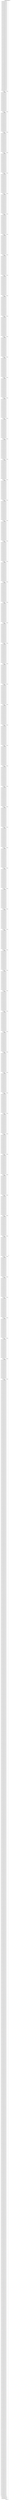 digraph {
Node0x3700980[label="LEGUP_F_main_BB_reduceinnerloop_bodyredu..."];
Node0x37007e0[label="LEGUP_0"];
Node0x37007e0 -> Node0x3700980[label="start"];
Node0x37007e0 -> Node0x37007e0[label="~start"];
Node0x3700b50[label="LEGUP_F_main_BB_reduceinnerloop_bodyredu..."];
Node0x3700980 -> Node0x3700b50;
Node0x3700c60[label="LEGUP_F_main_BB_reduceinnerloop_bodyredu..."];
Node0x3700b50 -> Node0x3700c60;
Node0x3700d70[label="LEGUP_F_main_BB_reduceinnerloop_bodyredu..."];
Node0x3700c60 -> Node0x3700d70;
Node0x3700e80[label="LEGUP_F_main_BB_reduceinnerloop_bodyredu..."];
Node0x3700d70 -> Node0x3700e80;
Node0x3700f90[label="LEGUP_F_main_BB_reduceinnerloop_bodyredu..."];
Node0x3700e80 -> Node0x3700f90;
Node0x37010a0[label="LEGUP_F_main_BB_reduceinnerloop_bodyredu..."];
Node0x3700f90 -> Node0x37010a0;
Node0x37011b0[label="LEGUP_F_main_BB_reduceinnerloop_bodyredu..."];
Node0x37010a0 -> Node0x37011b0;
Node0x37012c0[label="LEGUP_F_main_BB_reduceinnerloop_bodyredu..."];
Node0x37011b0 -> Node0x37012c0;
Node0x37013d0[label="LEGUP_F_main_BB_reduceinnerloop_bodyredu..."];
Node0x37012c0 -> Node0x37013d0;
Node0x37014e0[label="LEGUP_F_main_BB_reduceinnerloop_bodyredu..."];
Node0x37013d0 -> Node0x37014e0;
Node0x37015f0[label="LEGUP_F_main_BB_reduceinnerloop_bodyredu..."];
Node0x37014e0 -> Node0x37015f0;
Node0x3701700[label="LEGUP_F_main_BB_reduceinnerloop_bodyredu..."];
Node0x37015f0 -> Node0x3701700;
Node0x3701810[label="LEGUP_F_main_BB_reduceinnerloop_bodyredu..."];
Node0x3701700 -> Node0x3701810;
Node0x3701920[label="LEGUP_F_main_BB_reduceinnerloop_bodyredu..."];
Node0x3701810 -> Node0x3701920;
Node0x3701a30[label="LEGUP_F_main_BB_reduceinnerloop_bodyredu..."];
Node0x3701920 -> Node0x3701a30;
Node0x3701b40[label="LEGUP_F_main_BB_reduceinnerloop_bodyredu..."];
Node0x3701a30 -> Node0x3701b40;
Node0x3701c50[label="LEGUP_F_main_BB_reduceinnerloop_bodyredu..."];
Node0x3701b40 -> Node0x3701c50;
Node0x3701d60[label="LEGUP_F_main_BB_reduceinnerloop_bodyredu..."];
Node0x3701c50 -> Node0x3701d60;
Node0x3701e70[label="LEGUP_F_main_BB_reduceinnerloop_bodyredu..."];
Node0x3701d60 -> Node0x3701e70;
Node0x3701f80[label="LEGUP_F_main_BB_reduceinnerloop_bodyredu..."];
Node0x3701e70 -> Node0x3701f80;
Node0x3702090[label="LEGUP_F_main_BB_reduceinnerloop_bodyredu..."];
Node0x3701f80 -> Node0x3702090;
Node0x37021a0[label="LEGUP_F_main_BB_reduceinnerloop_bodyredu..."];
Node0x3702090 -> Node0x37021a0;
Node0x37022b0[label="LEGUP_F_main_BB_reduceinnerloop_bodyredu..."];
Node0x37021a0 -> Node0x37022b0;
Node0x37023c0[label="LEGUP_F_main_BB_reduceinnerloop_bodyredu..."];
Node0x37022b0 -> Node0x37023c0;
Node0x37024d0[label="LEGUP_F_main_BB_reduceinnerloop_bodyredu..."];
Node0x37023c0 -> Node0x37024d0;
Node0x37025e0[label="LEGUP_F_main_BB_reduceinnerloop_bodyredu..."];
Node0x37024d0 -> Node0x37025e0;
Node0x37026f0[label="LEGUP_F_main_BB_reduceinnerloop_bodyredu..."];
Node0x37025e0 -> Node0x37026f0;
Node0x3702800[label="LEGUP_F_main_BB_reduceinnerloop_bodyredu..."];
Node0x37026f0 -> Node0x3702800;
Node0x3702910[label="LEGUP_F_main_BB_reduceinnerloop_bodyredu..."];
Node0x3702800 -> Node0x3702910;
Node0x3702a20[label="LEGUP_F_main_BB_reduceinnerloop_bodyredu..."];
Node0x3702910 -> Node0x3702a20;
Node0x3702b30[label="LEGUP_F_main_BB_reduceinnerloop_bodyredu..."];
Node0x3702a20 -> Node0x3702b30;
Node0x3702c40[label="LEGUP_F_main_BB_reduceinnerloop_bodyredu..."];
Node0x3702b30 -> Node0x3702c40;
Node0x3702d50[label="LEGUP_F_main_BB_reduceinnerloop_bodyredu..."];
Node0x3702c40 -> Node0x3702d50;
Node0x3702e60[label="LEGUP_F_main_BB_reduceinnerloop_bodyredu..."];
Node0x3702d50 -> Node0x3702e60;
Node0x3702f70[label="LEGUP_F_main_BB_reduceinnerloop_bodyredu..."];
Node0x3702e60 -> Node0x3702f70;
Node0x3703080[label="LEGUP_F_main_BB_reduceinnerloop_bodyredu..."];
Node0x3702f70 -> Node0x3703080;
Node0x3703190[label="LEGUP_F_main_BB_reduceinnerloop_bodyredu..."];
Node0x3703080 -> Node0x3703190;
Node0x37032a0[label="LEGUP_F_main_BB_reduceinnerloop_bodyredu..."];
Node0x3703190 -> Node0x37032a0;
Node0x37033b0[label="LEGUP_F_main_BB_reduceinnerloop_bodyredu..."];
Node0x37032a0 -> Node0x37033b0;
Node0x37034c0[label="LEGUP_F_main_BB_reduceinnerloop_bodyredu..."];
Node0x37033b0 -> Node0x37034c0;
Node0x37035d0[label="LEGUP_F_main_BB_reduceinnerloop_bodyredu..."];
Node0x37034c0 -> Node0x37035d0;
Node0x37036e0[label="LEGUP_F_main_BB_reduceinnerloop_bodyredu..."];
Node0x37035d0 -> Node0x37036e0;
Node0x37037f0[label="LEGUP_F_main_BB_reduceinnerloop_bodyredu..."];
Node0x37036e0 -> Node0x37037f0;
Node0x3703900[label="LEGUP_F_main_BB_reduceinnerloop_bodyredu..."];
Node0x37037f0 -> Node0x3703900;
Node0x3703a10[label="LEGUP_F_main_BB_reduceinnerloop_bodyredu..."];
Node0x3703900 -> Node0x3703a10;
Node0x3703b20[label="LEGUP_F_main_BB_reduceinnerloop_bodyredu..."];
Node0x3703a10 -> Node0x3703b20;
Node0x3703c30[label="LEGUP_F_main_BB_reduceinnerloop_bodyredu..."];
Node0x3703b20 -> Node0x3703c30;
Node0x3703d40[label="LEGUP_F_main_BB_reduceinnerloop_bodyredu..."];
Node0x3703c30 -> Node0x3703d40;
Node0x3703e50[label="LEGUP_F_main_BB_reduceinnerloop_bodyredu..."];
Node0x3703d40 -> Node0x3703e50;
Node0x3703f60[label="LEGUP_F_main_BB_reduceinnerloop_bodyredu..."];
Node0x3703e50 -> Node0x3703f60;
Node0x3704070[label="LEGUP_F_main_BB_reduceinnerloop_bodyredu..."];
Node0x3703f60 -> Node0x3704070;
Node0x3704180[label="LEGUP_F_main_BB_reduceinnerloop_bodyredu..."];
Node0x3704070 -> Node0x3704180;
Node0x3704290[label="LEGUP_F_main_BB_reduceinnerloop_bodyredu..."];
Node0x3704180 -> Node0x3704290;
Node0x37043a0[label="LEGUP_F_main_BB_reduceinnerloop_bodyredu..."];
Node0x3704290 -> Node0x37043a0;
Node0x37044b0[label="LEGUP_F_main_BB_reduceinnerloop_bodyredu..."];
Node0x37043a0 -> Node0x37044b0;
Node0x37045c0[label="LEGUP_F_main_BB_reduceinnerloop_bodyredu..."];
Node0x37044b0 -> Node0x37045c0;
Node0x37046d0[label="LEGUP_F_main_BB_reduceinnerloop_bodyredu..."];
Node0x37045c0 -> Node0x37046d0;
Node0x37047e0[label="LEGUP_F_main_BB_reduceinnerloop_bodyredu..."];
Node0x37046d0 -> Node0x37047e0;
Node0x37048f0[label="LEGUP_F_main_BB_reduceinnerloop_bodyredu..."];
Node0x37047e0 -> Node0x37048f0;
Node0x3704a00[label="LEGUP_F_main_BB_reduceinnerloop_bodyredu..."];
Node0x37048f0 -> Node0x3704a00;
Node0x3704b10[label="LEGUP_F_main_BB_reduceinnerloop_bodyredu..."];
Node0x3704a00 -> Node0x3704b10;
Node0x3704c20[label="LEGUP_F_main_BB_reduceinnerloop_bodyredu..."];
Node0x3704b10 -> Node0x3704c20;
Node0x3704d30[label="LEGUP_F_main_BB_reduceinnerloop_bodyredu..."];
Node0x3704c20 -> Node0x3704d30;
Node0x3704e40[label="LEGUP_F_main_BB_reduceinnerloop_bodyredu..."];
Node0x3704d30 -> Node0x3704e40;
Node0x3704f50[label="LEGUP_F_main_BB_reduceinnerloop_bodyredu..."];
Node0x3704e40 -> Node0x3704f50;
Node0x3705060[label="LEGUP_F_main_BB_reduceinnerloop_bodyredu..."];
Node0x3704f50 -> Node0x3705060;
Node0x3705170[label="LEGUP_F_main_BB_reduceinnerloop_bodyredu..."];
Node0x3705060 -> Node0x3705170;
Node0x3705280[label="LEGUP_F_main_BB_reduceinnerloop_bodyredu..."];
Node0x3705170 -> Node0x3705280;
Node0x3705390[label="LEGUP_F_main_BB_reduceinnerloop_bodyredu..."];
Node0x3705280 -> Node0x3705390;
Node0x37054a0[label="LEGUP_F_main_BB_reduceinnerloop_bodyredu..."];
Node0x3705390 -> Node0x37054a0;
Node0x37055b0[label="LEGUP_F_main_BB_reduceinnerloop_bodyredu..."];
Node0x37054a0 -> Node0x37055b0;
Node0x37056c0[label="LEGUP_F_main_BB_reduceinnerloop_bodyredu..."];
Node0x37055b0 -> Node0x37056c0;
Node0x37057d0[label="LEGUP_F_main_BB_reduceinnerloop_bodyredu..."];
Node0x37056c0 -> Node0x37057d0;
Node0x37058e0[label="LEGUP_F_main_BB_reduceinnerloop_bodyredu..."];
Node0x37057d0 -> Node0x37058e0;
Node0x37059f0[label="LEGUP_F_main_BB_reduceinnerloop_bodyredu..."];
Node0x37058e0 -> Node0x37059f0;
Node0x3705b00[label="LEGUP_F_main_BB_reduceinnerloop_bodyredu..."];
Node0x37059f0 -> Node0x3705b00;
Node0x3705c10[label="LEGUP_F_main_BB_reduceinnerloop_bodyredu..."];
Node0x3705b00 -> Node0x3705c10;
Node0x3705d20[label="LEGUP_F_main_BB_reduceinnerloop_bodyredu..."];
Node0x3705c10 -> Node0x3705d20;
Node0x3705e30[label="LEGUP_F_main_BB_reduceinnerloop_bodyredu..."];
Node0x3705d20 -> Node0x3705e30;
Node0x3705f40[label="LEGUP_F_main_BB_reduceinnerloop_bodyredu..."];
Node0x3705e30 -> Node0x3705f40;
Node0x3a90da0[label="LEGUP_function_call_82"];
Node0x3705f40 -> Node0x3a90da0;
Node0x3706050[label="LEGUP_F_main_BB_reduceinnerloop_bodyredu..."];
Node0x3a90da0 -> Node0x3706050[label="expf_finish_final"];
Node0x3a90da0 -> Node0x3a90da0[label="~expf_finish_final"];
Node0x3706160[label="LEGUP_F_main_BB_reduceinnerloop_bodyredu..."];
Node0x3706050 -> Node0x3706160;
Node0x3706270[label="LEGUP_F_main_BB_reduceinnerloop_bodyredu..."];
Node0x3706160 -> Node0x3706270;
Node0x3706380[label="LEGUP_F_main_BB_reduceinnerloop_bodyredu..."];
Node0x3706270 -> Node0x3706380;
Node0x3706490[label="LEGUP_F_main_BB_reduceinnerloop_bodyredu..."];
Node0x3706380 -> Node0x3706490;
Node0x37065a0[label="LEGUP_F_main_BB_reduceinnerloop_bodyredu..."];
Node0x3706490 -> Node0x37065a0;
Node0x37066b0[label="LEGUP_F_main_BB_reduceinnerloop_bodyredu..."];
Node0x37065a0 -> Node0x37066b0;
Node0x37067c0[label="LEGUP_F_main_BB_reduceinnerloop_bodyredu..."];
Node0x37066b0 -> Node0x37067c0;
Node0x37068d0[label="LEGUP_F_main_BB_reduceinnerloop_bodyredu..."];
Node0x37067c0 -> Node0x37068d0;
Node0x37069e0[label="LEGUP_F_main_BB_reduceinnerloop_bodyredu..."];
Node0x37068d0 -> Node0x37069e0;
Node0x3706af0[label="LEGUP_F_main_BB_reduceinnerloop_bodyredu..."];
Node0x37069e0 -> Node0x3706af0;
Node0x3706c00[label="LEGUP_F_main_BB_reduceinnerloop_bodyredu..."];
Node0x3706af0 -> Node0x3706c00;
Node0x3706d10[label="LEGUP_F_main_BB_reduceinnerloop_bodyredu..."];
Node0x3706c00 -> Node0x3706d10;
Node0x3706e20[label="LEGUP_F_main_BB_reduceinnerloop_bodyredu..."];
Node0x3706d10 -> Node0x3706e20;
Node0x3706f30[label="LEGUP_F_main_BB_reduceinnerloop_bodyredu..."];
Node0x3706e20 -> Node0x3706f30;
Node0x3707040[label="LEGUP_F_main_BB_reduceinnerloop_bodyredu..."];
Node0x3706f30 -> Node0x3707040;
Node0x3707150[label="LEGUP_F_main_BB_reduceinnerloop_bodyredu..."];
Node0x3707040 -> Node0x3707150;
Node0x3a97080[label="LEGUP_function_call_100"];
Node0x3707150 -> Node0x3a97080;
Node0x3707260[label="LEGUP_F_main_BB_reduceinnerloop_bodyredu..."];
Node0x3a97080 -> Node0x3707260[label="expf_finish_final"];
Node0x3a97080 -> Node0x3a97080[label="~expf_finish_final"];
Node0x3707370[label="LEGUP_F_main_BB_reduceinnerloop_bodyredu..."];
Node0x3707260 -> Node0x3707370;
Node0x3707480[label="LEGUP_F_main_BB_reduceinnerloop_bodyredu..."];
Node0x3707370 -> Node0x3707480;
Node0x3707590[label="LEGUP_F_main_BB_reduceinnerloop_bodyredu..."];
Node0x3707480 -> Node0x3707590;
Node0x37076a0[label="LEGUP_F_main_BB_reduceinnerloop_bodyredu..."];
Node0x3707590 -> Node0x37076a0;
Node0x37077b0[label="LEGUP_F_main_BB_reduceinnerloop_bodyredu..."];
Node0x37076a0 -> Node0x37077b0;
Node0x37078c0[label="LEGUP_F_main_BB_reduceinnerloop_bodyredu..."];
Node0x37077b0 -> Node0x37078c0;
Node0x37079d0[label="LEGUP_F_main_BB_reduceinnerloop_bodyredu..."];
Node0x37078c0 -> Node0x37079d0;
Node0x3707ae0[label="LEGUP_F_main_BB_reduceinnerloop_bodyredu..."];
Node0x37079d0 -> Node0x3707ae0;
Node0x3707bf0[label="LEGUP_F_main_BB_reduceinnerloop_bodyredu..."];
Node0x3707ae0 -> Node0x3707bf0;
Node0x3707d00[label="LEGUP_F_main_BB_reduceinnerloop_bodyredu..."];
Node0x3707bf0 -> Node0x3707d00;
Node0x3707e10[label="LEGUP_F_main_BB_reduceinnerloop_bodyredu..."];
Node0x3707d00 -> Node0x3707e10;
Node0x3707f20[label="LEGUP_F_main_BB_reduceinnerloop_bodyredu..."];
Node0x3707e10 -> Node0x3707f20;
Node0x3708030[label="LEGUP_F_main_BB_reduceinnerloop_bodyredu..."];
Node0x3707f20 -> Node0x3708030;
Node0x3708140[label="LEGUP_F_main_BB_reduceinnerloop_bodyredu..."];
Node0x3708030 -> Node0x3708140;
Node0x3708250[label="LEGUP_F_main_BB_reduceinnerloop_bodyredu..."];
Node0x3708140 -> Node0x3708250;
Node0x3708360[label="LEGUP_F_main_BB_reduceinnerloop_bodyredu..."];
Node0x3708250 -> Node0x3708360;
Node0x3a9b900[label="LEGUP_function_call_118"];
Node0x3708360 -> Node0x3a9b900;
Node0x3708470[label="LEGUP_F_main_BB_reduceinnerloop_bodyredu..."];
Node0x3a9b900 -> Node0x3708470[label="expf_finish_final"];
Node0x3a9b900 -> Node0x3a9b900[label="~expf_finish_final"];
Node0x3708580[label="LEGUP_F_main_BB_reduceinnerloop_bodyredu..."];
Node0x3708470 -> Node0x3708580;
Node0x3708690[label="LEGUP_F_main_BB_reduceinnerloop_bodyredu..."];
Node0x3708580 -> Node0x3708690;
Node0x37087a0[label="LEGUP_F_main_BB_reduceinnerloop_bodyredu..."];
Node0x3708690 -> Node0x37087a0;
Node0x37088b0[label="LEGUP_F_main_BB_reduceinnerloop_bodyredu..."];
Node0x37087a0 -> Node0x37088b0;
Node0x37089c0[label="LEGUP_F_main_BB_reduceinnerloop_bodyredu..."];
Node0x37088b0 -> Node0x37089c0;
Node0x3708ad0[label="LEGUP_F_main_BB_reduceinnerloop_bodyredu..."];
Node0x37089c0 -> Node0x3708ad0;
Node0x3708be0[label="LEGUP_F_main_BB_reduceinnerloop_bodyredu..."];
Node0x3708ad0 -> Node0x3708be0;
Node0x3708cf0[label="LEGUP_F_main_BB_reduceinnerloop_bodyredu..."];
Node0x3708be0 -> Node0x3708cf0;
Node0x3708e00[label="LEGUP_F_main_BB_reduceinnerloop_bodyredu..."];
Node0x3708cf0 -> Node0x3708e00;
Node0x3708f10[label="LEGUP_F_main_BB_reduceinnerloop_bodyredu..."];
Node0x3708e00 -> Node0x3708f10;
Node0x3709020[label="LEGUP_F_main_BB_reduceinnerloop_bodyredu..."];
Node0x3708f10 -> Node0x3709020;
Node0x3709130[label="LEGUP_F_main_BB_reduceinnerloop_bodyredu..."];
Node0x3709020 -> Node0x3709130;
Node0x3709240[label="LEGUP_F_main_BB_reduceinnerloop_bodyredu..."];
Node0x3709130 -> Node0x3709240;
Node0x3709350[label="LEGUP_F_main_BB_reduceinnerloop_bodyredu..."];
Node0x3709240 -> Node0x3709350;
Node0x3709460[label="LEGUP_F_main_BB_reduceinnerloop_bodyredu..."];
Node0x3709350 -> Node0x3709460;
Node0x3709570[label="LEGUP_F_main_BB_reduceinnerloop_bodyredu..."];
Node0x3709460 -> Node0x3709570;
Node0x3aa0040[label="LEGUP_function_call_136"];
Node0x3709570 -> Node0x3aa0040;
Node0x3709680[label="LEGUP_F_main_BB_reduceinnerloop_bodyredu..."];
Node0x3aa0040 -> Node0x3709680[label="expf_finish_final"];
Node0x3aa0040 -> Node0x3aa0040[label="~expf_finish_final"];
Node0x3709790[label="LEGUP_F_main_BB_reduceinnerloop_bodyredu..."];
Node0x3709680 -> Node0x3709790;
Node0x37098a0[label="LEGUP_F_main_BB_reduceinnerloop_bodyredu..."];
Node0x3709790 -> Node0x37098a0;
Node0x37099b0[label="LEGUP_F_main_BB_reduceinnerloop_bodyredu..."];
Node0x37098a0 -> Node0x37099b0;
Node0x3709ac0[label="LEGUP_F_main_BB_reduceinnerloop_bodyredu..."];
Node0x37099b0 -> Node0x3709ac0;
Node0x3709bd0[label="LEGUP_F_main_BB_reduceinnerloop_bodyredu..."];
Node0x3709ac0 -> Node0x3709bd0;
Node0x3709ce0[label="LEGUP_F_main_BB_reduceinnerloop_bodyredu..."];
Node0x3709bd0 -> Node0x3709ce0;
Node0x3709df0[label="LEGUP_F_main_BB_reduceinnerloop_bodyredu..."];
Node0x3709ce0 -> Node0x3709df0;
Node0x3709f00[label="LEGUP_F_main_BB_reduceinnerloop_bodyredu..."];
Node0x3709df0 -> Node0x3709f00;
Node0x370a010[label="LEGUP_F_main_BB_reduceinnerloop_bodyredu..."];
Node0x3709f00 -> Node0x370a010;
Node0x370a120[label="LEGUP_F_main_BB_reduceinnerloop_bodyredu..."];
Node0x370a010 -> Node0x370a120;
Node0x370a230[label="LEGUP_F_main_BB_reduceinnerloop_bodyredu..."];
Node0x370a120 -> Node0x370a230;
Node0x370a340[label="LEGUP_F_main_BB_reduceinnerloop_bodyredu..."];
Node0x370a230 -> Node0x370a340;
Node0x370a450[label="LEGUP_F_main_BB_reduceinnerloop_bodyredu..."];
Node0x370a340 -> Node0x370a450;
Node0x370a560[label="LEGUP_F_main_BB_reduceinnerloop_bodyredu..."];
Node0x370a450 -> Node0x370a560;
Node0x370a670[label="LEGUP_F_main_BB_reduceinnerloop_bodyredu..."];
Node0x370a560 -> Node0x370a670;
Node0x370a780[label="LEGUP_F_main_BB_reduceinnerloop_bodyredu..."];
Node0x370a670 -> Node0x370a780;
Node0x3aa41a0[label="LEGUP_function_call_154"];
Node0x370a780 -> Node0x3aa41a0;
Node0x370a890[label="LEGUP_F_main_BB_reduceinnerloop_bodyredu..."];
Node0x3aa41a0 -> Node0x370a890[label="expf_finish_final"];
Node0x3aa41a0 -> Node0x3aa41a0[label="~expf_finish_final"];
Node0x370a9a0[label="LEGUP_F_main_BB_reduceinnerloop_bodyredu..."];
Node0x370a890 -> Node0x370a9a0;
Node0x370aab0[label="LEGUP_F_main_BB_reduceinnerloop_bodyredu..."];
Node0x370a9a0 -> Node0x370aab0;
Node0x370abc0[label="LEGUP_F_main_BB_reduceinnerloop_bodyredu..."];
Node0x370aab0 -> Node0x370abc0;
Node0x370acd0[label="LEGUP_F_main_BB_reduceinnerloop_bodyredu..."];
Node0x370abc0 -> Node0x370acd0;
Node0x370ade0[label="LEGUP_F_main_BB_reduceinnerloop_bodyredu..."];
Node0x370acd0 -> Node0x370ade0;
Node0x370aef0[label="LEGUP_F_main_BB_reduceinnerloop_bodyredu..."];
Node0x370ade0 -> Node0x370aef0;
Node0x370b000[label="LEGUP_F_main_BB_reduceinnerloop_bodyredu..."];
Node0x370aef0 -> Node0x370b000;
Node0x370b110[label="LEGUP_F_main_BB_reduceinnerloop_bodyredu..."];
Node0x370b000 -> Node0x370b110;
Node0x370b220[label="LEGUP_F_main_BB_reduceinnerloop_bodyredu..."];
Node0x370b110 -> Node0x370b220;
Node0x370b330[label="LEGUP_F_main_BB_reduceinnerloop_bodyredu..."];
Node0x370b220 -> Node0x370b330;
Node0x370b440[label="LEGUP_F_main_BB_reduceinnerloop_bodyredu..."];
Node0x370b330 -> Node0x370b440;
Node0x370b550[label="LEGUP_F_main_BB_reduceinnerloop_bodyredu..."];
Node0x370b440 -> Node0x370b550;
Node0x370b660[label="LEGUP_F_main_BB_reduceinnerloop_bodyredu..."];
Node0x370b550 -> Node0x370b660;
Node0x370b770[label="LEGUP_F_main_BB_reduceinnerloop_bodyredu..."];
Node0x370b660 -> Node0x370b770;
Node0x370b880[label="LEGUP_F_main_BB_reduceinnerloop_bodyredu..."];
Node0x370b770 -> Node0x370b880;
Node0x370b990[label="LEGUP_F_main_BB_reduceinnerloop_bodyredu..."];
Node0x370b880 -> Node0x370b990;
Node0x3aa9260[label="LEGUP_function_call_172"];
Node0x370b990 -> Node0x3aa9260;
Node0x370baa0[label="LEGUP_F_main_BB_reduceinnerloop_bodyredu..."];
Node0x3aa9260 -> Node0x370baa0[label="expf_finish_final"];
Node0x3aa9260 -> Node0x3aa9260[label="~expf_finish_final"];
Node0x370bbb0[label="LEGUP_F_main_BB_reduceinnerloop_bodyredu..."];
Node0x370baa0 -> Node0x370bbb0;
Node0x370bcc0[label="LEGUP_F_main_BB_reduceinnerloop_bodyredu..."];
Node0x370bbb0 -> Node0x370bcc0;
Node0x370bdd0[label="LEGUP_F_main_BB_reduceinnerloop_bodyredu..."];
Node0x370bcc0 -> Node0x370bdd0;
Node0x370bee0[label="LEGUP_F_main_BB_reduceinnerloop_bodyredu..."];
Node0x370bdd0 -> Node0x370bee0;
Node0x370bff0[label="LEGUP_F_main_BB_reduceinnerloop_bodyredu..."];
Node0x370bee0 -> Node0x370bff0;
Node0x370c100[label="LEGUP_F_main_BB_reduceinnerloop_bodyredu..."];
Node0x370bff0 -> Node0x370c100;
Node0x370c210[label="LEGUP_F_main_BB_reduceinnerloop_bodyredu..."];
Node0x370c100 -> Node0x370c210;
Node0x370c320[label="LEGUP_F_main_BB_reduceinnerloop_bodyredu..."];
Node0x370c210 -> Node0x370c320;
Node0x370c430[label="LEGUP_F_main_BB_reduceinnerloop_bodyredu..."];
Node0x370c320 -> Node0x370c430;
Node0x370c540[label="LEGUP_F_main_BB_reduceinnerloop_bodyredu..."];
Node0x370c430 -> Node0x370c540;
Node0x370c650[label="LEGUP_F_main_BB_reduceinnerloop_bodyredu..."];
Node0x370c540 -> Node0x370c650;
Node0x370c760[label="LEGUP_F_main_BB_reduceinnerloop_bodyredu..."];
Node0x370c650 -> Node0x370c760;
Node0x370c870[label="LEGUP_F_main_BB_reduceinnerloop_bodyredu..."];
Node0x370c760 -> Node0x370c870;
Node0x370c980[label="LEGUP_F_main_BB_reduceinnerloop_bodyredu..."];
Node0x370c870 -> Node0x370c980;
Node0x370ca90[label="LEGUP_F_main_BB_reduceinnerloop_bodyredu..."];
Node0x370c980 -> Node0x370ca90;
Node0x370cba0[label="LEGUP_F_main_BB_reduceinnerloop_bodyredu..."];
Node0x370ca90 -> Node0x370cba0;
Node0x3aacff0[label="LEGUP_function_call_190"];
Node0x370cba0 -> Node0x3aacff0;
Node0x370ccb0[label="LEGUP_F_main_BB_reduceinnerloop_bodyredu..."];
Node0x3aacff0 -> Node0x370ccb0[label="expf_finish_final"];
Node0x3aacff0 -> Node0x3aacff0[label="~expf_finish_final"];
Node0x370cdc0[label="LEGUP_F_main_BB_reduceinnerloop_bodyredu..."];
Node0x370ccb0 -> Node0x370cdc0;
Node0x370ced0[label="LEGUP_F_main_BB_reduceinnerloop_bodyredu..."];
Node0x370cdc0 -> Node0x370ced0;
Node0x370cfe0[label="LEGUP_F_main_BB_reduceinnerloop_bodyredu..."];
Node0x370ced0 -> Node0x370cfe0;
Node0x370d0f0[label="LEGUP_F_main_BB_reduceinnerloop_bodyredu..."];
Node0x370cfe0 -> Node0x370d0f0;
Node0x370d200[label="LEGUP_F_main_BB_reduceinnerloop_bodyredu..."];
Node0x370d0f0 -> Node0x370d200;
Node0x370d310[label="LEGUP_F_main_BB_reduceinnerloop_bodyredu..."];
Node0x370d200 -> Node0x370d310;
Node0x370d420[label="LEGUP_F_main_BB_reduceinnerloop_bodyredu..."];
Node0x370d310 -> Node0x370d420;
Node0x370d530[label="LEGUP_F_main_BB_reduceinnerloop_bodyredu..."];
Node0x370d420 -> Node0x370d530;
Node0x370d640[label="LEGUP_F_main_BB_reduceinnerloop_bodyredu..."];
Node0x370d530 -> Node0x370d640;
Node0x370d750[label="LEGUP_F_main_BB_reduceinnerloop_bodyredu..."];
Node0x370d640 -> Node0x370d750;
Node0x370d860[label="LEGUP_F_main_BB_reduceinnerloop_bodyredu..."];
Node0x370d750 -> Node0x370d860;
Node0x370d970[label="LEGUP_F_main_BB_reduceinnerloop_bodyredu..."];
Node0x370d860 -> Node0x370d970;
Node0x370da80[label="LEGUP_F_main_BB_reduceinnerloop_bodyredu..."];
Node0x370d970 -> Node0x370da80;
Node0x370db90[label="LEGUP_F_main_BB_reduceinnerloop_bodyredu..."];
Node0x370da80 -> Node0x370db90;
Node0x370dca0[label="LEGUP_F_main_BB_reduceinnerloop_bodyredu..."];
Node0x370db90 -> Node0x370dca0;
Node0x370ddb0[label="LEGUP_F_main_BB_reduceinnerloop_bodyredu..."];
Node0x370dca0 -> Node0x370ddb0;
Node0x3ab1060[label="LEGUP_function_call_208"];
Node0x370ddb0 -> Node0x3ab1060;
Node0x370dec0[label="LEGUP_F_main_BB_reduceinnerloop_bodyredu..."];
Node0x3ab1060 -> Node0x370dec0[label="expf_finish_final"];
Node0x3ab1060 -> Node0x3ab1060[label="~expf_finish_final"];
Node0x370dfd0[label="LEGUP_F_main_BB_reduceinnerloop_bodyredu..."];
Node0x370dec0 -> Node0x370dfd0;
Node0x370e0e0[label="LEGUP_F_main_BB_reduceinnerloop_bodyredu..."];
Node0x370dfd0 -> Node0x370e0e0;
Node0x370e1f0[label="LEGUP_F_main_BB_reduceinnerloop_bodyredu..."];
Node0x370e0e0 -> Node0x370e1f0;
Node0x370e300[label="LEGUP_F_main_BB_reduceinnerloop_bodyredu..."];
Node0x370e1f0 -> Node0x370e300;
Node0x370e410[label="LEGUP_F_main_BB_reduceinnerloop_bodyredu..."];
Node0x370e300 -> Node0x370e410;
Node0x370e520[label="LEGUP_F_main_BB_reduceinnerloop_bodyredu..."];
Node0x370e410 -> Node0x370e520;
Node0x370e630[label="LEGUP_F_main_BB_reduceinnerloop_bodyredu..."];
Node0x370e520 -> Node0x370e630;
Node0x370e740[label="LEGUP_F_main_BB_reduceinnerloop_bodyredu..."];
Node0x370e630 -> Node0x370e740;
Node0x370e850[label="LEGUP_F_main_BB_reduceinnerloop_bodyredu..."];
Node0x370e740 -> Node0x370e850;
Node0x370e960[label="LEGUP_F_main_BB_reduceinnerloop_bodyredu..."];
Node0x370e850 -> Node0x370e960;
Node0x370ea70[label="LEGUP_F_main_BB_reduceinnerloop_bodyredu..."];
Node0x370e960 -> Node0x370ea70;
Node0x370eb80[label="LEGUP_F_main_BB_reduceinnerloop_bodyredu..."];
Node0x370ea70 -> Node0x370eb80;
Node0x370ec90[label="LEGUP_F_main_BB_reduceinnerloop_bodyredu..."];
Node0x370eb80 -> Node0x370ec90;
Node0x370eda0[label="LEGUP_F_main_BB_reduceinnerloop_bodyredu..."];
Node0x370ec90 -> Node0x370eda0;
Node0x370eeb0[label="LEGUP_F_main_BB_reduceinnerloop_bodyredu..."];
Node0x370eda0 -> Node0x370eeb0;
Node0x370efc0[label="LEGUP_F_main_BB_reduceinnerloop_bodyredu..."];
Node0x370eeb0 -> Node0x370efc0;
Node0x3ab5190[label="LEGUP_function_call_226"];
Node0x370efc0 -> Node0x3ab5190;
Node0x370f0d0[label="LEGUP_F_main_BB_reduceinnerloop_bodyredu..."];
Node0x3ab5190 -> Node0x370f0d0[label="expf_finish_final"];
Node0x3ab5190 -> Node0x3ab5190[label="~expf_finish_final"];
Node0x370f1e0[label="LEGUP_F_main_BB_reduceinnerloop_bodyredu..."];
Node0x370f0d0 -> Node0x370f1e0;
Node0x370f2f0[label="LEGUP_F_main_BB_reduceinnerloop_bodyredu..."];
Node0x370f1e0 -> Node0x370f2f0;
Node0x370f400[label="LEGUP_F_main_BB_reduceinnerloop_bodyredu..."];
Node0x370f2f0 -> Node0x370f400;
Node0x370f510[label="LEGUP_F_main_BB_reduceinnerloop_bodyredu..."];
Node0x370f400 -> Node0x370f510;
Node0x370f620[label="LEGUP_F_main_BB_reduceinnerloop_bodyredu..."];
Node0x370f510 -> Node0x370f620;
Node0x370f730[label="LEGUP_F_main_BB_reduceinnerloop_bodyredu..."];
Node0x370f620 -> Node0x370f730;
Node0x370f840[label="LEGUP_F_main_BB_reduceinnerloop_bodyredu..."];
Node0x370f730 -> Node0x370f840;
Node0x370f950[label="LEGUP_F_main_BB_reduceinnerloop_bodyredu..."];
Node0x370f840 -> Node0x370f950;
Node0x370fa60[label="LEGUP_F_main_BB_reduceinnerloop_bodyredu..."];
Node0x370f950 -> Node0x370fa60;
Node0x370fb70[label="LEGUP_F_main_BB_reduceinnerloop_bodyredu..."];
Node0x370fa60 -> Node0x370fb70;
Node0x370fc80[label="LEGUP_F_main_BB_reduceinnerloop_bodyredu..."];
Node0x370fb70 -> Node0x370fc80;
Node0x370fd90[label="LEGUP_F_main_BB_reduceinnerloop_bodyredu..."];
Node0x370fc80 -> Node0x370fd90;
Node0x370fea0[label="LEGUP_F_main_BB_reduceinnerloop_bodyredu..."];
Node0x370fd90 -> Node0x370fea0;
Node0x370ffb0[label="LEGUP_F_main_BB_reduceinnerloop_bodyredu..."];
Node0x370fea0 -> Node0x370ffb0;
Node0x37100c0[label="LEGUP_F_main_BB_reduceinnerloop_bodyredu..."];
Node0x370ffb0 -> Node0x37100c0;
Node0x37101d0[label="LEGUP_F_main_BB_reduceinnerloop_bodyredu..."];
Node0x37100c0 -> Node0x37101d0;
Node0x3abae60[label="LEGUP_function_call_244"];
Node0x37101d0 -> Node0x3abae60;
Node0x37102e0[label="LEGUP_F_main_BB_reduceinnerloop_bodyredu..."];
Node0x3abae60 -> Node0x37102e0[label="expf_finish_final"];
Node0x3abae60 -> Node0x3abae60[label="~expf_finish_final"];
Node0x37103f0[label="LEGUP_F_main_BB_reduceinnerloop_bodyredu..."];
Node0x37102e0 -> Node0x37103f0;
Node0x3710500[label="LEGUP_F_main_BB_reduceinnerloop_bodyredu..."];
Node0x37103f0 -> Node0x3710500;
Node0x3710610[label="LEGUP_F_main_BB_reduceinnerloop_bodyredu..."];
Node0x3710500 -> Node0x3710610;
Node0x3710720[label="LEGUP_F_main_BB_reduceinnerloop_bodyredu..."];
Node0x3710610 -> Node0x3710720;
Node0x3710830[label="LEGUP_F_main_BB_reduceinnerloop_bodyredu..."];
Node0x3710720 -> Node0x3710830;
Node0x3710940[label="LEGUP_F_main_BB_reduceinnerloop_bodyredu..."];
Node0x3710830 -> Node0x3710940;
Node0x3710a50[label="LEGUP_F_main_BB_reduceinnerloop_bodyredu..."];
Node0x3710940 -> Node0x3710a50;
Node0x3710b60[label="LEGUP_F_main_BB_reduceinnerloop_bodyredu..."];
Node0x3710a50 -> Node0x3710b60;
Node0x3710c70[label="LEGUP_F_main_BB_reduceinnerloop_bodyredu..."];
Node0x3710b60 -> Node0x3710c70;
Node0x3710d80[label="LEGUP_F_main_BB_reduceinnerloop_bodyredu..."];
Node0x3710c70 -> Node0x3710d80;
Node0x3710e90[label="LEGUP_F_main_BB_reduceinnerloop_bodyredu..."];
Node0x3710d80 -> Node0x3710e90;
Node0x3710fa0[label="LEGUP_F_main_BB_reduceinnerloop_bodyredu..."];
Node0x3710e90 -> Node0x3710fa0;
Node0x37110b0[label="LEGUP_F_main_BB_reduceinnerloop_bodyredu..."];
Node0x3710fa0 -> Node0x37110b0;
Node0x37111c0[label="LEGUP_F_main_BB_reduceinnerloop_bodyredu..."];
Node0x37110b0 -> Node0x37111c0;
Node0x37112d0[label="LEGUP_F_main_BB_reduceinnerloop_bodyredu..."];
Node0x37111c0 -> Node0x37112d0;
Node0x37113e0[label="LEGUP_F_main_BB_reduceinnerloop_bodyredu..."];
Node0x37112d0 -> Node0x37113e0;
Node0x3abede0[label="LEGUP_function_call_262"];
Node0x37113e0 -> Node0x3abede0;
Node0x37114f0[label="LEGUP_F_main_BB_reduceinnerloop_bodyredu..."];
Node0x3abede0 -> Node0x37114f0[label="expf_finish_final"];
Node0x3abede0 -> Node0x3abede0[label="~expf_finish_final"];
Node0x3711600[label="LEGUP_F_main_BB_reduceinnerloop_bodyredu..."];
Node0x37114f0 -> Node0x3711600;
Node0x3711710[label="LEGUP_F_main_BB_reduceinnerloop_bodyredu..."];
Node0x3711600 -> Node0x3711710;
Node0x3711820[label="LEGUP_F_main_BB_reduceinnerloop_bodyredu..."];
Node0x3711710 -> Node0x3711820;
Node0x3711930[label="LEGUP_F_main_BB_reduceinnerloop_bodyredu..."];
Node0x3711820 -> Node0x3711930;
Node0x3711a40[label="LEGUP_F_main_BB_reduceinnerloop_bodyredu..."];
Node0x3711930 -> Node0x3711a40;
Node0x3711b50[label="LEGUP_F_main_BB_reduceinnerloop_bodyredu..."];
Node0x3711a40 -> Node0x3711b50;
Node0x3711c60[label="LEGUP_F_main_BB_reduceinnerloop_bodyredu..."];
Node0x3711b50 -> Node0x3711c60;
Node0x3711d70[label="LEGUP_F_main_BB_reduceinnerloop_bodyredu..."];
Node0x3711c60 -> Node0x3711d70;
Node0x3711e80[label="LEGUP_F_main_BB_reduceinnerloop_bodyredu..."];
Node0x3711d70 -> Node0x3711e80;
Node0x3711f90[label="LEGUP_F_main_BB_reduceinnerloop_bodyredu..."];
Node0x3711e80 -> Node0x3711f90;
Node0x37120a0[label="LEGUP_F_main_BB_reduceinnerloop_bodyredu..."];
Node0x3711f90 -> Node0x37120a0;
Node0x37121b0[label="LEGUP_F_main_BB_reduceinnerloop_bodyredu..."];
Node0x37120a0 -> Node0x37121b0;
Node0x37122c0[label="LEGUP_F_main_BB_reduceinnerloop_bodyredu..."];
Node0x37121b0 -> Node0x37122c0;
Node0x37123d0[label="LEGUP_F_main_BB_reduceinnerloop_bodyredu..."];
Node0x37122c0 -> Node0x37123d0;
Node0x37124e0[label="LEGUP_F_main_BB_reduceinnerloop_bodyredu..."];
Node0x37123d0 -> Node0x37124e0;
Node0x37125f0[label="LEGUP_F_main_BB_reduceinnerloop_bodyredu..."];
Node0x37124e0 -> Node0x37125f0;
Node0x3ac2c90[label="LEGUP_function_call_280"];
Node0x37125f0 -> Node0x3ac2c90;
Node0x3712700[label="LEGUP_F_main_BB_reduceinnerloop_bodyredu..."];
Node0x3ac2c90 -> Node0x3712700[label="expf_finish_final"];
Node0x3ac2c90 -> Node0x3ac2c90[label="~expf_finish_final"];
Node0x3712810[label="LEGUP_F_main_BB_reduceinnerloop_bodyredu..."];
Node0x3712700 -> Node0x3712810;
Node0x3712920[label="LEGUP_F_main_BB_reduceinnerloop_bodyredu..."];
Node0x3712810 -> Node0x3712920;
Node0x3712a30[label="LEGUP_F_main_BB_reduceinnerloop_bodyredu..."];
Node0x3712920 -> Node0x3712a30;
Node0x3712b40[label="LEGUP_F_main_BB_reduceinnerloop_bodyredu..."];
Node0x3712a30 -> Node0x3712b40;
Node0x3712c50[label="LEGUP_F_main_BB_reduceinnerloop_bodyredu..."];
Node0x3712b40 -> Node0x3712c50;
Node0x3712d60[label="LEGUP_F_main_BB_reduceinnerloop_bodyredu..."];
Node0x3712c50 -> Node0x3712d60;
Node0x3712e70[label="LEGUP_F_main_BB_reduceinnerloop_bodyredu..."];
Node0x3712d60 -> Node0x3712e70;
Node0x3712f80[label="LEGUP_F_main_BB_reduceinnerloop_bodyredu..."];
Node0x3712e70 -> Node0x3712f80;
Node0x3713090[label="LEGUP_F_main_BB_reduceinnerloop_bodyredu..."];
Node0x3712f80 -> Node0x3713090;
Node0x37131a0[label="LEGUP_F_main_BB_reduceinnerloop_bodyredu..."];
Node0x3713090 -> Node0x37131a0;
Node0x37132b0[label="LEGUP_F_main_BB_reduceinnerloop_bodyredu..."];
Node0x37131a0 -> Node0x37132b0;
Node0x37133c0[label="LEGUP_F_main_BB_reduceinnerloop_bodyredu..."];
Node0x37132b0 -> Node0x37133c0;
Node0x37134d0[label="LEGUP_F_main_BB_reduceinnerloop_bodyredu..."];
Node0x37133c0 -> Node0x37134d0;
Node0x37135e0[label="LEGUP_F_main_BB_reduceinnerloop_bodyredu..."];
Node0x37134d0 -> Node0x37135e0;
Node0x37136f0[label="LEGUP_F_main_BB_reduceinnerloop_bodyredu..."];
Node0x37135e0 -> Node0x37136f0;
Node0x3713800[label="LEGUP_F_main_BB_reduceinnerloop_bodyredu..."];
Node0x37136f0 -> Node0x3713800;
Node0x3ac6dc0[label="LEGUP_function_call_298"];
Node0x3713800 -> Node0x3ac6dc0;
Node0x3713910[label="LEGUP_F_main_BB_reduceinnerloop_bodyredu..."];
Node0x3ac6dc0 -> Node0x3713910[label="expf_finish_final"];
Node0x3ac6dc0 -> Node0x3ac6dc0[label="~expf_finish_final"];
Node0x3713a20[label="LEGUP_F_main_BB_reduceinnerloop_bodyredu..."];
Node0x3713910 -> Node0x3713a20;
Node0x3713b30[label="LEGUP_F_main_BB_reduceinnerloop_bodyredu..."];
Node0x3713a20 -> Node0x3713b30;
Node0x3713c40[label="LEGUP_F_main_BB_reduceinnerloop_bodyredu..."];
Node0x3713b30 -> Node0x3713c40;
Node0x3713d50[label="LEGUP_F_main_BB_reduceinnerloop_bodyredu..."];
Node0x3713c40 -> Node0x3713d50;
Node0x3713e60[label="LEGUP_F_main_BB_reduceinnerloop_bodyredu..."];
Node0x3713d50 -> Node0x3713e60;
Node0x3713f70[label="LEGUP_F_main_BB_reduceinnerloop_bodyredu..."];
Node0x3713e60 -> Node0x3713f70;
Node0x3714080[label="LEGUP_F_main_BB_reduceinnerloop_bodyredu..."];
Node0x3713f70 -> Node0x3714080;
Node0x3714190[label="LEGUP_F_main_BB_reduceinnerloop_bodyredu..."];
Node0x3714080 -> Node0x3714190;
Node0x37142a0[label="LEGUP_F_main_BB_reduceinnerloop_bodyredu..."];
Node0x3714190 -> Node0x37142a0;
Node0x37143b0[label="LEGUP_F_main_BB_reduceinnerloop_bodyredu..."];
Node0x37142a0 -> Node0x37143b0;
Node0x37144c0[label="LEGUP_F_main_BB_reduceinnerloop_bodyredu..."];
Node0x37143b0 -> Node0x37144c0;
Node0x37145d0[label="LEGUP_F_main_BB_reduceinnerloop_bodyredu..."];
Node0x37144c0 -> Node0x37145d0;
Node0x37146e0[label="LEGUP_F_main_BB_reduceinnerloop_bodyredu..."];
Node0x37145d0 -> Node0x37146e0;
Node0x37147f0[label="LEGUP_F_main_BB_reduceinnerloop_bodyredu..."];
Node0x37146e0 -> Node0x37147f0;
Node0x3714900[label="LEGUP_F_main_BB_reduceinnerloop_bodyredu..."];
Node0x37147f0 -> Node0x3714900;
Node0x3714a10[label="LEGUP_F_main_BB_reduceinnerloop_bodyredu..."];
Node0x3714900 -> Node0x3714a10;
Node0x3acae80[label="LEGUP_function_call_316"];
Node0x3714a10 -> Node0x3acae80;
Node0x3714b20[label="LEGUP_F_main_BB_reduceinnerloop_bodyredu..."];
Node0x3acae80 -> Node0x3714b20[label="expf_finish_final"];
Node0x3acae80 -> Node0x3acae80[label="~expf_finish_final"];
Node0x3714c30[label="LEGUP_F_main_BB_reduceinnerloop_bodyredu..."];
Node0x3714b20 -> Node0x3714c30;
Node0x3714d40[label="LEGUP_F_main_BB_reduceinnerloop_bodyredu..."];
Node0x3714c30 -> Node0x3714d40;
Node0x3714e50[label="LEGUP_F_main_BB_reduceinnerloop_bodyredu..."];
Node0x3714d40 -> Node0x3714e50;
Node0x3714f60[label="LEGUP_F_main_BB_reduceinnerloop_bodyredu..."];
Node0x3714e50 -> Node0x3714f60;
Node0x3715070[label="LEGUP_F_main_BB_reduceinnerloop_bodyredu..."];
Node0x3714f60 -> Node0x3715070;
Node0x3715180[label="LEGUP_F_main_BB_reduceinnerloop_bodyredu..."];
Node0x3715070 -> Node0x3715180;
Node0x3715290[label="LEGUP_F_main_BB_reduceinnerloop_bodyredu..."];
Node0x3715180 -> Node0x3715290;
Node0x37153a0[label="LEGUP_F_main_BB_reduceinnerloop_bodyredu..."];
Node0x3715290 -> Node0x37153a0;
Node0x37154b0[label="LEGUP_F_main_BB_reduceinnerloop_bodyredu..."];
Node0x37153a0 -> Node0x37154b0;
Node0x37155c0[label="LEGUP_F_main_BB_reduceinnerloop_bodyredu..."];
Node0x37154b0 -> Node0x37155c0;
Node0x37156d0[label="LEGUP_F_main_BB_reduceinnerloop_bodyredu..."];
Node0x37155c0 -> Node0x37156d0;
Node0x37157e0[label="LEGUP_F_main_BB_reduceinnerloop_bodyredu..."];
Node0x37156d0 -> Node0x37157e0;
Node0x37158f0[label="LEGUP_F_main_BB_reduceinnerloop_bodyredu..."];
Node0x37157e0 -> Node0x37158f0;
Node0x3715a00[label="LEGUP_F_main_BB_reduceinnerloop_bodyredu..."];
Node0x37158f0 -> Node0x3715a00;
Node0x3715b10[label="LEGUP_F_main_BB_reduceinnerloop_bodyredu..."];
Node0x3715a00 -> Node0x3715b10;
Node0x3715c20[label="LEGUP_F_main_BB_reduceinnerloop_bodyredu..."];
Node0x3715b10 -> Node0x3715c20;
Node0x3acefa0[label="LEGUP_function_call_334"];
Node0x3715c20 -> Node0x3acefa0;
Node0x3715d30[label="LEGUP_F_main_BB_reduceinnerloop_bodyredu..."];
Node0x3acefa0 -> Node0x3715d30[label="expf_finish_final"];
Node0x3acefa0 -> Node0x3acefa0[label="~expf_finish_final"];
Node0x3715e40[label="LEGUP_F_main_BB_reduceinnerloop_bodyredu..."];
Node0x3715d30 -> Node0x3715e40;
Node0x3715f50[label="LEGUP_F_main_BB_reduceinnerloop_bodyredu..."];
Node0x3715e40 -> Node0x3715f50;
Node0x3716060[label="LEGUP_F_main_BB_reduceinnerloop_bodyredu..."];
Node0x3715f50 -> Node0x3716060;
Node0x3716170[label="LEGUP_F_main_BB_reduceinnerloop_bodyredu..."];
Node0x3716060 -> Node0x3716170;
Node0x3716280[label="LEGUP_F_main_BB_reduceinnerloop_bodyredu..."];
Node0x3716170 -> Node0x3716280;
Node0x3716390[label="LEGUP_F_main_BB_reduceinnerloop_bodyredu..."];
Node0x3716280 -> Node0x3716390;
Node0x37164a0[label="LEGUP_F_main_BB_reduceinnerloop_bodyredu..."];
Node0x3716390 -> Node0x37164a0;
Node0x37165b0[label="LEGUP_F_main_BB_reduceinnerloop_bodyredu..."];
Node0x37164a0 -> Node0x37165b0;
Node0x37166c0[label="LEGUP_F_main_BB_reduceinnerloop_bodyredu..."];
Node0x37165b0 -> Node0x37166c0;
Node0x37167d0[label="LEGUP_F_main_BB_reduceinnerloop_bodyredu..."];
Node0x37166c0 -> Node0x37167d0;
Node0x37168e0[label="LEGUP_F_main_BB_reduceinnerloop_bodyredu..."];
Node0x37167d0 -> Node0x37168e0;
Node0x37169f0[label="LEGUP_F_main_BB_reduceinnerloop_bodyredu..."];
Node0x37168e0 -> Node0x37169f0;
Node0x3716b00[label="LEGUP_F_main_BB_reduceinnerloop_bodyredu..."];
Node0x37169f0 -> Node0x3716b00;
Node0x3716c10[label="LEGUP_F_main_BB_reduceinnerloop_bodyredu..."];
Node0x3716b00 -> Node0x3716c10;
Node0x3716d20[label="LEGUP_F_main_BB_reduceinnerloop_bodyredu..."];
Node0x3716c10 -> Node0x3716d20;
Node0x3716e30[label="LEGUP_F_main_BB_reduceinnerloop_bodyredu..."];
Node0x3716d20 -> Node0x3716e30;
Node0x3ad3060[label="LEGUP_function_call_352"];
Node0x3716e30 -> Node0x3ad3060;
Node0x3716f40[label="LEGUP_F_main_BB_reduceinnerloop_bodyredu..."];
Node0x3ad3060 -> Node0x3716f40[label="expf_finish_final"];
Node0x3ad3060 -> Node0x3ad3060[label="~expf_finish_final"];
Node0x3717050[label="LEGUP_F_main_BB_reduceinnerloop_bodyredu..."];
Node0x3716f40 -> Node0x3717050;
Node0x3717160[label="LEGUP_F_main_BB_reduceinnerloop_bodyredu..."];
Node0x3717050 -> Node0x3717160;
Node0x3717270[label="LEGUP_F_main_BB_reduceinnerloop_bodyredu..."];
Node0x3717160 -> Node0x3717270;
Node0x3717380[label="LEGUP_F_main_BB_reduceinnerloop_bodyredu..."];
Node0x3717270 -> Node0x3717380;
Node0x3717490[label="LEGUP_F_main_BB_reduceinnerloop_bodyredu..."];
Node0x3717380 -> Node0x3717490;
Node0x37175a0[label="LEGUP_F_main_BB_reduceinnerloop_bodyredu..."];
Node0x3717490 -> Node0x37175a0;
Node0x37176b0[label="LEGUP_F_main_BB_reduceinnerloop_bodyredu..."];
Node0x37175a0 -> Node0x37176b0;
Node0x37177c0[label="LEGUP_F_main_BB_reduceinnerloop_bodyredu..."];
Node0x37176b0 -> Node0x37177c0;
Node0x37178d0[label="LEGUP_F_main_BB_reduceinnerloop_bodyredu..."];
Node0x37177c0 -> Node0x37178d0;
Node0x37179e0[label="LEGUP_F_main_BB_reduceinnerloop_bodyredu..."];
Node0x37178d0 -> Node0x37179e0;
Node0x3717af0[label="LEGUP_F_main_BB_reduceinnerloop_bodyredu..."];
Node0x37179e0 -> Node0x3717af0;
Node0x3717c00[label="LEGUP_F_main_BB_reduceinnerloop_bodyredu..."];
Node0x3717af0 -> Node0x3717c00;
Node0x3717d10[label="LEGUP_F_main_BB_reduceinnerloop_bodyredu..."];
Node0x3717c00 -> Node0x3717d10;
Node0x3717e20[label="LEGUP_F_main_BB_reduceinnerloop_bodyredu..."];
Node0x3717d10 -> Node0x3717e20;
Node0x3717f30[label="LEGUP_F_main_BB_reduceinnerloop_bodyredu..."];
Node0x3717e20 -> Node0x3717f30;
Node0x3718040[label="LEGUP_F_main_BB_reduceinnerloop_bodyredu..."];
Node0x3717f30 -> Node0x3718040;
Node0x3ad7180[label="LEGUP_function_call_370"];
Node0x3718040 -> Node0x3ad7180;
Node0x3718150[label="LEGUP_F_main_BB_reduceinnerloop_bodyredu..."];
Node0x3ad7180 -> Node0x3718150[label="expf_finish_final"];
Node0x3ad7180 -> Node0x3ad7180[label="~expf_finish_final"];
Node0x3718260[label="LEGUP_F_main_BB_reduceinnerloop_bodyredu..."];
Node0x3718150 -> Node0x3718260;
Node0x3718370[label="LEGUP_F_main_BB_reduceinnerloop_bodyredu..."];
Node0x3718260 -> Node0x3718370;
Node0x37184b0[label="LEGUP_F_main_BB_reduceinnerloop_bodyredu..."];
Node0x3718370 -> Node0x37184b0;
Node0x37185f0[label="LEGUP_F_main_BB_reduceinnerloop_bodyredu..."];
Node0x37184b0 -> Node0x37185f0;
Node0x3718730[label="LEGUP_F_main_BB_reduceinnerloop_bodyredu..."];
Node0x37185f0 -> Node0x3718730;
Node0x3718870[label="LEGUP_F_main_BB_reduceinnerloop_bodyredu..."];
Node0x3718730 -> Node0x3718870;
Node0x37189b0[label="LEGUP_F_main_BB_reduceinnerloop_bodyredu..."];
Node0x3718870 -> Node0x37189b0;
Node0x3718af0[label="LEGUP_F_main_BB_reduceinnerloop_bodyredu..."];
Node0x37189b0 -> Node0x3718af0;
Node0x3718c30[label="LEGUP_F_main_BB_reduceinnerloop_bodyredu..."];
Node0x3718af0 -> Node0x3718c30;
Node0x3718d70[label="LEGUP_F_main_BB_reduceinnerloop_bodyredu..."];
Node0x3718c30 -> Node0x3718d70;
Node0x3718eb0[label="LEGUP_F_main_BB_reduceinnerloop_bodyredu..."];
Node0x3718d70 -> Node0x3718eb0;
Node0x3718ff0[label="LEGUP_F_main_BB_reduceinnerloop_bodyredu..."];
Node0x3718eb0 -> Node0x3718ff0;
Node0x3719130[label="LEGUP_F_main_BB_reduceinnerloop_bodyredu..."];
Node0x3718ff0 -> Node0x3719130;
Node0x3719270[label="LEGUP_F_main_BB_reduceinnerloop_bodyredu..."];
Node0x3719130 -> Node0x3719270;
Node0x37193b0[label="LEGUP_F_main_BB_reduceinnerloop_bodyredu..."];
Node0x3719270 -> Node0x37193b0;
Node0x37194f0[label="LEGUP_F_main_BB_reduceinnerloop_bodyredu..."];
Node0x37193b0 -> Node0x37194f0;
Node0x3ade2f0[label="LEGUP_function_call_388"];
Node0x37194f0 -> Node0x3ade2f0;
Node0x3719630[label="LEGUP_F_main_BB_reduceinnerloop_bodyredu..."];
Node0x3ade2f0 -> Node0x3719630[label="expf_finish_final"];
Node0x3ade2f0 -> Node0x3ade2f0[label="~expf_finish_final"];
Node0x3719770[label="LEGUP_F_main_BB_reduceinnerloop_bodyredu..."];
Node0x3719630 -> Node0x3719770;
Node0x37198b0[label="LEGUP_F_main_BB_reduceinnerloop_bodyredu..."];
Node0x3719770 -> Node0x37198b0;
Node0x37199f0[label="LEGUP_F_main_BB_reduceinnerloop_bodyredu..."];
Node0x37198b0 -> Node0x37199f0;
Node0x3719b30[label="LEGUP_F_main_BB_reduceinnerloop_bodyredu..."];
Node0x37199f0 -> Node0x3719b30;
Node0x3719c70[label="LEGUP_F_main_BB_reduceinnerloop_bodyredu..."];
Node0x3719b30 -> Node0x3719c70;
Node0x3719db0[label="LEGUP_F_main_BB_reduceinnerloop_bodyredu..."];
Node0x3719c70 -> Node0x3719db0;
Node0x3719ef0[label="LEGUP_F_main_BB_reduceinnerloop_bodyredu..."];
Node0x3719db0 -> Node0x3719ef0;
Node0x371a030[label="LEGUP_F_main_BB_reduceinnerloop_bodyredu..."];
Node0x3719ef0 -> Node0x371a030;
Node0x371a170[label="LEGUP_F_main_BB_reduceinnerloop_bodyredu..."];
Node0x371a030 -> Node0x371a170;
Node0x371a2b0[label="LEGUP_F_main_BB_reduceinnerloop_bodyredu..."];
Node0x371a170 -> Node0x371a2b0;
Node0x371a3f0[label="LEGUP_F_main_BB_reduceinnerloop_bodyredu..."];
Node0x371a2b0 -> Node0x371a3f0;
Node0x371a530[label="LEGUP_F_main_BB_reduceinnerloop_bodyredu..."];
Node0x371a3f0 -> Node0x371a530;
Node0x371a670[label="LEGUP_F_main_BB_reduceinnerloop_bodyredu..."];
Node0x371a530 -> Node0x371a670;
Node0x371a7b0[label="LEGUP_F_main_BB_reduceinnerloop_bodyredu..."];
Node0x371a670 -> Node0x371a7b0;
Node0x371a8f0[label="LEGUP_F_main_BB_reduceinnerloop_bodyredu..."];
Node0x371a7b0 -> Node0x371a8f0;
Node0x371aa30[label="LEGUP_F_main_BB_reduceinnerloop_bodyredu..."];
Node0x371a8f0 -> Node0x371aa30;
Node0x3ae2120[label="LEGUP_function_call_406"];
Node0x371aa30 -> Node0x3ae2120;
Node0x371ab70[label="LEGUP_F_main_BB_reduceinnerloop_bodyredu..."];
Node0x3ae2120 -> Node0x371ab70[label="expf_finish_final"];
Node0x3ae2120 -> Node0x3ae2120[label="~expf_finish_final"];
Node0x371acb0[label="LEGUP_F_main_BB_reduceinnerloop_bodyredu..."];
Node0x371ab70 -> Node0x371acb0;
Node0x371adf0[label="LEGUP_F_main_BB_reduceinnerloop_bodyredu..."];
Node0x371acb0 -> Node0x371adf0;
Node0x371af30[label="LEGUP_F_main_BB_reduceinnerloop_bodyredu..."];
Node0x371adf0 -> Node0x371af30;
Node0x371b070[label="LEGUP_F_main_BB_reduceinnerloop_bodyredu..."];
Node0x371af30 -> Node0x371b070;
Node0x371b1b0[label="LEGUP_F_main_BB_reduceinnerloop_bodyredu..."];
Node0x371b070 -> Node0x371b1b0;
Node0x371b2f0[label="LEGUP_F_main_BB_reduceinnerloop_bodyredu..."];
Node0x371b1b0 -> Node0x371b2f0;
Node0x371b430[label="LEGUP_F_main_BB_reduceinnerloop_bodyredu..."];
Node0x371b2f0 -> Node0x371b430;
Node0x371b570[label="LEGUP_F_main_BB_reduceinnerloop_bodyredu..."];
Node0x371b430 -> Node0x371b570;
Node0x371b6b0[label="LEGUP_F_main_BB_reduceinnerloop_bodyredu..."];
Node0x371b570 -> Node0x371b6b0;
Node0x371b7f0[label="LEGUP_F_main_BB_reduceinnerloop_bodyredu..."];
Node0x371b6b0 -> Node0x371b7f0;
Node0x371b930[label="LEGUP_F_main_BB_reduceinnerloop_bodyredu..."];
Node0x371b7f0 -> Node0x371b930;
Node0x371ba70[label="LEGUP_F_main_BB_reduceinnerloop_bodyredu..."];
Node0x371b930 -> Node0x371ba70;
Node0x371bbb0[label="LEGUP_F_main_BB_reduceinnerloop_bodyredu..."];
Node0x371ba70 -> Node0x371bbb0;
Node0x371bcf0[label="LEGUP_F_main_BB_reduceinnerloop_bodyredu..."];
Node0x371bbb0 -> Node0x371bcf0;
Node0x371be30[label="LEGUP_F_main_BB_reduceinnerloop_bodyredu..."];
Node0x371bcf0 -> Node0x371be30;
Node0x371bf70[label="LEGUP_F_main_BB_reduceinnerloop_bodyredu..."];
Node0x371be30 -> Node0x371bf70;
Node0x3ae6250[label="LEGUP_function_call_424"];
Node0x371bf70 -> Node0x3ae6250;
Node0x371c0b0[label="LEGUP_F_main_BB_reduceinnerloop_bodyredu..."];
Node0x3ae6250 -> Node0x371c0b0[label="expf_finish_final"];
Node0x3ae6250 -> Node0x3ae6250[label="~expf_finish_final"];
Node0x371c1f0[label="LEGUP_F_main_BB_reduceinnerloop_bodyredu..."];
Node0x371c0b0 -> Node0x371c1f0;
Node0x371c330[label="LEGUP_F_main_BB_reduceinnerloop_bodyredu..."];
Node0x371c1f0 -> Node0x371c330;
Node0x371c470[label="LEGUP_F_main_BB_reduceinnerloop_bodyredu..."];
Node0x371c330 -> Node0x371c470;
Node0x371c5b0[label="LEGUP_F_main_BB_reduceinnerloop_bodyredu..."];
Node0x371c470 -> Node0x371c5b0;
Node0x371c6f0[label="LEGUP_F_main_BB_reduceinnerloop_bodyredu..."];
Node0x371c5b0 -> Node0x371c6f0;
Node0x371c830[label="LEGUP_F_main_BB_reduceinnerloop_bodyredu..."];
Node0x371c6f0 -> Node0x371c830;
Node0x371c970[label="LEGUP_F_main_BB_reduceinnerloop_bodyredu..."];
Node0x371c830 -> Node0x371c970;
Node0x371cab0[label="LEGUP_F_main_BB_reduceinnerloop_bodyredu..."];
Node0x371c970 -> Node0x371cab0;
Node0x371cbf0[label="LEGUP_F_main_BB_reduceinnerloop_bodyredu..."];
Node0x371cab0 -> Node0x371cbf0;
Node0x371cd30[label="LEGUP_F_main_BB_reduceinnerloop_bodyredu..."];
Node0x371cbf0 -> Node0x371cd30;
Node0x371ce70[label="LEGUP_F_main_BB_reduceinnerloop_bodyredu..."];
Node0x371cd30 -> Node0x371ce70;
Node0x371cfb0[label="LEGUP_F_main_BB_reduceinnerloop_bodyredu..."];
Node0x371ce70 -> Node0x371cfb0;
Node0x371d0f0[label="LEGUP_F_main_BB_reduceinnerloop_bodyredu..."];
Node0x371cfb0 -> Node0x371d0f0;
Node0x371d230[label="LEGUP_F_main_BB_reduceinnerloop_bodyredu..."];
Node0x371d0f0 -> Node0x371d230;
Node0x371d370[label="LEGUP_F_main_BB_reduceinnerloop_bodyredu..."];
Node0x371d230 -> Node0x371d370;
Node0x371d4b0[label="LEGUP_F_main_BB_reduceinnerloop_bodyredu..."];
Node0x371d370 -> Node0x371d4b0;
Node0x3aea310[label="LEGUP_function_call_442"];
Node0x371d4b0 -> Node0x3aea310;
Node0x371d5f0[label="LEGUP_F_main_BB_reduceinnerloop_bodyredu..."];
Node0x3aea310 -> Node0x371d5f0[label="expf_finish_final"];
Node0x3aea310 -> Node0x3aea310[label="~expf_finish_final"];
Node0x371d730[label="LEGUP_F_main_BB_reduceinnerloop_bodyredu..."];
Node0x371d5f0 -> Node0x371d730;
Node0x371d870[label="LEGUP_F_main_BB_reduceinnerloop_bodyredu..."];
Node0x371d730 -> Node0x371d870;
Node0x371d9b0[label="LEGUP_F_main_BB_reduceinnerloop_bodyredu..."];
Node0x371d870 -> Node0x371d9b0;
Node0x371daf0[label="LEGUP_F_main_BB_reduceinnerloop_bodyredu..."];
Node0x371d9b0 -> Node0x371daf0;
Node0x371dc30[label="LEGUP_F_main_BB_reduceinnerloop_bodyredu..."];
Node0x371daf0 -> Node0x371dc30;
Node0x371dd70[label="LEGUP_F_main_BB_reduceinnerloop_bodyredu..."];
Node0x371dc30 -> Node0x371dd70;
Node0x371deb0[label="LEGUP_F_main_BB_reduceinnerloop_bodyredu..."];
Node0x371dd70 -> Node0x371deb0;
Node0x371dff0[label="LEGUP_F_main_BB_reduceinnerloop_bodyredu..."];
Node0x371deb0 -> Node0x371dff0;
Node0x371e130[label="LEGUP_F_main_BB_reduceinnerloop_bodyredu..."];
Node0x371dff0 -> Node0x371e130;
Node0x371e270[label="LEGUP_F_main_BB_reduceinnerloop_bodyredu..."];
Node0x371e130 -> Node0x371e270;
Node0x371e3b0[label="LEGUP_F_main_BB_reduceinnerloop_bodyredu..."];
Node0x371e270 -> Node0x371e3b0;
Node0x371e4f0[label="LEGUP_F_main_BB_reduceinnerloop_bodyredu..."];
Node0x371e3b0 -> Node0x371e4f0;
Node0x371e630[label="LEGUP_F_main_BB_reduceinnerloop_bodyredu..."];
Node0x371e4f0 -> Node0x371e630;
Node0x371e770[label="LEGUP_F_main_BB_reduceinnerloop_bodyredu..."];
Node0x371e630 -> Node0x371e770;
Node0x371e8b0[label="LEGUP_F_main_BB_reduceinnerloop_bodyredu..."];
Node0x371e770 -> Node0x371e8b0;
Node0x371e9f0[label="LEGUP_F_main_BB_reduceinnerloop_bodyredu..."];
Node0x371e8b0 -> Node0x371e9f0;
Node0x3aee430[label="LEGUP_function_call_460"];
Node0x371e9f0 -> Node0x3aee430;
Node0x371eb30[label="LEGUP_F_main_BB_reduceinnerloop_bodyredu..."];
Node0x3aee430 -> Node0x371eb30[label="expf_finish_final"];
Node0x3aee430 -> Node0x3aee430[label="~expf_finish_final"];
Node0x371ec70[label="LEGUP_F_main_BB_reduceinnerloop_bodyredu..."];
Node0x371eb30 -> Node0x371ec70;
Node0x371edb0[label="LEGUP_F_main_BB_reduceinnerloop_bodyredu..."];
Node0x371ec70 -> Node0x371edb0;
Node0x371eef0[label="LEGUP_F_main_BB_reduceinnerloop_bodyredu..."];
Node0x371edb0 -> Node0x371eef0;
Node0x371f030[label="LEGUP_F_main_BB_reduceinnerloop_bodyredu..."];
Node0x371eef0 -> Node0x371f030;
Node0x371f170[label="LEGUP_F_main_BB_reduceinnerloop_bodyredu..."];
Node0x371f030 -> Node0x371f170;
Node0x371f2b0[label="LEGUP_F_main_BB_reduceinnerloop_bodyredu..."];
Node0x371f170 -> Node0x371f2b0;
Node0x371f3f0[label="LEGUP_F_main_BB_reduceinnerloop_bodyredu..."];
Node0x371f2b0 -> Node0x371f3f0;
Node0x371f530[label="LEGUP_F_main_BB_reduceinnerloop_bodyredu..."];
Node0x371f3f0 -> Node0x371f530;
Node0x371f670[label="LEGUP_F_main_BB_reduceinnerloop_bodyredu..."];
Node0x371f530 -> Node0x371f670;
Node0x371f7b0[label="LEGUP_F_main_BB_reduceinnerloop_bodyredu..."];
Node0x371f670 -> Node0x371f7b0;
Node0x371f8f0[label="LEGUP_F_main_BB_reduceinnerloop_bodyredu..."];
Node0x371f7b0 -> Node0x371f8f0;
Node0x371fa30[label="LEGUP_F_main_BB_reduceinnerloop_bodyredu..."];
Node0x371f8f0 -> Node0x371fa30;
Node0x371fb70[label="LEGUP_F_main_BB_reduceinnerloop_bodyredu..."];
Node0x371fa30 -> Node0x371fb70;
Node0x371fcb0[label="LEGUP_F_main_BB_reduceinnerloop_bodyredu..."];
Node0x371fb70 -> Node0x371fcb0;
Node0x371fdf0[label="LEGUP_F_main_BB_reduceinnerloop_bodyredu..."];
Node0x371fcb0 -> Node0x371fdf0;
Node0x371ff30[label="LEGUP_F_main_BB_reduceinnerloop_bodyredu..."];
Node0x371fdf0 -> Node0x371ff30;
Node0x3af24f0[label="LEGUP_function_call_478"];
Node0x371ff30 -> Node0x3af24f0;
Node0x3720070[label="LEGUP_F_main_BB_reduceinnerloop_bodyredu..."];
Node0x3af24f0 -> Node0x3720070[label="expf_finish_final"];
Node0x3af24f0 -> Node0x3af24f0[label="~expf_finish_final"];
Node0x37201b0[label="LEGUP_F_main_BB_reduceinnerloop_bodyredu..."];
Node0x3720070 -> Node0x37201b0;
Node0x37202f0[label="LEGUP_F_main_BB_reduceinnerloop_bodyredu..."];
Node0x37201b0 -> Node0x37202f0;
Node0x3720430[label="LEGUP_F_main_BB_reduceinnerloop_bodyredu..."];
Node0x37202f0 -> Node0x3720430;
Node0x3720570[label="LEGUP_F_main_BB_reduceinnerloop_bodyredu..."];
Node0x3720430 -> Node0x3720570;
Node0x37206b0[label="LEGUP_F_main_BB_reduceinnerloop_bodyredu..."];
Node0x3720570 -> Node0x37206b0;
Node0x37207f0[label="LEGUP_F_main_BB_reduceinnerloop_bodyredu..."];
Node0x37206b0 -> Node0x37207f0;
Node0x3720930[label="LEGUP_F_main_BB_reduceinnerloop_bodyredu..."];
Node0x37207f0 -> Node0x3720930;
Node0x3720a70[label="LEGUP_F_main_BB_reduceinnerloop_bodyredu..."];
Node0x3720930 -> Node0x3720a70;
Node0x3720bb0[label="LEGUP_F_main_BB_reduceinnerloop_bodyredu..."];
Node0x3720a70 -> Node0x3720bb0;
Node0x3720cf0[label="LEGUP_F_main_BB_reduceinnerloop_bodyredu..."];
Node0x3720bb0 -> Node0x3720cf0;
Node0x3720e30[label="LEGUP_F_main_BB_reduceinnerloop_bodyredu..."];
Node0x3720cf0 -> Node0x3720e30;
Node0x3720f70[label="LEGUP_F_main_BB_reduceinnerloop_bodyredu..."];
Node0x3720e30 -> Node0x3720f70;
Node0x37210b0[label="LEGUP_F_main_BB_reduceinnerloop_bodyredu..."];
Node0x3720f70 -> Node0x37210b0;
Node0x37211f0[label="LEGUP_F_main_BB_reduceinnerloop_bodyredu..."];
Node0x37210b0 -> Node0x37211f0;
Node0x3721330[label="LEGUP_F_main_BB_reduceinnerloop_bodyredu..."];
Node0x37211f0 -> Node0x3721330;
Node0x3721470[label="LEGUP_F_main_BB_reduceinnerloop_bodyredu..."];
Node0x3721330 -> Node0x3721470;
Node0x3af6610[label="LEGUP_function_call_496"];
Node0x3721470 -> Node0x3af6610;
Node0x37215b0[label="LEGUP_F_main_BB_reduceinnerloop_bodyredu..."];
Node0x3af6610 -> Node0x37215b0[label="expf_finish_final"];
Node0x3af6610 -> Node0x3af6610[label="~expf_finish_final"];
Node0x37216f0[label="LEGUP_F_main_BB_reduceinnerloop_bodyredu..."];
Node0x37215b0 -> Node0x37216f0;
Node0x3721830[label="LEGUP_F_main_BB_reduceinnerloop_bodyredu..."];
Node0x37216f0 -> Node0x3721830;
Node0x3721970[label="LEGUP_F_main_BB_reduceinnerloop_bodyredu..."];
Node0x3721830 -> Node0x3721970;
Node0x3721ab0[label="LEGUP_F_main_BB_reduceinnerloop_bodyredu..."];
Node0x3721970 -> Node0x3721ab0;
Node0x3721bf0[label="LEGUP_F_main_BB_reduceinnerloop_bodyredu..."];
Node0x3721ab0 -> Node0x3721bf0;
Node0x3721d30[label="LEGUP_F_main_BB_reduceinnerloop_bodyredu..."];
Node0x3721bf0 -> Node0x3721d30;
Node0x3721e70[label="LEGUP_F_main_BB_reduceinnerloop_bodyredu..."];
Node0x3721d30 -> Node0x3721e70;
Node0x3721fb0[label="LEGUP_F_main_BB_reduceinnerloop_bodyredu..."];
Node0x3721e70 -> Node0x3721fb0;
Node0x37220f0[label="LEGUP_F_main_BB_reduceinnerloop_bodyredu..."];
Node0x3721fb0 -> Node0x37220f0;
Node0x3722230[label="LEGUP_F_main_BB_reduceinnerloop_bodyredu..."];
Node0x37220f0 -> Node0x3722230;
Node0x3722370[label="LEGUP_F_main_BB_reduceinnerloop_bodyredu..."];
Node0x3722230 -> Node0x3722370;
Node0x37224b0[label="LEGUP_F_main_BB_reduceinnerloop_bodyredu..."];
Node0x3722370 -> Node0x37224b0;
Node0x37225f0[label="LEGUP_F_main_BB_reduceinnerloop_bodyredu..."];
Node0x37224b0 -> Node0x37225f0;
Node0x3722730[label="LEGUP_F_main_BB_reduceinnerloop_bodyredu..."];
Node0x37225f0 -> Node0x3722730;
Node0x3722870[label="LEGUP_F_main_BB_reduceinnerloop_bodyredu..."];
Node0x3722730 -> Node0x3722870;
Node0x37229b0[label="LEGUP_F_main_BB_reduceinnerloop_bodyredu..."];
Node0x3722870 -> Node0x37229b0;
Node0x3afa6d0[label="LEGUP_function_call_514"];
Node0x37229b0 -> Node0x3afa6d0;
Node0x3722af0[label="LEGUP_F_main_BB_reduceinnerloop_bodyredu..."];
Node0x3afa6d0 -> Node0x3722af0[label="expf_finish_final"];
Node0x3afa6d0 -> Node0x3afa6d0[label="~expf_finish_final"];
Node0x3722c30[label="LEGUP_F_main_BB_reduceinnerloop_bodyredu..."];
Node0x3722af0 -> Node0x3722c30;
Node0x3722d70[label="LEGUP_F_main_BB_reduceinnerloop_bodyredu..."];
Node0x3722c30 -> Node0x3722d70;
Node0x3722eb0[label="LEGUP_F_main_BB_reduceinnerloop_bodyredu..."];
Node0x3722d70 -> Node0x3722eb0;
Node0x3722ff0[label="LEGUP_F_main_BB_reduceinnerloop_bodyredu..."];
Node0x3722eb0 -> Node0x3722ff0;
Node0x3723130[label="LEGUP_F_main_BB_reduceinnerloop_bodyredu..."];
Node0x3722ff0 -> Node0x3723130;
Node0x3723270[label="LEGUP_F_main_BB_reduceinnerloop_bodyredu..."];
Node0x3723130 -> Node0x3723270;
Node0x37233b0[label="LEGUP_F_main_BB_reduceinnerloop_bodyredu..."];
Node0x3723270 -> Node0x37233b0;
Node0x37234f0[label="LEGUP_F_main_BB_reduceinnerloop_bodyredu..."];
Node0x37233b0 -> Node0x37234f0;
Node0x3723630[label="LEGUP_F_main_BB_reduceinnerloop_bodyredu..."];
Node0x37234f0 -> Node0x3723630;
Node0x3723770[label="LEGUP_F_main_BB_reduceinnerloop_bodyredu..."];
Node0x3723630 -> Node0x3723770;
Node0x37238b0[label="LEGUP_F_main_BB_reduceinnerloop_bodyredu..."];
Node0x3723770 -> Node0x37238b0;
Node0x37239f0[label="LEGUP_F_main_BB_reduceinnerloop_bodyredu..."];
Node0x37238b0 -> Node0x37239f0;
Node0x3723b30[label="LEGUP_F_main_BB_reduceinnerloop_bodyredu..."];
Node0x37239f0 -> Node0x3723b30;
Node0x3723c70[label="LEGUP_F_main_BB_reduceinnerloop_bodyredu..."];
Node0x3723b30 -> Node0x3723c70;
Node0x3723db0[label="LEGUP_F_main_BB_reduceinnerloop_bodyredu..."];
Node0x3723c70 -> Node0x3723db0;
Node0x3723ef0[label="LEGUP_F_main_BB_reduceinnerloop_bodyredu..."];
Node0x3723db0 -> Node0x3723ef0;
Node0x3afe7f0[label="LEGUP_function_call_532"];
Node0x3723ef0 -> Node0x3afe7f0;
Node0x3724030[label="LEGUP_F_main_BB_reduceinnerloop_bodyredu..."];
Node0x3afe7f0 -> Node0x3724030[label="expf_finish_final"];
Node0x3afe7f0 -> Node0x3afe7f0[label="~expf_finish_final"];
Node0x3724170[label="LEGUP_F_main_BB_reduceinnerloop_bodyredu..."];
Node0x3724030 -> Node0x3724170;
Node0x37242b0[label="LEGUP_F_main_BB_reduceinnerloop_bodyredu..."];
Node0x3724170 -> Node0x37242b0;
Node0x37243f0[label="LEGUP_F_main_BB_reduceinnerloop_bodyredu..."];
Node0x37242b0 -> Node0x37243f0;
Node0x3724530[label="LEGUP_F_main_BB_reduceinnerloop_bodyredu..."];
Node0x37243f0 -> Node0x3724530;
Node0x3724670[label="LEGUP_F_main_BB_reduceinnerloop_bodyredu..."];
Node0x3724530 -> Node0x3724670;
Node0x37247b0[label="LEGUP_F_main_BB_reduceinnerloop_bodyredu..."];
Node0x3724670 -> Node0x37247b0;
Node0x37248f0[label="LEGUP_F_main_BB_reduceinnerloop_bodyredu..."];
Node0x37247b0 -> Node0x37248f0;
Node0x3724a30[label="LEGUP_F_main_BB_reduceinnerloop_bodyredu..."];
Node0x37248f0 -> Node0x3724a30;
Node0x3724b70[label="LEGUP_F_main_BB_reduceinnerloop_bodyredu..."];
Node0x3724a30 -> Node0x3724b70;
Node0x3724cb0[label="LEGUP_F_main_BB_reduceinnerloop_bodyredu..."];
Node0x3724b70 -> Node0x3724cb0;
Node0x3724df0[label="LEGUP_F_main_BB_reduceinnerloop_bodyredu..."];
Node0x3724cb0 -> Node0x3724df0;
Node0x3724f30[label="LEGUP_F_main_BB_reduceinnerloop_bodyredu..."];
Node0x3724df0 -> Node0x3724f30;
Node0x3725070[label="LEGUP_F_main_BB_reduceinnerloop_bodyredu..."];
Node0x3724f30 -> Node0x3725070;
Node0x37251b0[label="LEGUP_F_main_BB_reduceinnerloop_bodyredu..."];
Node0x3725070 -> Node0x37251b0;
Node0x37252f0[label="LEGUP_F_main_BB_reduceinnerloop_bodyredu..."];
Node0x37251b0 -> Node0x37252f0;
Node0x3725430[label="LEGUP_F_main_BB_reduceinnerloop_bodyredu..."];
Node0x37252f0 -> Node0x3725430;
Node0x3b028b0[label="LEGUP_function_call_550"];
Node0x3725430 -> Node0x3b028b0;
Node0x3725570[label="LEGUP_F_main_BB_reduceinnerloop_bodyredu..."];
Node0x3b028b0 -> Node0x3725570[label="expf_finish_final"];
Node0x3b028b0 -> Node0x3b028b0[label="~expf_finish_final"];
Node0x37256b0[label="LEGUP_F_main_BB_reduceinnerloop_bodyredu..."];
Node0x3725570 -> Node0x37256b0;
Node0x37257f0[label="LEGUP_F_main_BB_reduceinnerloop_bodyredu..."];
Node0x37256b0 -> Node0x37257f0;
Node0x3725930[label="LEGUP_F_main_BB_reduceinnerloop_bodyredu..."];
Node0x37257f0 -> Node0x3725930;
Node0x3725a70[label="LEGUP_F_main_BB_reduceinnerloop_bodyredu..."];
Node0x3725930 -> Node0x3725a70;
Node0x3725bb0[label="LEGUP_F_main_BB_reduceinnerloop_bodyredu..."];
Node0x3725a70 -> Node0x3725bb0;
Node0x3725cf0[label="LEGUP_F_main_BB_reduceinnerloop_bodyredu..."];
Node0x3725bb0 -> Node0x3725cf0;
Node0x3725e30[label="LEGUP_F_main_BB_reduceinnerloop_bodyredu..."];
Node0x3725cf0 -> Node0x3725e30;
Node0x3725f70[label="LEGUP_F_main_BB_reduceinnerloop_bodyredu..."];
Node0x3725e30 -> Node0x3725f70;
Node0x37260b0[label="LEGUP_F_main_BB_reduceinnerloop_bodyredu..."];
Node0x3725f70 -> Node0x37260b0;
Node0x37261f0[label="LEGUP_F_main_BB_reduceinnerloop_bodyredu..."];
Node0x37260b0 -> Node0x37261f0;
Node0x3726330[label="LEGUP_F_main_BB_reduceinnerloop_bodyredu..."];
Node0x37261f0 -> Node0x3726330;
Node0x3726470[label="LEGUP_F_main_BB_reduceinnerloop_bodyredu..."];
Node0x3726330 -> Node0x3726470;
Node0x37265b0[label="LEGUP_F_main_BB_reduceinnerloop_bodyredu..."];
Node0x3726470 -> Node0x37265b0;
Node0x37266f0[label="LEGUP_F_main_BB_reduceinnerloop_bodyredu..."];
Node0x37265b0 -> Node0x37266f0;
Node0x3726830[label="LEGUP_F_main_BB_reduceinnerloop_bodyredu..."];
Node0x37266f0 -> Node0x3726830;
Node0x3726970[label="LEGUP_F_main_BB_reduceinnerloop_bodyredu..."];
Node0x3726830 -> Node0x3726970;
Node0x3b069d0[label="LEGUP_function_call_568"];
Node0x3726970 -> Node0x3b069d0;
Node0x3726ab0[label="LEGUP_F_main_BB_reduceinnerloop_bodyredu..."];
Node0x3b069d0 -> Node0x3726ab0[label="expf_finish_final"];
Node0x3b069d0 -> Node0x3b069d0[label="~expf_finish_final"];
Node0x3726bf0[label="LEGUP_F_main_BB_reduceinnerloop_bodyredu..."];
Node0x3726ab0 -> Node0x3726bf0;
Node0x3726d30[label="LEGUP_F_main_BB_reduceinnerloop_bodyredu..."];
Node0x3726bf0 -> Node0x3726d30;
Node0x3726e70[label="LEGUP_F_main_BB_reduceinnerloop_bodyredu..."];
Node0x3726d30 -> Node0x3726e70;
Node0x3726fb0[label="LEGUP_F_main_BB_reduceinnerloop_bodyredu..."];
Node0x3726e70 -> Node0x3726fb0;
Node0x37270f0[label="LEGUP_F_main_BB_reduceinnerloop_bodyredu..."];
Node0x3726fb0 -> Node0x37270f0;
Node0x3727230[label="LEGUP_F_main_BB_reduceinnerloop_bodyredu..."];
Node0x37270f0 -> Node0x3727230;
Node0x3727370[label="LEGUP_F_main_BB_reduceinnerloop_bodyredu..."];
Node0x3727230 -> Node0x3727370;
Node0x37274b0[label="LEGUP_F_main_BB_reduceinnerloop_bodyredu..."];
Node0x3727370 -> Node0x37274b0;
Node0x37275f0[label="LEGUP_F_main_BB_reduceinnerloop_bodyredu..."];
Node0x37274b0 -> Node0x37275f0;
Node0x3727730[label="LEGUP_F_main_BB_reduceinnerloop_bodyredu..."];
Node0x37275f0 -> Node0x3727730;
Node0x3727870[label="LEGUP_F_main_BB_reduceinnerloop_bodyredu..."];
Node0x3727730 -> Node0x3727870;
Node0x37279b0[label="LEGUP_F_main_BB_reduceinnerloop_bodyredu..."];
Node0x3727870 -> Node0x37279b0;
Node0x3727af0[label="LEGUP_F_main_BB_reduceinnerloop_bodyredu..."];
Node0x37279b0 -> Node0x3727af0;
Node0x3727c30[label="LEGUP_F_main_BB_reduceinnerloop_bodyredu..."];
Node0x3727af0 -> Node0x3727c30;
Node0x3727d70[label="LEGUP_F_main_BB_reduceinnerloop_bodyredu..."];
Node0x3727c30 -> Node0x3727d70;
Node0x3727eb0[label="LEGUP_F_main_BB_reduceinnerloop_bodyredu..."];
Node0x3727d70 -> Node0x3727eb0;
Node0x3b0aa90[label="LEGUP_function_call_586"];
Node0x3727eb0 -> Node0x3b0aa90;
Node0x3727ff0[label="LEGUP_F_main_BB_reduceinnerloop_bodyredu..."];
Node0x3b0aa90 -> Node0x3727ff0[label="expf_finish_final"];
Node0x3b0aa90 -> Node0x3b0aa90[label="~expf_finish_final"];
Node0x3728130[label="LEGUP_F_main_BB_reduceinnerloop_bodyredu..."];
Node0x3727ff0 -> Node0x3728130;
Node0x3728270[label="LEGUP_F_main_BB_reduceinnerloop_bodyredu..."];
Node0x3728130 -> Node0x3728270;
Node0x37283b0[label="LEGUP_F_main_BB_reduceinnerloop_bodyredu..."];
Node0x3728270 -> Node0x37283b0;
Node0x37284f0[label="LEGUP_F_main_BB_reduceinnerloop_bodyredu..."];
Node0x37283b0 -> Node0x37284f0;
Node0x3728630[label="LEGUP_F_main_BB_reduceinnerloop_bodyredu..."];
Node0x37284f0 -> Node0x3728630;
Node0x3728770[label="LEGUP_F_main_BB_reduceinnerloop_bodyredu..."];
Node0x3728630 -> Node0x3728770;
Node0x37288b0[label="LEGUP_F_main_BB_reduceinnerloop_bodyredu..."];
Node0x3728770 -> Node0x37288b0;
Node0x37289f0[label="LEGUP_F_main_BB_reduceinnerloop_bodyredu..."];
Node0x37288b0 -> Node0x37289f0;
Node0x3728b30[label="LEGUP_F_main_BB_reduceinnerloop_bodyredu..."];
Node0x37289f0 -> Node0x3728b30;
Node0x3728c70[label="LEGUP_F_main_BB_reduceinnerloop_bodyredu..."];
Node0x3728b30 -> Node0x3728c70;
Node0x3728db0[label="LEGUP_F_main_BB_reduceinnerloop_bodyredu..."];
Node0x3728c70 -> Node0x3728db0;
Node0x3728ef0[label="LEGUP_F_main_BB_reduceinnerloop_bodyredu..."];
Node0x3728db0 -> Node0x3728ef0;
Node0x3729030[label="LEGUP_F_main_BB_reduceinnerloop_bodyredu..."];
Node0x3728ef0 -> Node0x3729030;
Node0x3729170[label="LEGUP_F_main_BB_reduceinnerloop_bodyredu..."];
Node0x3729030 -> Node0x3729170;
Node0x37292b0[label="LEGUP_F_main_BB_reduceinnerloop_bodyredu..."];
Node0x3729170 -> Node0x37292b0;
Node0x37293f0[label="LEGUP_F_main_BB_reduceinnerloop_bodyredu..."];
Node0x37292b0 -> Node0x37293f0;
Node0x3b0ebb0[label="LEGUP_function_call_604"];
Node0x37293f0 -> Node0x3b0ebb0;
Node0x3729530[label="LEGUP_F_main_BB_reduceinnerloop_bodyredu..."];
Node0x3b0ebb0 -> Node0x3729530[label="expf_finish_final"];
Node0x3b0ebb0 -> Node0x3b0ebb0[label="~expf_finish_final"];
Node0x3729670[label="LEGUP_F_main_BB_reduceinnerloop_bodyredu..."];
Node0x3729530 -> Node0x3729670;
Node0x37297b0[label="LEGUP_F_main_BB_reduceinnerloop_bodyredu..."];
Node0x3729670 -> Node0x37297b0;
Node0x37298f0[label="LEGUP_F_main_BB_reduceinnerloop_bodyredu..."];
Node0x37297b0 -> Node0x37298f0;
Node0x3729a30[label="LEGUP_F_main_BB_reduceinnerloop_bodyredu..."];
Node0x37298f0 -> Node0x3729a30;
Node0x3729b70[label="LEGUP_F_main_BB_reduceinnerloop_bodyredu..."];
Node0x3729a30 -> Node0x3729b70;
Node0x3729cb0[label="LEGUP_F_main_BB_reduceinnerloop_bodyredu..."];
Node0x3729b70 -> Node0x3729cb0;
Node0x3729df0[label="LEGUP_F_main_BB_reduceinnerloop_bodyredu..."];
Node0x3729cb0 -> Node0x3729df0;
Node0x3729f30[label="LEGUP_F_main_BB_reduceinnerloop_bodyredu..."];
Node0x3729df0 -> Node0x3729f30;
Node0x372a070[label="LEGUP_F_main_BB_reduceinnerloop_bodyredu..."];
Node0x3729f30 -> Node0x372a070;
Node0x372a1b0[label="LEGUP_F_main_BB_reduceinnerloop_bodyredu..."];
Node0x372a070 -> Node0x372a1b0;
Node0x372a2f0[label="LEGUP_F_main_BB_reduceinnerloop_bodyredu..."];
Node0x372a1b0 -> Node0x372a2f0;
Node0x372a430[label="LEGUP_F_main_BB_reduceinnerloop_bodyredu..."];
Node0x372a2f0 -> Node0x372a430;
Node0x372a570[label="LEGUP_F_main_BB_reduceinnerloop_bodyredu..."];
Node0x372a430 -> Node0x372a570;
Node0x372a6b0[label="LEGUP_F_main_BB_reduceinnerloop_bodyredu..."];
Node0x372a570 -> Node0x372a6b0;
Node0x372a7f0[label="LEGUP_F_main_BB_reduceinnerloop_bodyredu..."];
Node0x372a6b0 -> Node0x372a7f0;
Node0x372a930[label="LEGUP_F_main_BB_reduceinnerloop_bodyredu..."];
Node0x372a7f0 -> Node0x372a930;
Node0x3b12c70[label="LEGUP_function_call_622"];
Node0x372a930 -> Node0x3b12c70;
Node0x372aa70[label="LEGUP_F_main_BB_reduceinnerloop_bodyredu..."];
Node0x3b12c70 -> Node0x372aa70[label="expf_finish_final"];
Node0x3b12c70 -> Node0x3b12c70[label="~expf_finish_final"];
Node0x372abb0[label="LEGUP_F_main_BB_reduceinnerloop_bodyredu..."];
Node0x372aa70 -> Node0x372abb0;
Node0x372acf0[label="LEGUP_F_main_BB_reduceinnerloop_bodyredu..."];
Node0x372abb0 -> Node0x372acf0;
Node0x372ae30[label="LEGUP_F_main_BB_reduceinnerloop_bodyredu..."];
Node0x372acf0 -> Node0x372ae30;
Node0x372af70[label="LEGUP_F_main_BB_reduceinnerloop_bodyredu..."];
Node0x372ae30 -> Node0x372af70;
Node0x372b0b0[label="LEGUP_F_main_BB_reduceinnerloop_bodyredu..."];
Node0x372af70 -> Node0x372b0b0;
Node0x372b1f0[label="LEGUP_F_main_BB_reduceinnerloop_bodyredu..."];
Node0x372b0b0 -> Node0x372b1f0;
Node0x372b330[label="LEGUP_F_main_BB_reduceinnerloop_bodyredu..."];
Node0x372b1f0 -> Node0x372b330;
Node0x372b470[label="LEGUP_F_main_BB_reduceinnerloop_bodyredu..."];
Node0x372b330 -> Node0x372b470;
Node0x372b5b0[label="LEGUP_F_main_BB_reduceinnerloop_bodyredu..."];
Node0x372b470 -> Node0x372b5b0;
Node0x372b6f0[label="LEGUP_F_main_BB_reduceinnerloop_bodyredu..."];
Node0x372b5b0 -> Node0x372b6f0;
Node0x372b830[label="LEGUP_F_main_BB_reduceinnerloop_bodyredu..."];
Node0x372b6f0 -> Node0x372b830;
Node0x372b970[label="LEGUP_F_main_BB_reduceinnerloop_bodyredu..."];
Node0x372b830 -> Node0x372b970;
Node0x372bab0[label="LEGUP_F_main_BB_reduceinnerloop_bodyredu..."];
Node0x372b970 -> Node0x372bab0;
Node0x372bbf0[label="LEGUP_F_main_BB_reduceinnerloop_bodyredu..."];
Node0x372bab0 -> Node0x372bbf0;
Node0x372bd30[label="LEGUP_F_main_BB_reduceinnerloop_bodyredu..."];
Node0x372bbf0 -> Node0x372bd30;
Node0x372be70[label="LEGUP_F_main_BB_reduceinnerloop_bodyredu..."];
Node0x372bd30 -> Node0x372be70;
Node0x3b16d90[label="LEGUP_function_call_640"];
Node0x372be70 -> Node0x3b16d90;
Node0x372bfb0[label="LEGUP_F_main_BB_reduceinnerloop_bodyredu..."];
Node0x3b16d90 -> Node0x372bfb0[label="expf_finish_final"];
Node0x3b16d90 -> Node0x3b16d90[label="~expf_finish_final"];
Node0x372c0f0[label="LEGUP_F_main_BB_reduceinnerloop_bodyredu..."];
Node0x372bfb0 -> Node0x372c0f0;
Node0x372c230[label="LEGUP_F_main_BB_reduceinnerloop_bodyredu..."];
Node0x372c0f0 -> Node0x372c230;
Node0x372c370[label="LEGUP_F_main_BB_reduceinnerloop_bodyredu..."];
Node0x372c230 -> Node0x372c370;
Node0x372c4b0[label="LEGUP_F_main_BB_reduceinnerloop_bodyredu..."];
Node0x372c370 -> Node0x372c4b0;
Node0x372c5f0[label="LEGUP_F_main_BB_reduceinnerloop_bodyredu..."];
Node0x372c4b0 -> Node0x372c5f0;
Node0x372c730[label="LEGUP_F_main_BB_reduceinnerloop_bodyredu..."];
Node0x372c5f0 -> Node0x372c730;
Node0x372c870[label="LEGUP_F_main_BB_reduceinnerloop_bodyredu..."];
Node0x372c730 -> Node0x372c870;
Node0x372c9b0[label="LEGUP_F_main_BB_reduceinnerloop_bodyredu..."];
Node0x372c870 -> Node0x372c9b0;
Node0x372caf0[label="LEGUP_F_main_BB_reduceinnerloop_bodyredu..."];
Node0x372c9b0 -> Node0x372caf0;
Node0x372cc30[label="LEGUP_F_main_BB_reduceinnerloop_bodyredu..."];
Node0x372caf0 -> Node0x372cc30;
Node0x372cd70[label="LEGUP_F_main_BB_reduceinnerloop_bodyredu..."];
Node0x372cc30 -> Node0x372cd70;
Node0x372ceb0[label="LEGUP_F_main_BB_reduceinnerloop_bodyredu..."];
Node0x372cd70 -> Node0x372ceb0;
Node0x372cff0[label="LEGUP_F_main_BB_reduceinnerloop_bodyredu..."];
Node0x372ceb0 -> Node0x372cff0;
Node0x372d130[label="LEGUP_F_main_BB_reduceinnerloop_bodyredu..."];
Node0x372cff0 -> Node0x372d130;
Node0x372d270[label="LEGUP_F_main_BB_reduceinnerloop_bodyredu..."];
Node0x372d130 -> Node0x372d270;
Node0x372d3b0[label="LEGUP_F_main_BB_reduceinnerloop_bodyredu..."];
Node0x372d270 -> Node0x372d3b0;
Node0x3b1ae50[label="LEGUP_function_call_658"];
Node0x372d3b0 -> Node0x3b1ae50;
Node0x372d4f0[label="LEGUP_F_main_BB_reduceinnerloop_bodyredu..."];
Node0x3b1ae50 -> Node0x372d4f0[label="expf_finish_final"];
Node0x3b1ae50 -> Node0x3b1ae50[label="~expf_finish_final"];
Node0x372d630[label="LEGUP_F_main_BB_reduceinnerloop_bodyredu..."];
Node0x372d4f0 -> Node0x372d630;
Node0x372d770[label="LEGUP_F_main_BB_reduceinnerloop_bodyredu..."];
Node0x372d630 -> Node0x372d770;
Node0x372d8b0[label="LEGUP_F_main_BB_reduceinnerloop_bodyredu..."];
Node0x372d770 -> Node0x372d8b0;
Node0x372d9f0[label="LEGUP_F_main_BB_reduceinnerloop_bodyredu..."];
Node0x372d8b0 -> Node0x372d9f0;
Node0x372db30[label="LEGUP_F_main_BB_reduceinnerloop_bodyredu..."];
Node0x372d9f0 -> Node0x372db30;
Node0x372dc70[label="LEGUP_F_main_BB_reduceinnerloop_bodyredu..."];
Node0x372db30 -> Node0x372dc70;
Node0x372ddb0[label="LEGUP_F_main_BB_reduceinnerloop_bodyredu..."];
Node0x372dc70 -> Node0x372ddb0;
Node0x372def0[label="LEGUP_F_main_BB_reduceinnerloop_bodyredu..."];
Node0x372ddb0 -> Node0x372def0;
Node0x372e030[label="LEGUP_F_main_BB_reduceinnerloop_bodyredu..."];
Node0x372def0 -> Node0x372e030;
Node0x372e170[label="LEGUP_F_main_BB_reduceinnerloop_bodyredu..."];
Node0x372e030 -> Node0x372e170;
Node0x372e2b0[label="LEGUP_F_main_BB_reduceinnerloop_bodyredu..."];
Node0x372e170 -> Node0x372e2b0;
Node0x372e3f0[label="LEGUP_F_main_BB_reduceinnerloop_bodyredu..."];
Node0x372e2b0 -> Node0x372e3f0;
Node0x372e530[label="LEGUP_F_main_BB_reduceinnerloop_bodyredu..."];
Node0x372e3f0 -> Node0x372e530;
Node0x372e670[label="LEGUP_F_main_BB_reduceinnerloop_bodyredu..."];
Node0x372e530 -> Node0x372e670;
Node0x372e7b0[label="LEGUP_F_main_BB_reduceinnerloop_bodyredu..."];
Node0x372e670 -> Node0x372e7b0;
Node0x372e8f0[label="LEGUP_F_main_BB_reduceinnerloop_bodyredu..."];
Node0x372e7b0 -> Node0x372e8f0;
Node0x3ade1e0[label="LEGUP_function_call_676"];
Node0x372e8f0 -> Node0x3ade1e0;
Node0x372ea30[label="LEGUP_F_main_BB_reduceinnerloop_bodyredu..."];
Node0x3ade1e0 -> Node0x372ea30[label="expf_finish_final"];
Node0x3ade1e0 -> Node0x3ade1e0[label="~expf_finish_final"];
Node0x372eb70[label="LEGUP_F_main_BB_reduceinnerloop_bodyredu..."];
Node0x372ea30 -> Node0x372eb70;
Node0x372ecb0[label="LEGUP_F_main_BB_reduceinnerloop_bodyredu..."];
Node0x372eb70 -> Node0x372ecb0;
Node0x372edf0[label="LEGUP_F_main_BB_reduceinnerloop_bodyredu..."];
Node0x372ecb0 -> Node0x372edf0;
Node0x372ef30[label="LEGUP_F_main_BB_reduceinnerloop_bodyredu..."];
Node0x372edf0 -> Node0x372ef30;
Node0x372f070[label="LEGUP_F_main_BB_reduceinnerloop_bodyredu..."];
Node0x372ef30 -> Node0x372f070;
Node0x372f1b0[label="LEGUP_F_main_BB_reduceinnerloop_bodyredu..."];
Node0x372f070 -> Node0x372f1b0;
Node0x372f2f0[label="LEGUP_F_main_BB_reduceinnerloop_bodyredu..."];
Node0x372f1b0 -> Node0x372f2f0;
Node0x372f430[label="LEGUP_F_main_BB_reduceinnerloop_bodyredu..."];
Node0x372f2f0 -> Node0x372f430;
Node0x372f570[label="LEGUP_F_main_BB_reduceinnerloop_bodyredu..."];
Node0x372f430 -> Node0x372f570;
Node0x372f6b0[label="LEGUP_F_main_BB_reduceinnerloop_bodyredu..."];
Node0x372f570 -> Node0x372f6b0;
Node0x372f7f0[label="LEGUP_F_main_BB_reduceinnerloop_bodyredu..."];
Node0x372f6b0 -> Node0x372f7f0;
Node0x372f930[label="LEGUP_F_main_BB_reduceinnerloop_bodyredu..."];
Node0x372f7f0 -> Node0x372f930;
Node0x372fa70[label="LEGUP_F_main_BB_reduceinnerloop_bodyredu..."];
Node0x372f930 -> Node0x372fa70;
Node0x372fbb0[label="LEGUP_F_main_BB_reduceinnerloop_bodyredu..."];
Node0x372fa70 -> Node0x372fbb0;
Node0x372fcf0[label="LEGUP_F_main_BB_reduceinnerloop_bodyredu..."];
Node0x372fbb0 -> Node0x372fcf0;
Node0x372fe30[label="LEGUP_F_main_BB_reduceinnerloop_bodyredu..."];
Node0x372fcf0 -> Node0x372fe30;
Node0x3b28b60[label="LEGUP_function_call_694"];
Node0x372fe30 -> Node0x3b28b60;
Node0x372ff70[label="LEGUP_F_main_BB_reduceinnerloop_bodyredu..."];
Node0x3b28b60 -> Node0x372ff70[label="expf_finish_final"];
Node0x3b28b60 -> Node0x3b28b60[label="~expf_finish_final"];
Node0x37300b0[label="LEGUP_F_main_BB_reduceinnerloop_bodyredu..."];
Node0x372ff70 -> Node0x37300b0;
Node0x37301f0[label="LEGUP_F_main_BB_reduceinnerloop_bodyredu..."];
Node0x37300b0 -> Node0x37301f0;
Node0x3730330[label="LEGUP_F_main_BB_reduceinnerloop_bodyredu..."];
Node0x37301f0 -> Node0x3730330;
Node0x3730470[label="LEGUP_F_main_BB_reduceinnerloop_bodyredu..."];
Node0x3730330 -> Node0x3730470;
Node0x37305b0[label="LEGUP_F_main_BB_reduceinnerloop_bodyredu..."];
Node0x3730470 -> Node0x37305b0;
Node0x37306f0[label="LEGUP_F_main_BB_reduceinnerloop_bodyredu..."];
Node0x37305b0 -> Node0x37306f0;
Node0x3730830[label="LEGUP_F_main_BB_reduceinnerloop_bodyredu..."];
Node0x37306f0 -> Node0x3730830;
Node0x3730970[label="LEGUP_F_main_BB_reduceinnerloop_bodyredu..."];
Node0x3730830 -> Node0x3730970;
Node0x3730ab0[label="LEGUP_F_main_BB_reduceinnerloop_bodyredu..."];
Node0x3730970 -> Node0x3730ab0;
Node0x3730bf0[label="LEGUP_F_main_BB_reduceinnerloop_bodyredu..."];
Node0x3730ab0 -> Node0x3730bf0;
Node0x3730d30[label="LEGUP_F_main_BB_reduceinnerloop_bodyredu..."];
Node0x3730bf0 -> Node0x3730d30;
Node0x3730e70[label="LEGUP_F_main_BB_reduceinnerloop_bodyredu..."];
Node0x3730d30 -> Node0x3730e70;
Node0x3730fb0[label="LEGUP_F_main_BB_reduceinnerloop_bodyredu..."];
Node0x3730e70 -> Node0x3730fb0;
Node0x37310f0[label="LEGUP_F_main_BB_reduceinnerloop_bodyredu..."];
Node0x3730fb0 -> Node0x37310f0;
Node0x3731230[label="LEGUP_F_main_BB_reduceinnerloop_bodyredu..."];
Node0x37310f0 -> Node0x3731230;
Node0x3731370[label="LEGUP_F_main_BB_reduceinnerloop_bodyredu..."];
Node0x3731230 -> Node0x3731370;
Node0x3b2cc20[label="LEGUP_function_call_712"];
Node0x3731370 -> Node0x3b2cc20;
Node0x37314b0[label="LEGUP_F_main_BB_reduceinnerloop_bodyredu..."];
Node0x3b2cc20 -> Node0x37314b0[label="expf_finish_final"];
Node0x3b2cc20 -> Node0x3b2cc20[label="~expf_finish_final"];
Node0x37315f0[label="LEGUP_F_main_BB_reduceinnerloop_bodyredu..."];
Node0x37314b0 -> Node0x37315f0;
Node0x3731730[label="LEGUP_F_main_BB_reduceinnerloop_bodyredu..."];
Node0x37315f0 -> Node0x3731730;
Node0x3731870[label="LEGUP_F_main_BB_reduceinnerloop_bodyredu..."];
Node0x3731730 -> Node0x3731870;
Node0x37319b0[label="LEGUP_F_main_BB_reduceinnerloop_bodyredu..."];
Node0x3731870 -> Node0x37319b0;
Node0x3731af0[label="LEGUP_F_main_BB_reduceinnerloop_bodyredu..."];
Node0x37319b0 -> Node0x3731af0;
Node0x3731c30[label="LEGUP_F_main_BB_reduceinnerloop_bodyredu..."];
Node0x3731af0 -> Node0x3731c30;
Node0x3731d70[label="LEGUP_F_main_BB_reduceinnerloop_bodyredu..."];
Node0x3731c30 -> Node0x3731d70;
Node0x3731eb0[label="LEGUP_F_main_BB_reduceinnerloop_bodyredu..."];
Node0x3731d70 -> Node0x3731eb0;
Node0x3731ff0[label="LEGUP_F_main_BB_reduceinnerloop_bodyredu..."];
Node0x3731eb0 -> Node0x3731ff0;
Node0x3732130[label="LEGUP_F_main_BB_reduceinnerloop_bodyredu..."];
Node0x3731ff0 -> Node0x3732130;
Node0x3732270[label="LEGUP_F_main_BB_reduceinnerloop_bodyredu..."];
Node0x3732130 -> Node0x3732270;
Node0x37323b0[label="LEGUP_F_main_BB_reduceinnerloop_bodyredu..."];
Node0x3732270 -> Node0x37323b0;
Node0x37324f0[label="LEGUP_F_main_BB_reduceinnerloop_bodyredu..."];
Node0x37323b0 -> Node0x37324f0;
Node0x3732630[label="LEGUP_F_main_BB_reduceinnerloop_bodyredu..."];
Node0x37324f0 -> Node0x3732630;
Node0x3732770[label="LEGUP_F_main_BB_reduceinnerloop_bodyredu..."];
Node0x3732630 -> Node0x3732770;
Node0x37328b0[label="LEGUP_F_main_BB_reduceinnerloop_bodyredu..."];
Node0x3732770 -> Node0x37328b0;
Node0x3b30d40[label="LEGUP_function_call_730"];
Node0x37328b0 -> Node0x3b30d40;
Node0x37329f0[label="LEGUP_F_main_BB_reduceinnerloop_bodyredu..."];
Node0x3b30d40 -> Node0x37329f0[label="expf_finish_final"];
Node0x3b30d40 -> Node0x3b30d40[label="~expf_finish_final"];
Node0x3732b30[label="LEGUP_F_main_BB_reduceinnerloop_bodyredu..."];
Node0x37329f0 -> Node0x3732b30;
Node0x3732c70[label="LEGUP_F_main_BB_reduceinnerloop_bodyredu..."];
Node0x3732b30 -> Node0x3732c70;
Node0x3732db0[label="LEGUP_F_main_BB_reduceinnerloop_bodyredu..."];
Node0x3732c70 -> Node0x3732db0;
Node0x3732ef0[label="LEGUP_F_main_BB_reduceinnerloop_bodyredu..."];
Node0x3732db0 -> Node0x3732ef0;
Node0x3733030[label="LEGUP_F_main_BB_reduceinnerloop_bodyredu..."];
Node0x3732ef0 -> Node0x3733030;
Node0x3733170[label="LEGUP_F_main_BB_reduceinnerloop_bodyredu..."];
Node0x3733030 -> Node0x3733170;
Node0x37332b0[label="LEGUP_F_main_BB_reduceinnerloop_bodyredu..."];
Node0x3733170 -> Node0x37332b0;
Node0x37333f0[label="LEGUP_F_main_BB_reduceinnerloop_bodyredu..."];
Node0x37332b0 -> Node0x37333f0;
Node0x3733530[label="LEGUP_F_main_BB_reduceinnerloop_bodyredu..."];
Node0x37333f0 -> Node0x3733530;
Node0x3733670[label="LEGUP_F_main_BB_reduceinnerloop_bodyredu..."];
Node0x3733530 -> Node0x3733670;
Node0x37337b0[label="LEGUP_F_main_BB_reduceinnerloop_bodyredu..."];
Node0x3733670 -> Node0x37337b0;
Node0x37338f0[label="LEGUP_F_main_BB_reduceinnerloop_bodyredu..."];
Node0x37337b0 -> Node0x37338f0;
Node0x3733a30[label="LEGUP_F_main_BB_reduceinnerloop_bodyredu..."];
Node0x37338f0 -> Node0x3733a30;
Node0x3733b70[label="LEGUP_F_main_BB_reduceinnerloop_bodyredu..."];
Node0x3733a30 -> Node0x3733b70;
Node0x3733cb0[label="LEGUP_F_main_BB_reduceinnerloop_bodyredu..."];
Node0x3733b70 -> Node0x3733cb0;
Node0x3733df0[label="LEGUP_F_main_BB_reduceinnerloop_bodyredu..."];
Node0x3733cb0 -> Node0x3733df0;
Node0x3b34e00[label="LEGUP_function_call_748"];
Node0x3733df0 -> Node0x3b34e00;
Node0x3733f30[label="LEGUP_F_main_BB_reduceinnerloop_bodyredu..."];
Node0x3b34e00 -> Node0x3733f30[label="expf_finish_final"];
Node0x3b34e00 -> Node0x3b34e00[label="~expf_finish_final"];
Node0x3734070[label="LEGUP_F_main_BB_reduceinnerloop_bodyredu..."];
Node0x3733f30 -> Node0x3734070;
Node0x37341b0[label="LEGUP_F_main_BB_reduceinnerloop_bodyredu..."];
Node0x3734070 -> Node0x37341b0;
Node0x37342f0[label="LEGUP_F_main_BB_reduceinnerloop_bodyredu..."];
Node0x37341b0 -> Node0x37342f0;
Node0x3734430[label="LEGUP_F_main_BB_reduceinnerloop_bodyredu..."];
Node0x37342f0 -> Node0x3734430;
Node0x3734570[label="LEGUP_F_main_BB_reduceinnerloop_bodyredu..."];
Node0x3734430 -> Node0x3734570;
Node0x37346b0[label="LEGUP_F_main_BB_reduceinnerloop_bodyredu..."];
Node0x3734570 -> Node0x37346b0;
Node0x37347f0[label="LEGUP_F_main_BB_reduceinnerloop_bodyredu..."];
Node0x37346b0 -> Node0x37347f0;
Node0x3734930[label="LEGUP_F_main_BB_reduceinnerloop_bodyredu..."];
Node0x37347f0 -> Node0x3734930;
Node0x3734a70[label="LEGUP_F_main_BB_reduceinnerloop_bodyredu..."];
Node0x3734930 -> Node0x3734a70;
Node0x3734bb0[label="LEGUP_F_main_BB_reduceinnerloop_bodyredu..."];
Node0x3734a70 -> Node0x3734bb0;
Node0x3734cf0[label="LEGUP_F_main_BB_reduceinnerloop_bodyredu..."];
Node0x3734bb0 -> Node0x3734cf0;
Node0x3734e30[label="LEGUP_F_main_BB_reduceinnerloop_bodyredu..."];
Node0x3734cf0 -> Node0x3734e30;
Node0x3734f70[label="LEGUP_F_main_BB_reduceinnerloop_bodyredu..."];
Node0x3734e30 -> Node0x3734f70;
Node0x37350b0[label="LEGUP_F_main_BB_reduceinnerloop_bodyredu..."];
Node0x3734f70 -> Node0x37350b0;
Node0x37351f0[label="LEGUP_F_main_BB_reduceinnerloop_bodyredu..."];
Node0x37350b0 -> Node0x37351f0;
Node0x3735330[label="LEGUP_F_main_BB_reduceinnerloop_bodyredu..."];
Node0x37351f0 -> Node0x3735330;
Node0x3b38f20[label="LEGUP_function_call_766"];
Node0x3735330 -> Node0x3b38f20;
Node0x3735470[label="LEGUP_F_main_BB_reduceinnerloop_bodyredu..."];
Node0x3b38f20 -> Node0x3735470[label="expf_finish_final"];
Node0x3b38f20 -> Node0x3b38f20[label="~expf_finish_final"];
Node0x37355b0[label="LEGUP_F_main_BB_reduceinnerloop_bodyredu..."];
Node0x3735470 -> Node0x37355b0;
Node0x37356f0[label="LEGUP_F_main_BB_reduceinnerloop_bodyredu..."];
Node0x37355b0 -> Node0x37356f0;
Node0x3735830[label="LEGUP_F_main_BB_reduceinnerloop_bodyredu..."];
Node0x37356f0 -> Node0x3735830;
Node0x3735970[label="LEGUP_F_main_BB_reduceinnerloop_bodyredu..."];
Node0x3735830 -> Node0x3735970;
Node0x3735ab0[label="LEGUP_F_main_BB_reduceinnerloop_bodyredu..."];
Node0x3735970 -> Node0x3735ab0;
Node0x3735bf0[label="LEGUP_F_main_BB_reduceinnerloop_bodyredu..."];
Node0x3735ab0 -> Node0x3735bf0;
Node0x3735d30[label="LEGUP_F_main_BB_reduceinnerloop_bodyredu..."];
Node0x3735bf0 -> Node0x3735d30;
Node0x3735e70[label="LEGUP_F_main_BB_reduceinnerloop_bodyredu..."];
Node0x3735d30 -> Node0x3735e70;
Node0x3735fb0[label="LEGUP_F_main_BB_reduceinnerloop_bodyredu..."];
Node0x3735e70 -> Node0x3735fb0;
Node0x37360f0[label="LEGUP_F_main_BB_reduceinnerloop_bodyredu..."];
Node0x3735fb0 -> Node0x37360f0;
Node0x3736230[label="LEGUP_F_main_BB_reduceinnerloop_bodyredu..."];
Node0x37360f0 -> Node0x3736230;
Node0x3736370[label="LEGUP_F_main_BB_reduceinnerloop_bodyredu..."];
Node0x3736230 -> Node0x3736370;
Node0x37364b0[label="LEGUP_F_main_BB_reduceinnerloop_bodyredu..."];
Node0x3736370 -> Node0x37364b0;
Node0x37365f0[label="LEGUP_F_main_BB_reduceinnerloop_bodyredu..."];
Node0x37364b0 -> Node0x37365f0;
Node0x3736730[label="LEGUP_F_main_BB_reduceinnerloop_bodyredu..."];
Node0x37365f0 -> Node0x3736730;
Node0x3736870[label="LEGUP_F_main_BB_reduceinnerloop_bodyredu..."];
Node0x3736730 -> Node0x3736870;
Node0x3b3cfe0[label="LEGUP_function_call_784"];
Node0x3736870 -> Node0x3b3cfe0;
Node0x37369b0[label="LEGUP_F_main_BB_reduceinnerloop_bodyredu..."];
Node0x3b3cfe0 -> Node0x37369b0[label="expf_finish_final"];
Node0x3b3cfe0 -> Node0x3b3cfe0[label="~expf_finish_final"];
Node0x3736af0[label="LEGUP_F_main_BB_reduceinnerloop_bodyredu..."];
Node0x37369b0 -> Node0x3736af0;
Node0x3736c30[label="LEGUP_F_main_BB_reduceinnerloop_bodyredu..."];
Node0x3736af0 -> Node0x3736c30;
Node0x3736d70[label="LEGUP_F_main_BB_reduceinnerloop_bodyredu..."];
Node0x3736c30 -> Node0x3736d70;
Node0x3736eb0[label="LEGUP_F_main_BB_reduceinnerloop_bodyredu..."];
Node0x3736d70 -> Node0x3736eb0;
Node0x3736ff0[label="LEGUP_F_main_BB_reduceinnerloop_bodyredu..."];
Node0x3736eb0 -> Node0x3736ff0;
Node0x3737130[label="LEGUP_F_main_BB_reduceinnerloop_bodyredu..."];
Node0x3736ff0 -> Node0x3737130;
Node0x3737270[label="LEGUP_F_main_BB_reduceinnerloop_bodyredu..."];
Node0x3737130 -> Node0x3737270;
Node0x37373b0[label="LEGUP_F_main_BB_reduceinnerloop_bodyredu..."];
Node0x3737270 -> Node0x37373b0;
Node0x37374f0[label="LEGUP_F_main_BB_reduceinnerloop_bodyredu..."];
Node0x37373b0 -> Node0x37374f0;
Node0x3737630[label="LEGUP_F_main_BB_reduceinnerloop_bodyredu..."];
Node0x37374f0 -> Node0x3737630;
Node0x3737770[label="LEGUP_F_main_BB_reduceinnerloop_bodyredu..."];
Node0x3737630 -> Node0x3737770;
Node0x37378b0[label="LEGUP_F_main_BB_reduceinnerloop_bodyredu..."];
Node0x3737770 -> Node0x37378b0;
Node0x37379f0[label="LEGUP_F_main_BB_reduceinnerloop_bodyredu..."];
Node0x37378b0 -> Node0x37379f0;
Node0x3737b30[label="LEGUP_F_main_BB_reduceinnerloop_bodyredu..."];
Node0x37379f0 -> Node0x3737b30;
Node0x3737c70[label="LEGUP_F_main_BB_reduceinnerloop_bodyredu..."];
Node0x3737b30 -> Node0x3737c70;
Node0x3737db0[label="LEGUP_F_main_BB_reduceinnerloop_bodyredu..."];
Node0x3737c70 -> Node0x3737db0;
Node0x3b41100[label="LEGUP_function_call_802"];
Node0x3737db0 -> Node0x3b41100;
Node0x3737ef0[label="LEGUP_F_main_BB_reduceinnerloop_bodyredu..."];
Node0x3b41100 -> Node0x3737ef0[label="expf_finish_final"];
Node0x3b41100 -> Node0x3b41100[label="~expf_finish_final"];
Node0x3738030[label="LEGUP_F_main_BB_reduceinnerloop_bodyredu..."];
Node0x3737ef0 -> Node0x3738030;
Node0x3738170[label="LEGUP_F_main_BB_reduceinnerloop_bodyredu..."];
Node0x3738030 -> Node0x3738170;
Node0x37382b0[label="LEGUP_F_main_BB_reduceinnerloop_bodyredu..."];
Node0x3738170 -> Node0x37382b0;
Node0x37383f0[label="LEGUP_F_main_BB_reduceinnerloop_bodyredu..."];
Node0x37382b0 -> Node0x37383f0;
Node0x3738530[label="LEGUP_F_main_BB_reduceinnerloop_bodyredu..."];
Node0x37383f0 -> Node0x3738530;
Node0x3738670[label="LEGUP_F_main_BB_reduceinnerloop_bodyredu..."];
Node0x3738530 -> Node0x3738670;
Node0x37387b0[label="LEGUP_F_main_BB_reduceinnerloop_bodyredu..."];
Node0x3738670 -> Node0x37387b0;
Node0x37388f0[label="LEGUP_F_main_BB_reduceinnerloop_bodyredu..."];
Node0x37387b0 -> Node0x37388f0;
Node0x3738a30[label="LEGUP_F_main_BB_reduceinnerloop_bodyredu..."];
Node0x37388f0 -> Node0x3738a30;
Node0x3738b70[label="LEGUP_F_main_BB_reduceinnerloop_bodyredu..."];
Node0x3738a30 -> Node0x3738b70;
Node0x3738cb0[label="LEGUP_F_main_BB_reduceinnerloop_bodyredu..."];
Node0x3738b70 -> Node0x3738cb0;
Node0x3738df0[label="LEGUP_F_main_BB_reduceinnerloop_bodyredu..."];
Node0x3738cb0 -> Node0x3738df0;
Node0x3738f30[label="LEGUP_F_main_BB_reduceinnerloop_bodyredu..."];
Node0x3738df0 -> Node0x3738f30;
Node0x3739070[label="LEGUP_F_main_BB_reduceinnerloop_bodyredu..."];
Node0x3738f30 -> Node0x3739070;
Node0x37391b0[label="LEGUP_F_main_BB_reduceinnerloop_bodyredu..."];
Node0x3739070 -> Node0x37391b0;
Node0x37392f0[label="LEGUP_F_main_BB_reduceinnerloop_bodyredu..."];
Node0x37391b0 -> Node0x37392f0;
Node0x3b451c0[label="LEGUP_function_call_820"];
Node0x37392f0 -> Node0x3b451c0;
Node0x3739430[label="LEGUP_F_main_BB_reduceinnerloop_bodyredu..."];
Node0x3b451c0 -> Node0x3739430[label="expf_finish_final"];
Node0x3b451c0 -> Node0x3b451c0[label="~expf_finish_final"];
Node0x3739570[label="LEGUP_F_main_BB_reduceinnerloop_bodyredu..."];
Node0x3739430 -> Node0x3739570;
Node0x37396b0[label="LEGUP_F_main_BB_reduceinnerloop_bodyredu..."];
Node0x3739570 -> Node0x37396b0;
Node0x37397f0[label="LEGUP_F_main_BB_reduceinnerloop_bodyredu..."];
Node0x37396b0 -> Node0x37397f0;
Node0x3739930[label="LEGUP_F_main_BB_reduceinnerloop_bodyredu..."];
Node0x37397f0 -> Node0x3739930;
Node0x3739a70[label="LEGUP_F_main_BB_reduceinnerloop_bodyredu..."];
Node0x3739930 -> Node0x3739a70;
Node0x3739bb0[label="LEGUP_F_main_BB_reduceinnerloop_bodyredu..."];
Node0x3739a70 -> Node0x3739bb0;
Node0x3739cf0[label="LEGUP_F_main_BB_reduceinnerloop_bodyredu..."];
Node0x3739bb0 -> Node0x3739cf0;
Node0x3739e30[label="LEGUP_F_main_BB_reduceinnerloop_bodyredu..."];
Node0x3739cf0 -> Node0x3739e30;
Node0x3739f70[label="LEGUP_F_main_BB_reduceinnerloop_bodyredu..."];
Node0x3739e30 -> Node0x3739f70;
Node0x373a0b0[label="LEGUP_F_main_BB_reduceinnerloop_bodyredu..."];
Node0x3739f70 -> Node0x373a0b0;
Node0x373a1f0[label="LEGUP_F_main_BB_reduceinnerloop_bodyredu..."];
Node0x373a0b0 -> Node0x373a1f0;
Node0x373a330[label="LEGUP_F_main_BB_reduceinnerloop_bodyredu..."];
Node0x373a1f0 -> Node0x373a330;
Node0x373a470[label="LEGUP_F_main_BB_reduceinnerloop_bodyredu..."];
Node0x373a330 -> Node0x373a470;
Node0x373a5b0[label="LEGUP_F_main_BB_reduceinnerloop_bodyredu..."];
Node0x373a470 -> Node0x373a5b0;
Node0x373a6f0[label="LEGUP_F_main_BB_reduceinnerloop_bodyredu..."];
Node0x373a5b0 -> Node0x373a6f0;
Node0x373a830[label="LEGUP_F_main_BB_reduceinnerloop_bodyredu..."];
Node0x373a6f0 -> Node0x373a830;
Node0x3b492e0[label="LEGUP_function_call_838"];
Node0x373a830 -> Node0x3b492e0;
Node0x373a970[label="LEGUP_F_main_BB_reduceinnerloop_bodyredu..."];
Node0x3b492e0 -> Node0x373a970[label="expf_finish_final"];
Node0x3b492e0 -> Node0x3b492e0[label="~expf_finish_final"];
Node0x373aab0[label="LEGUP_F_main_BB_reduceinnerloop_bodyredu..."];
Node0x373a970 -> Node0x373aab0;
Node0x373abf0[label="LEGUP_F_main_BB_reduceinnerloop_bodyredu..."];
Node0x373aab0 -> Node0x373abf0;
Node0x373ad30[label="LEGUP_F_main_BB_reduceinnerloop_bodyredu..."];
Node0x373abf0 -> Node0x373ad30;
Node0x373ae70[label="LEGUP_F_main_BB_reduceinnerloop_bodyredu..."];
Node0x373ad30 -> Node0x373ae70;
Node0x373afb0[label="LEGUP_F_main_BB_reduceinnerloop_bodyredu..."];
Node0x373ae70 -> Node0x373afb0;
Node0x373b0f0[label="LEGUP_F_main_BB_reduceinnerloop_bodyredu..."];
Node0x373afb0 -> Node0x373b0f0;
Node0x373b230[label="LEGUP_F_main_BB_reduceinnerloop_bodyredu..."];
Node0x373b0f0 -> Node0x373b230;
Node0x373b370[label="LEGUP_F_main_BB_reduceinnerloop_bodyredu..."];
Node0x373b230 -> Node0x373b370;
Node0x373b4b0[label="LEGUP_F_main_BB_reduceinnerloop_bodyredu..."];
Node0x373b370 -> Node0x373b4b0;
Node0x373b5f0[label="LEGUP_F_main_BB_reduceinnerloop_bodyredu..."];
Node0x373b4b0 -> Node0x373b5f0;
Node0x373b730[label="LEGUP_F_main_BB_reduceinnerloop_bodyredu..."];
Node0x373b5f0 -> Node0x373b730;
Node0x373b870[label="LEGUP_F_main_BB_reduceinnerloop_bodyredu..."];
Node0x373b730 -> Node0x373b870;
Node0x373b9b0[label="LEGUP_F_main_BB_reduceinnerloop_bodyredu..."];
Node0x373b870 -> Node0x373b9b0;
Node0x373baf0[label="LEGUP_F_main_BB_reduceinnerloop_bodyredu..."];
Node0x373b9b0 -> Node0x373baf0;
Node0x373bc30[label="LEGUP_F_main_BB_reduceinnerloop_bodyredu..."];
Node0x373baf0 -> Node0x373bc30;
Node0x373bd70[label="LEGUP_F_main_BB_reduceinnerloop_bodyredu..."];
Node0x373bc30 -> Node0x373bd70;
Node0x3b4d3a0[label="LEGUP_function_call_856"];
Node0x373bd70 -> Node0x3b4d3a0;
Node0x373beb0[label="LEGUP_F_main_BB_reduceinnerloop_bodyredu..."];
Node0x3b4d3a0 -> Node0x373beb0[label="expf_finish_final"];
Node0x3b4d3a0 -> Node0x3b4d3a0[label="~expf_finish_final"];
Node0x373bff0[label="LEGUP_F_main_BB_reduceinnerloop_bodyredu..."];
Node0x373beb0 -> Node0x373bff0;
Node0x373c130[label="LEGUP_F_main_BB_reduceinnerloop_bodyredu..."];
Node0x373bff0 -> Node0x373c130;
Node0x373c270[label="LEGUP_F_main_BB_reduceinnerloop_bodyredu..."];
Node0x373c130 -> Node0x373c270;
Node0x373c3b0[label="LEGUP_F_main_BB_reduceinnerloop_bodyredu..."];
Node0x373c270 -> Node0x373c3b0;
Node0x373c4f0[label="LEGUP_F_main_BB_reduceinnerloop_bodyredu..."];
Node0x373c3b0 -> Node0x373c4f0;
Node0x373c630[label="LEGUP_F_main_BB_reduceinnerloop_bodyredu..."];
Node0x373c4f0 -> Node0x373c630;
Node0x373c770[label="LEGUP_F_main_BB_reduceinnerloop_bodyredu..."];
Node0x373c630 -> Node0x373c770;
Node0x373c8b0[label="LEGUP_F_main_BB_reduceinnerloop_bodyredu..."];
Node0x373c770 -> Node0x373c8b0;
Node0x373c9f0[label="LEGUP_F_main_BB_reduceinnerloop_bodyredu..."];
Node0x373c8b0 -> Node0x373c9f0;
Node0x373cb30[label="LEGUP_F_main_BB_reduceinnerloop_bodyredu..."];
Node0x373c9f0 -> Node0x373cb30;
Node0x373cc70[label="LEGUP_F_main_BB_reduceinnerloop_bodyredu..."];
Node0x373cb30 -> Node0x373cc70;
Node0x373cdb0[label="LEGUP_F_main_BB_reduceinnerloop_bodyredu..."];
Node0x373cc70 -> Node0x373cdb0;
Node0x373cef0[label="LEGUP_F_main_BB_reduceinnerloop_bodyredu..."];
Node0x373cdb0 -> Node0x373cef0;
Node0x373d030[label="LEGUP_F_main_BB_reduceinnerloop_bodyredu..."];
Node0x373cef0 -> Node0x373d030;
Node0x373d170[label="LEGUP_F_main_BB_reduceinnerloop_bodyredu..."];
Node0x373d030 -> Node0x373d170;
Node0x373d2b0[label="LEGUP_F_main_BB_reduceinnerloop_bodyredu..."];
Node0x373d170 -> Node0x373d2b0;
Node0x3b514c0[label="LEGUP_function_call_874"];
Node0x373d2b0 -> Node0x3b514c0;
Node0x373d3f0[label="LEGUP_F_main_BB_reduceinnerloop_bodyredu..."];
Node0x3b514c0 -> Node0x373d3f0[label="expf_finish_final"];
Node0x3b514c0 -> Node0x3b514c0[label="~expf_finish_final"];
Node0x373d530[label="LEGUP_F_main_BB_reduceinnerloop_bodyredu..."];
Node0x373d3f0 -> Node0x373d530;
Node0x373d670[label="LEGUP_F_main_BB_reduceinnerloop_bodyredu..."];
Node0x373d530 -> Node0x373d670;
Node0x373d7b0[label="LEGUP_F_main_BB_reduceinnerloop_bodyredu..."];
Node0x373d670 -> Node0x373d7b0;
Node0x373d8f0[label="LEGUP_F_main_BB_reduceinnerloop_bodyredu..."];
Node0x373d7b0 -> Node0x373d8f0;
Node0x373da30[label="LEGUP_F_main_BB_reduceinnerloop_bodyredu..."];
Node0x373d8f0 -> Node0x373da30;
Node0x373db70[label="LEGUP_F_main_BB_reduceinnerloop_bodyredu..."];
Node0x373da30 -> Node0x373db70;
Node0x373dcb0[label="LEGUP_F_main_BB_reduceinnerloop_bodyredu..."];
Node0x373db70 -> Node0x373dcb0;
Node0x373ddf0[label="LEGUP_F_main_BB_reduceinnerloop_bodyredu..."];
Node0x373dcb0 -> Node0x373ddf0;
Node0x373df30[label="LEGUP_F_main_BB_reduceinnerloop_bodyredu..."];
Node0x373ddf0 -> Node0x373df30;
Node0x373e070[label="LEGUP_F_main_BB_reduceinnerloop_bodyredu..."];
Node0x373df30 -> Node0x373e070;
Node0x373e1b0[label="LEGUP_F_main_BB_reduceinnerloop_bodyredu..."];
Node0x373e070 -> Node0x373e1b0;
Node0x373e2f0[label="LEGUP_F_main_BB_reduceinnerloop_bodyredu..."];
Node0x373e1b0 -> Node0x373e2f0;
Node0x373e430[label="LEGUP_F_main_BB_reduceinnerloop_bodyredu..."];
Node0x373e2f0 -> Node0x373e430;
Node0x373e570[label="LEGUP_F_main_BB_reduceinnerloop_bodyredu..."];
Node0x373e430 -> Node0x373e570;
Node0x373e6b0[label="LEGUP_F_main_BB_reduceinnerloop_bodyredu..."];
Node0x373e570 -> Node0x373e6b0;
Node0x373e7f0[label="LEGUP_F_main_BB_reduceinnerloop_bodyredu..."];
Node0x373e6b0 -> Node0x373e7f0;
Node0x3b55580[label="LEGUP_function_call_892"];
Node0x373e7f0 -> Node0x3b55580;
Node0x373e930[label="LEGUP_F_main_BB_reduceinnerloop_bodyredu..."];
Node0x3b55580 -> Node0x373e930[label="expf_finish_final"];
Node0x3b55580 -> Node0x3b55580[label="~expf_finish_final"];
Node0x373ea70[label="LEGUP_F_main_BB_reduceinnerloop_bodyredu..."];
Node0x373e930 -> Node0x373ea70;
Node0x373ebb0[label="LEGUP_F_main_BB_reduceinnerloop_bodyredu..."];
Node0x373ea70 -> Node0x373ebb0;
Node0x373ecf0[label="LEGUP_F_main_BB_reduceinnerloop_bodyredu..."];
Node0x373ebb0 -> Node0x373ecf0;
Node0x373ee30[label="LEGUP_F_main_BB_reduceinnerloop_bodyredu..."];
Node0x373ecf0 -> Node0x373ee30;
Node0x373ef70[label="LEGUP_F_main_BB_reduceinnerloop_bodyredu..."];
Node0x373ee30 -> Node0x373ef70;
Node0x373f0b0[label="LEGUP_F_main_BB_reduceinnerloop_bodyredu..."];
Node0x373ef70 -> Node0x373f0b0;
Node0x373f1f0[label="LEGUP_F_main_BB_reduceinnerloop_bodyredu..."];
Node0x373f0b0 -> Node0x373f1f0;
Node0x373f330[label="LEGUP_F_main_BB_reduceinnerloop_bodyredu..."];
Node0x373f1f0 -> Node0x373f330;
Node0x373f470[label="LEGUP_F_main_BB_reduceinnerloop_bodyredu..."];
Node0x373f330 -> Node0x373f470;
Node0x373f5b0[label="LEGUP_F_main_BB_reduceinnerloop_bodyredu..."];
Node0x373f470 -> Node0x373f5b0;
Node0x373f6f0[label="LEGUP_F_main_BB_reduceinnerloop_bodyredu..."];
Node0x373f5b0 -> Node0x373f6f0;
Node0x373f830[label="LEGUP_F_main_BB_reduceinnerloop_bodyredu..."];
Node0x373f6f0 -> Node0x373f830;
Node0x373f970[label="LEGUP_F_main_BB_reduceinnerloop_bodyredu..."];
Node0x373f830 -> Node0x373f970;
Node0x373fab0[label="LEGUP_F_main_BB_reduceinnerloop_bodyredu..."];
Node0x373f970 -> Node0x373fab0;
Node0x373fbf0[label="LEGUP_F_main_BB_reduceinnerloop_bodyredu..."];
Node0x373fab0 -> Node0x373fbf0;
Node0x373fd30[label="LEGUP_F_main_BB_reduceinnerloop_bodyredu..."];
Node0x373fbf0 -> Node0x373fd30;
Node0x3b596a0[label="LEGUP_function_call_910"];
Node0x373fd30 -> Node0x3b596a0;
Node0x373fe70[label="LEGUP_F_main_BB_reduceinnerloop_bodyredu..."];
Node0x3b596a0 -> Node0x373fe70[label="expf_finish_final"];
Node0x3b596a0 -> Node0x3b596a0[label="~expf_finish_final"];
Node0x373ffb0[label="LEGUP_F_main_BB_reduceinnerloop_bodyredu..."];
Node0x373fe70 -> Node0x373ffb0;
Node0x37400f0[label="LEGUP_F_main_BB_reduceinnerloop_bodyredu..."];
Node0x373ffb0 -> Node0x37400f0;
Node0x3740230[label="LEGUP_F_main_BB_reduceinnerloop_bodyredu..."];
Node0x37400f0 -> Node0x3740230;
Node0x3740370[label="LEGUP_F_main_BB_reduceinnerloop_bodyredu..."];
Node0x3740230 -> Node0x3740370;
Node0x37404b0[label="LEGUP_F_main_BB_reduceinnerloop_bodyredu..."];
Node0x3740370 -> Node0x37404b0;
Node0x37405f0[label="LEGUP_F_main_BB_reduceinnerloop_bodyredu..."];
Node0x37404b0 -> Node0x37405f0;
Node0x3740730[label="LEGUP_F_main_BB_reduceinnerloop_bodyredu..."];
Node0x37405f0 -> Node0x3740730;
Node0x3740870[label="LEGUP_F_main_BB_reduceinnerloop_bodyredu..."];
Node0x3740730 -> Node0x3740870;
Node0x37409b0[label="LEGUP_F_main_BB_reduceinnerloop_bodyredu..."];
Node0x3740870 -> Node0x37409b0;
Node0x3740af0[label="LEGUP_F_main_BB_reduceinnerloop_bodyredu..."];
Node0x37409b0 -> Node0x3740af0;
Node0x3740c30[label="LEGUP_F_main_BB_reduceinnerloop_bodyredu..."];
Node0x3740af0 -> Node0x3740c30;
Node0x3740d70[label="LEGUP_F_main_BB_reduceinnerloop_bodyredu..."];
Node0x3740c30 -> Node0x3740d70;
Node0x3740eb0[label="LEGUP_F_main_BB_reduceinnerloop_bodyredu..."];
Node0x3740d70 -> Node0x3740eb0;
Node0x3740ff0[label="LEGUP_F_main_BB_reduceinnerloop_bodyredu..."];
Node0x3740eb0 -> Node0x3740ff0;
Node0x3741130[label="LEGUP_F_main_BB_reduceinnerloop_bodyredu..."];
Node0x3740ff0 -> Node0x3741130;
Node0x3741270[label="LEGUP_F_main_BB_reduceinnerloop_bodyredu..."];
Node0x3741130 -> Node0x3741270;
Node0x3b5d760[label="LEGUP_function_call_928"];
Node0x3741270 -> Node0x3b5d760;
Node0x37413b0[label="LEGUP_F_main_BB_reduceinnerloop_bodyredu..."];
Node0x3b5d760 -> Node0x37413b0[label="expf_finish_final"];
Node0x3b5d760 -> Node0x3b5d760[label="~expf_finish_final"];
Node0x37414f0[label="LEGUP_F_main_BB_reduceinnerloop_bodyredu..."];
Node0x37413b0 -> Node0x37414f0;
Node0x3741630[label="LEGUP_F_main_BB_reduceinnerloop_bodyredu..."];
Node0x37414f0 -> Node0x3741630;
Node0x3741770[label="LEGUP_F_main_BB_reduceinnerloop_bodyredu..."];
Node0x3741630 -> Node0x3741770;
Node0x37418b0[label="LEGUP_F_main_BB_reduceinnerloop_bodyredu..."];
Node0x3741770 -> Node0x37418b0;
Node0x37419f0[label="LEGUP_F_main_BB_reduceinnerloop_bodyredu..."];
Node0x37418b0 -> Node0x37419f0;
Node0x3741b30[label="LEGUP_F_main_BB_reduceinnerloop_bodyredu..."];
Node0x37419f0 -> Node0x3741b30;
Node0x3741c70[label="LEGUP_F_main_BB_reduceinnerloop_bodyredu..."];
Node0x3741b30 -> Node0x3741c70;
Node0x3741db0[label="LEGUP_F_main_BB_reduceinnerloop_bodyredu..."];
Node0x3741c70 -> Node0x3741db0;
Node0x3741ef0[label="LEGUP_F_main_BB_reduceinnerloop_bodyredu..."];
Node0x3741db0 -> Node0x3741ef0;
Node0x3742030[label="LEGUP_F_main_BB_reduceinnerloop_bodyredu..."];
Node0x3741ef0 -> Node0x3742030;
Node0x3742170[label="LEGUP_F_main_BB_reduceinnerloop_bodyredu..."];
Node0x3742030 -> Node0x3742170;
Node0x37422b0[label="LEGUP_F_main_BB_reduceinnerloop_bodyredu..."];
Node0x3742170 -> Node0x37422b0;
Node0x37423f0[label="LEGUP_F_main_BB_reduceinnerloop_bodyredu..."];
Node0x37422b0 -> Node0x37423f0;
Node0x3742530[label="LEGUP_F_main_BB_reduceinnerloop_bodyredu..."];
Node0x37423f0 -> Node0x3742530;
Node0x3742670[label="LEGUP_F_main_BB_reduceinnerloop_bodyredu..."];
Node0x3742530 -> Node0x3742670;
Node0x37427b0[label="LEGUP_F_main_BB_reduceinnerloop_bodyredu..."];
Node0x3742670 -> Node0x37427b0;
Node0x3b61880[label="LEGUP_function_call_946"];
Node0x37427b0 -> Node0x3b61880;
Node0x37428f0[label="LEGUP_F_main_BB_reduceinnerloop_bodyredu..."];
Node0x3b61880 -> Node0x37428f0[label="expf_finish_final"];
Node0x3b61880 -> Node0x3b61880[label="~expf_finish_final"];
Node0x3742a30[label="LEGUP_F_main_BB_reduceinnerloop_bodyredu..."];
Node0x37428f0 -> Node0x3742a30;
Node0x3742b70[label="LEGUP_F_main_BB_reduceinnerloop_bodyredu..."];
Node0x3742a30 -> Node0x3742b70;
Node0x3742cb0[label="LEGUP_F_main_BB_reduceinnerloop_bodyredu..."];
Node0x3742b70 -> Node0x3742cb0;
Node0x3742df0[label="LEGUP_F_main_BB_reduceinnerloop_bodyredu..."];
Node0x3742cb0 -> Node0x3742df0;
Node0x3742f30[label="LEGUP_F_main_BB_reduceinnerloop_bodyredu..."];
Node0x3742df0 -> Node0x3742f30;
Node0x3743070[label="LEGUP_F_main_BB_reduceinnerloop_bodyredu..."];
Node0x3742f30 -> Node0x3743070;
Node0x37431b0[label="LEGUP_F_main_BB_reduceinnerloop_bodyredu..."];
Node0x3743070 -> Node0x37431b0;
Node0x37432f0[label="LEGUP_F_main_BB_reduceinnerloop_bodyredu..."];
Node0x37431b0 -> Node0x37432f0;
Node0x3743430[label="LEGUP_F_main_BB_reduceinnerloop_bodyredu..."];
Node0x37432f0 -> Node0x3743430;
Node0x3743570[label="LEGUP_F_main_BB_reduceinnerloop_bodyredu..."];
Node0x3743430 -> Node0x3743570;
Node0x37436b0[label="LEGUP_F_main_BB_reduceinnerloop_bodyredu..."];
Node0x3743570 -> Node0x37436b0;
Node0x37437f0[label="LEGUP_F_main_BB_reduceinnerloop_bodyredu..."];
Node0x37436b0 -> Node0x37437f0;
Node0x3743930[label="LEGUP_F_main_BB_reduceinnerloop_bodyredu..."];
Node0x37437f0 -> Node0x3743930;
Node0x3743a70[label="LEGUP_F_main_BB_reduceinnerloop_bodyredu..."];
Node0x3743930 -> Node0x3743a70;
Node0x3743bb0[label="LEGUP_F_main_BB_reduceinnerloop_bodyredu..."];
Node0x3743a70 -> Node0x3743bb0;
Node0x3743cf0[label="LEGUP_F_main_BB_reduceinnerloop_bodyredu..."];
Node0x3743bb0 -> Node0x3743cf0;
Node0x3b65940[label="LEGUP_function_call_964"];
Node0x3743cf0 -> Node0x3b65940;
Node0x3743e30[label="LEGUP_F_main_BB_reduceinnerloop_bodyredu..."];
Node0x3b65940 -> Node0x3743e30[label="expf_finish_final"];
Node0x3b65940 -> Node0x3b65940[label="~expf_finish_final"];
Node0x3743f70[label="LEGUP_F_main_BB_reduceinnerloop_bodyredu..."];
Node0x3743e30 -> Node0x3743f70;
Node0x37440b0[label="LEGUP_F_main_BB_reduceinnerloop_bodyredu..."];
Node0x3743f70 -> Node0x37440b0;
Node0x37441f0[label="LEGUP_F_main_BB_reduceinnerloop_bodyredu..."];
Node0x37440b0 -> Node0x37441f0;
Node0x3744330[label="LEGUP_F_main_BB_reduceinnerloop_bodyredu..."];
Node0x37441f0 -> Node0x3744330;
Node0x3744470[label="LEGUP_F_main_BB_reduceinnerloop_bodyredu..."];
Node0x3744330 -> Node0x3744470;
Node0x37445b0[label="LEGUP_F_main_BB_reduceinnerloop_bodyredu..."];
Node0x3744470 -> Node0x37445b0;
Node0x37446f0[label="LEGUP_F_main_BB_reduceinnerloop_bodyredu..."];
Node0x37445b0 -> Node0x37446f0;
Node0x3744830[label="LEGUP_F_main_BB_reduceinnerloop_bodyredu..."];
Node0x37446f0 -> Node0x3744830;
Node0x3744970[label="LEGUP_F_main_BB_reduceinnerloop_bodyredu..."];
Node0x3744830 -> Node0x3744970;
Node0x3744ab0[label="LEGUP_F_main_BB_reduceinnerloop_bodyredu..."];
Node0x3744970 -> Node0x3744ab0;
Node0x3744bf0[label="LEGUP_F_main_BB_reduceinnerloop_bodyredu..."];
Node0x3744ab0 -> Node0x3744bf0;
Node0x3744d30[label="LEGUP_F_main_BB_reduceinnerloop_bodyredu..."];
Node0x3744bf0 -> Node0x3744d30;
Node0x3744e70[label="LEGUP_F_main_BB_reduceinnerloop_bodyredu..."];
Node0x3744d30 -> Node0x3744e70;
Node0x3744fb0[label="LEGUP_F_main_BB_reduceinnerloop_bodyredu..."];
Node0x3744e70 -> Node0x3744fb0;
Node0x37450f0[label="LEGUP_F_main_BB_reduceinnerloop_bodyredu..."];
Node0x3744fb0 -> Node0x37450f0;
Node0x3745230[label="LEGUP_F_main_BB_reduceinnerloop_bodyredu..."];
Node0x37450f0 -> Node0x3745230;
Node0x3b69a60[label="LEGUP_function_call_982"];
Node0x3745230 -> Node0x3b69a60;
Node0x3745370[label="LEGUP_F_main_BB_reduceinnerloop_bodyredu..."];
Node0x3b69a60 -> Node0x3745370[label="expf_finish_final"];
Node0x3b69a60 -> Node0x3b69a60[label="~expf_finish_final"];
Node0x37454b0[label="LEGUP_F_main_BB_reduceinnerloop_bodyredu..."];
Node0x3745370 -> Node0x37454b0;
Node0x37455f0[label="LEGUP_F_main_BB_reduceinnerloop_bodyredu..."];
Node0x37454b0 -> Node0x37455f0;
Node0x3745730[label="LEGUP_F_main_BB_reduceinnerloop_bodyredu..."];
Node0x37455f0 -> Node0x3745730;
Node0x3745870[label="LEGUP_F_main_BB_reduceinnerloop_bodyredu..."];
Node0x3745730 -> Node0x3745870;
Node0x37459b0[label="LEGUP_F_main_BB_reduceinnerloop_bodyredu..."];
Node0x3745870 -> Node0x37459b0;
Node0x3745af0[label="LEGUP_F_main_BB_reduceinnerloop_bodyredu..."];
Node0x37459b0 -> Node0x3745af0;
Node0x3745c30[label="LEGUP_F_main_BB_reduceinnerloop_bodyredu..."];
Node0x3745af0 -> Node0x3745c30;
Node0x3745d70[label="LEGUP_F_main_BB_reduceinnerloop_bodyredu..."];
Node0x3745c30 -> Node0x3745d70;
Node0x3745eb0[label="LEGUP_F_main_BB_reduceinnerloop_bodyredu..."];
Node0x3745d70 -> Node0x3745eb0;
Node0x3745ff0[label="LEGUP_F_main_BB_reduceinnerloop_bodyredu..."];
Node0x3745eb0 -> Node0x3745ff0;
Node0x3746130[label="LEGUP_F_main_BB_reduceinnerloop_bodyredu..."];
Node0x3745ff0 -> Node0x3746130;
Node0x3746270[label="LEGUP_F_main_BB_reduceinnerloop_bodyredu..."];
Node0x3746130 -> Node0x3746270;
Node0x37463b0[label="LEGUP_F_main_BB_reduceinnerloop_bodyredu..."];
Node0x3746270 -> Node0x37463b0;
Node0x37464f0[label="LEGUP_F_main_BB_reduceinnerloop_bodyredu..."];
Node0x37463b0 -> Node0x37464f0;
Node0x3746630[label="LEGUP_F_main_BB_reduceinnerloop_bodyredu..."];
Node0x37464f0 -> Node0x3746630;
Node0x3746770[label="LEGUP_F_main_BB_reduceinnerloop_bodyredu..."];
Node0x3746630 -> Node0x3746770;
Node0x3b6db20[label="LEGUP_function_call_1000"];
Node0x3746770 -> Node0x3b6db20;
Node0x37468b0[label="LEGUP_F_main_BB_reduceinnerloop_bodyredu..."];
Node0x3b6db20 -> Node0x37468b0[label="expf_finish_final"];
Node0x3b6db20 -> Node0x3b6db20[label="~expf_finish_final"];
Node0x37469f0[label="LEGUP_F_main_BB_reduceinnerloop_bodyredu..."];
Node0x37468b0 -> Node0x37469f0;
Node0x3746b30[label="LEGUP_F_main_BB_reduceinnerloop_bodyredu..."];
Node0x37469f0 -> Node0x3746b30;
Node0x3746c70[label="LEGUP_F_main_BB_reduceinnerloop_bodyredu..."];
Node0x3746b30 -> Node0x3746c70;
Node0x3746db0[label="LEGUP_F_main_BB_reduceinnerloop_bodyredu..."];
Node0x3746c70 -> Node0x3746db0;
Node0x3746ef0[label="LEGUP_F_main_BB_reduceinnerloop_bodyredu..."];
Node0x3746db0 -> Node0x3746ef0;
Node0x3747030[label="LEGUP_F_main_BB_reduceinnerloop_bodyredu..."];
Node0x3746ef0 -> Node0x3747030;
Node0x3747170[label="LEGUP_F_main_BB_reduceinnerloop_bodyredu..."];
Node0x3747030 -> Node0x3747170;
Node0x37472b0[label="LEGUP_F_main_BB_reduceinnerloop_bodyredu..."];
Node0x3747170 -> Node0x37472b0;
Node0x37473f0[label="LEGUP_F_main_BB_reduceinnerloop_bodyredu..."];
Node0x37472b0 -> Node0x37473f0;
Node0x3747530[label="LEGUP_F_main_BB_reduceinnerloop_bodyredu..."];
Node0x37473f0 -> Node0x3747530;
Node0x3747670[label="LEGUP_F_main_BB_reduceinnerloop_bodyredu..."];
Node0x3747530 -> Node0x3747670;
Node0x37477b0[label="LEGUP_F_main_BB_reduceinnerloop_bodyredu..."];
Node0x3747670 -> Node0x37477b0;
Node0x37478f0[label="LEGUP_F_main_BB_reduceinnerloop_bodyredu..."];
Node0x37477b0 -> Node0x37478f0;
Node0x3747a30[label="LEGUP_F_main_BB_reduceinnerloop_bodyredu..."];
Node0x37478f0 -> Node0x3747a30;
Node0x3747b70[label="LEGUP_F_main_BB_reduceinnerloop_bodyredu..."];
Node0x3747a30 -> Node0x3747b70;
Node0x3747cb0[label="LEGUP_F_main_BB_reduceinnerloop_bodyredu..."];
Node0x3747b70 -> Node0x3747cb0;
Node0x3b71c40[label="LEGUP_function_call_1018"];
Node0x3747cb0 -> Node0x3b71c40;
Node0x3747df0[label="LEGUP_F_main_BB_reduceinnerloop_bodyredu..."];
Node0x3b71c40 -> Node0x3747df0[label="expf_finish_final"];
Node0x3b71c40 -> Node0x3b71c40[label="~expf_finish_final"];
Node0x3747f30[label="LEGUP_F_main_BB_reduceinnerloop_bodyredu..."];
Node0x3747df0 -> Node0x3747f30;
Node0x3748070[label="LEGUP_F_main_BB_reduceinnerloop_bodyredu..."];
Node0x3747f30 -> Node0x3748070;
Node0x37481b0[label="LEGUP_F_main_BB_reduceinnerloop_bodyredu..."];
Node0x3748070 -> Node0x37481b0;
Node0x37482f0[label="LEGUP_F_main_BB_reduceinnerloop_bodyredu..."];
Node0x37481b0 -> Node0x37482f0;
Node0x3748430[label="LEGUP_F_main_BB_reduceinnerloop_bodyredu..."];
Node0x37482f0 -> Node0x3748430;
Node0x3748570[label="LEGUP_F_main_BB_reduceinnerloop_bodyredu..."];
Node0x3748430 -> Node0x3748570;
Node0x37486b0[label="LEGUP_F_main_BB_reduceinnerloop_bodyredu..."];
Node0x3748570 -> Node0x37486b0;
Node0x37487f0[label="LEGUP_F_main_BB_reduceinnerloop_bodyredu..."];
Node0x37486b0 -> Node0x37487f0;
Node0x3748930[label="LEGUP_F_main_BB_reduceinnerloop_bodyredu..."];
Node0x37487f0 -> Node0x3748930;
Node0x3748a70[label="LEGUP_F_main_BB_reduceinnerloop_bodyredu..."];
Node0x3748930 -> Node0x3748a70;
Node0x3748bb0[label="LEGUP_F_main_BB_reduceinnerloop_bodyredu..."];
Node0x3748a70 -> Node0x3748bb0;
Node0x3748cf0[label="LEGUP_F_main_BB_reduceinnerloop_bodyredu..."];
Node0x3748bb0 -> Node0x3748cf0;
Node0x3748e30[label="LEGUP_F_main_BB_reduceinnerloop_bodyredu..."];
Node0x3748cf0 -> Node0x3748e30;
Node0x3748f70[label="LEGUP_F_main_BB_reduceinnerloop_bodyredu..."];
Node0x3748e30 -> Node0x3748f70;
Node0x37490b0[label="LEGUP_F_main_BB_reduceinnerloop_bodyredu..."];
Node0x3748f70 -> Node0x37490b0;
Node0x37491f0[label="LEGUP_F_main_BB_reduceinnerloop_bodyredu..."];
Node0x37490b0 -> Node0x37491f0;
Node0x3b75d00[label="LEGUP_function_call_1036"];
Node0x37491f0 -> Node0x3b75d00;
Node0x3749330[label="LEGUP_F_main_BB_reduceinnerloop_bodyredu..."];
Node0x3b75d00 -> Node0x3749330[label="expf_finish_final"];
Node0x3b75d00 -> Node0x3b75d00[label="~expf_finish_final"];
Node0x3749470[label="LEGUP_F_main_BB_reduceinnerloop_bodyredu..."];
Node0x3749330 -> Node0x3749470;
Node0x37495b0[label="LEGUP_F_main_BB_reduceinnerloop_bodyredu..."];
Node0x3749470 -> Node0x37495b0;
Node0x37496f0[label="LEGUP_F_main_BB_reduceinnerloop_bodyredu..."];
Node0x37495b0 -> Node0x37496f0;
Node0x3749830[label="LEGUP_F_main_BB_reduceinnerloop_bodyredu..."];
Node0x37496f0 -> Node0x3749830;
Node0x3749970[label="LEGUP_F_main_BB_reduceinnerloop_bodyredu..."];
Node0x3749830 -> Node0x3749970;
Node0x3749ab0[label="LEGUP_F_main_BB_reduceinnerloop_bodyredu..."];
Node0x3749970 -> Node0x3749ab0;
Node0x3749bf0[label="LEGUP_F_main_BB_reduceinnerloop_bodyredu..."];
Node0x3749ab0 -> Node0x3749bf0;
Node0x3749d30[label="LEGUP_F_main_BB_reduceinnerloop_bodyredu..."];
Node0x3749bf0 -> Node0x3749d30;
Node0x3749e70[label="LEGUP_F_main_BB_reduceinnerloop_bodyredu..."];
Node0x3749d30 -> Node0x3749e70;
Node0x3749fb0[label="LEGUP_F_main_BB_reduceinnerloop_bodyredu..."];
Node0x3749e70 -> Node0x3749fb0;
Node0x374a0f0[label="LEGUP_F_main_BB_reduceinnerloop_bodyredu..."];
Node0x3749fb0 -> Node0x374a0f0;
Node0x374a230[label="LEGUP_F_main_BB_reduceinnerloop_bodyredu..."];
Node0x374a0f0 -> Node0x374a230;
Node0x374a370[label="LEGUP_F_main_BB_reduceinnerloop_bodyredu..."];
Node0x374a230 -> Node0x374a370;
Node0x374a4b0[label="LEGUP_F_main_BB_reduceinnerloop_bodyredu..."];
Node0x374a370 -> Node0x374a4b0;
Node0x374a5f0[label="LEGUP_F_main_BB_reduceinnerloop_bodyredu..."];
Node0x374a4b0 -> Node0x374a5f0;
Node0x374a730[label="LEGUP_F_main_BB_reduceinnerloop_bodyredu..."];
Node0x374a5f0 -> Node0x374a730;
Node0x3b79e20[label="LEGUP_function_call_1054"];
Node0x374a730 -> Node0x3b79e20;
Node0x374a870[label="LEGUP_F_main_BB_reduceinnerloop_bodyredu..."];
Node0x3b79e20 -> Node0x374a870[label="expf_finish_final"];
Node0x3b79e20 -> Node0x3b79e20[label="~expf_finish_final"];
Node0x374a9b0[label="LEGUP_F_main_BB_reduceinnerloop_bodyredu..."];
Node0x374a870 -> Node0x374a9b0;
Node0x374aaf0[label="LEGUP_F_main_BB_reduceinnerloop_bodyredu..."];
Node0x374a9b0 -> Node0x374aaf0;
Node0x374ac30[label="LEGUP_F_main_BB_reduceinnerloop_bodyredu..."];
Node0x374aaf0 -> Node0x374ac30;
Node0x374ad70[label="LEGUP_F_main_BB_reduceinnerloop_bodyredu..."];
Node0x374ac30 -> Node0x374ad70;
Node0x374aeb0[label="LEGUP_F_main_BB_reduceinnerloop_bodyredu..."];
Node0x374ad70 -> Node0x374aeb0;
Node0x374aff0[label="LEGUP_F_main_BB_reduceinnerloop_bodyredu..."];
Node0x374aeb0 -> Node0x374aff0;
Node0x374b130[label="LEGUP_F_main_BB_reduceinnerloop_bodyredu..."];
Node0x374aff0 -> Node0x374b130;
Node0x374b270[label="LEGUP_F_main_BB_reduceinnerloop_bodyredu..."];
Node0x374b130 -> Node0x374b270;
Node0x374b3b0[label="LEGUP_F_main_BB_reduceinnerloop_bodyredu..."];
Node0x374b270 -> Node0x374b3b0;
Node0x374b4f0[label="LEGUP_F_main_BB_reduceinnerloop_bodyredu..."];
Node0x374b3b0 -> Node0x374b4f0;
Node0x374b630[label="LEGUP_F_main_BB_reduceinnerloop_bodyredu..."];
Node0x374b4f0 -> Node0x374b630;
Node0x374b770[label="LEGUP_F_main_BB_reduceinnerloop_bodyredu..."];
Node0x374b630 -> Node0x374b770;
Node0x374b8b0[label="LEGUP_F_main_BB_reduceinnerloop_bodyredu..."];
Node0x374b770 -> Node0x374b8b0;
Node0x374b9f0[label="LEGUP_F_main_BB_reduceinnerloop_bodyredu..."];
Node0x374b8b0 -> Node0x374b9f0;
Node0x374bb30[label="LEGUP_F_main_BB_reduceinnerloop_bodyredu..."];
Node0x374b9f0 -> Node0x374bb30;
Node0x374bc70[label="LEGUP_F_main_BB_reduceinnerloop_bodyredu..."];
Node0x374bb30 -> Node0x374bc70;
Node0x3b7dee0[label="LEGUP_function_call_1072"];
Node0x374bc70 -> Node0x3b7dee0;
Node0x374bdb0[label="LEGUP_F_main_BB_reduceinnerloop_bodyredu..."];
Node0x3b7dee0 -> Node0x374bdb0[label="expf_finish_final"];
Node0x3b7dee0 -> Node0x3b7dee0[label="~expf_finish_final"];
Node0x374bef0[label="LEGUP_F_main_BB_reduceinnerloop_bodyredu..."];
Node0x374bdb0 -> Node0x374bef0;
Node0x374c030[label="LEGUP_F_main_BB_reduceinnerloop_bodyredu..."];
Node0x374bef0 -> Node0x374c030;
Node0x374c170[label="LEGUP_F_main_BB_reduceinnerloop_bodyredu..."];
Node0x374c030 -> Node0x374c170;
Node0x374c2b0[label="LEGUP_F_main_BB_reduceinnerloop_bodyredu..."];
Node0x374c170 -> Node0x374c2b0;
Node0x374c3f0[label="LEGUP_F_main_BB_reduceinnerloop_bodyredu..."];
Node0x374c2b0 -> Node0x374c3f0;
Node0x374c530[label="LEGUP_F_main_BB_reduceinnerloop_bodyredu..."];
Node0x374c3f0 -> Node0x374c530;
Node0x374c670[label="LEGUP_F_main_BB_reduceinnerloop_bodyredu..."];
Node0x374c530 -> Node0x374c670;
Node0x374c7b0[label="LEGUP_F_main_BB_reduceinnerloop_bodyredu..."];
Node0x374c670 -> Node0x374c7b0;
Node0x374c8f0[label="LEGUP_F_main_BB_reduceinnerloop_bodyredu..."];
Node0x374c7b0 -> Node0x374c8f0;
Node0x374ca30[label="LEGUP_F_main_BB_reduceinnerloop_bodyredu..."];
Node0x374c8f0 -> Node0x374ca30;
Node0x374cb70[label="LEGUP_F_main_BB_reduceinnerloop_bodyredu..."];
Node0x374ca30 -> Node0x374cb70;
Node0x374ccb0[label="LEGUP_F_main_BB_reduceinnerloop_bodyredu..."];
Node0x374cb70 -> Node0x374ccb0;
Node0x374cdf0[label="LEGUP_F_main_BB_reduceinnerloop_bodyredu..."];
Node0x374ccb0 -> Node0x374cdf0;
Node0x374cf30[label="LEGUP_F_main_BB_reduceinnerloop_bodyredu..."];
Node0x374cdf0 -> Node0x374cf30;
Node0x374d070[label="LEGUP_F_main_BB_reduceinnerloop_bodyredu..."];
Node0x374cf30 -> Node0x374d070;
Node0x374d1b0[label="LEGUP_F_main_BB_reduceinnerloop_bodyredu..."];
Node0x374d070 -> Node0x374d1b0;
Node0x3b82000[label="LEGUP_function_call_1090"];
Node0x374d1b0 -> Node0x3b82000;
Node0x374d2f0[label="LEGUP_F_main_BB_reduceinnerloop_bodyredu..."];
Node0x3b82000 -> Node0x374d2f0[label="expf_finish_final"];
Node0x3b82000 -> Node0x3b82000[label="~expf_finish_final"];
Node0x374d430[label="LEGUP_F_main_BB_reduceinnerloop_bodyredu..."];
Node0x374d2f0 -> Node0x374d430;
Node0x374d570[label="LEGUP_F_main_BB_reduceinnerloop_bodyredu..."];
Node0x374d430 -> Node0x374d570;
Node0x374d6b0[label="LEGUP_F_main_BB_reduceinnerloop_bodyredu..."];
Node0x374d570 -> Node0x374d6b0;
Node0x374d7f0[label="LEGUP_F_main_BB_reduceinnerloop_bodyredu..."];
Node0x374d6b0 -> Node0x374d7f0;
Node0x374d930[label="LEGUP_F_main_BB_reduceinnerloop_bodyredu..."];
Node0x374d7f0 -> Node0x374d930;
Node0x374da70[label="LEGUP_F_main_BB_reduceinnerloop_bodyredu..."];
Node0x374d930 -> Node0x374da70;
Node0x374dbb0[label="LEGUP_F_main_BB_reduceinnerloop_bodyredu..."];
Node0x374da70 -> Node0x374dbb0;
Node0x374dcf0[label="LEGUP_F_main_BB_reduceinnerloop_bodyredu..."];
Node0x374dbb0 -> Node0x374dcf0;
Node0x374de30[label="LEGUP_F_main_BB_reduceinnerloop_bodyredu..."];
Node0x374dcf0 -> Node0x374de30;
Node0x374df70[label="LEGUP_F_main_BB_reduceinnerloop_bodyredu..."];
Node0x374de30 -> Node0x374df70;
Node0x374e0b0[label="LEGUP_F_main_BB_reduceinnerloop_bodyredu..."];
Node0x374df70 -> Node0x374e0b0;
Node0x374e1f0[label="LEGUP_F_main_BB_reduceinnerloop_bodyredu..."];
Node0x374e0b0 -> Node0x374e1f0;
Node0x374e330[label="LEGUP_F_main_BB_reduceinnerloop_bodyredu..."];
Node0x374e1f0 -> Node0x374e330;
Node0x374e470[label="LEGUP_F_main_BB_reduceinnerloop_bodyredu..."];
Node0x374e330 -> Node0x374e470;
Node0x374e5b0[label="LEGUP_F_main_BB_reduceinnerloop_bodyredu..."];
Node0x374e470 -> Node0x374e5b0;
Node0x374e6f0[label="LEGUP_F_main_BB_reduceinnerloop_bodyredu..."];
Node0x374e5b0 -> Node0x374e6f0;
Node0x3b860c0[label="LEGUP_function_call_1108"];
Node0x374e6f0 -> Node0x3b860c0;
Node0x374e830[label="LEGUP_F_main_BB_reduceinnerloop_bodyredu..."];
Node0x3b860c0 -> Node0x374e830[label="expf_finish_final"];
Node0x3b860c0 -> Node0x3b860c0[label="~expf_finish_final"];
Node0x374e970[label="LEGUP_F_main_BB_reduceinnerloop_bodyredu..."];
Node0x374e830 -> Node0x374e970;
Node0x374eab0[label="LEGUP_F_main_BB_reduceinnerloop_bodyredu..."];
Node0x374e970 -> Node0x374eab0;
Node0x374ebf0[label="LEGUP_F_main_BB_reduceinnerloop_bodyredu..."];
Node0x374eab0 -> Node0x374ebf0;
Node0x374ed30[label="LEGUP_F_main_BB_reduceinnerloop_bodyredu..."];
Node0x374ebf0 -> Node0x374ed30;
Node0x374ee70[label="LEGUP_F_main_BB_reduceinnerloop_bodyredu..."];
Node0x374ed30 -> Node0x374ee70;
Node0x374efb0[label="LEGUP_F_main_BB_reduceinnerloop_bodyredu..."];
Node0x374ee70 -> Node0x374efb0;
Node0x374f0f0[label="LEGUP_F_main_BB_reduceinnerloop_bodyredu..."];
Node0x374efb0 -> Node0x374f0f0;
Node0x374f230[label="LEGUP_F_main_BB_reduceinnerloop_bodyredu..."];
Node0x374f0f0 -> Node0x374f230;
Node0x374f370[label="LEGUP_F_main_BB_reduceinnerloop_bodyredu..."];
Node0x374f230 -> Node0x374f370;
Node0x374f4b0[label="LEGUP_F_main_BB_reduceinnerloop_bodyredu..."];
Node0x374f370 -> Node0x374f4b0;
Node0x374f5f0[label="LEGUP_F_main_BB_reduceinnerloop_bodyredu..."];
Node0x374f4b0 -> Node0x374f5f0;
Node0x374f730[label="LEGUP_F_main_BB_reduceinnerloop_bodyredu..."];
Node0x374f5f0 -> Node0x374f730;
Node0x374f870[label="LEGUP_F_main_BB_reduceinnerloop_bodyredu..."];
Node0x374f730 -> Node0x374f870;
Node0x374f9b0[label="LEGUP_F_main_BB_reduceinnerloop_bodyredu..."];
Node0x374f870 -> Node0x374f9b0;
Node0x374faf0[label="LEGUP_F_main_BB_reduceinnerloop_bodyredu..."];
Node0x374f9b0 -> Node0x374faf0;
Node0x374fc30[label="LEGUP_F_main_BB_reduceinnerloop_bodyredu..."];
Node0x374faf0 -> Node0x374fc30;
Node0x3b8a1e0[label="LEGUP_function_call_1126"];
Node0x374fc30 -> Node0x3b8a1e0;
Node0x374fd70[label="LEGUP_F_main_BB_reduceinnerloop_bodyredu..."];
Node0x3b8a1e0 -> Node0x374fd70[label="expf_finish_final"];
Node0x3b8a1e0 -> Node0x3b8a1e0[label="~expf_finish_final"];
Node0x374feb0[label="LEGUP_F_main_BB_reduceinnerloop_bodyredu..."];
Node0x374fd70 -> Node0x374feb0;
Node0x374fff0[label="LEGUP_F_main_BB_reduceinnerloop_bodyredu..."];
Node0x374feb0 -> Node0x374fff0;
Node0x3750130[label="LEGUP_F_main_BB_reduceinnerloop_bodyredu..."];
Node0x374fff0 -> Node0x3750130;
Node0x3750270[label="LEGUP_F_main_BB_reduceinnerloop_bodyredu..."];
Node0x3750130 -> Node0x3750270;
Node0x37503b0[label="LEGUP_F_main_BB_reduceinnerloop_bodyredu..."];
Node0x3750270 -> Node0x37503b0;
Node0x37504f0[label="LEGUP_F_main_BB_reduceinnerloop_bodyredu..."];
Node0x37503b0 -> Node0x37504f0;
Node0x3750630[label="LEGUP_F_main_BB_reduceinnerloop_bodyredu..."];
Node0x37504f0 -> Node0x3750630;
Node0x3750770[label="LEGUP_F_main_BB_reduceinnerloop_bodyredu..."];
Node0x3750630 -> Node0x3750770;
Node0x37508b0[label="LEGUP_F_main_BB_reduceinnerloop_bodyredu..."];
Node0x3750770 -> Node0x37508b0;
Node0x37509f0[label="LEGUP_F_main_BB_reduceinnerloop_bodyredu..."];
Node0x37508b0 -> Node0x37509f0;
Node0x3750b30[label="LEGUP_F_main_BB_reduceinnerloop_bodyredu..."];
Node0x37509f0 -> Node0x3750b30;
Node0x3750c70[label="LEGUP_F_main_BB_reduceinnerloop_bodyredu..."];
Node0x3750b30 -> Node0x3750c70;
Node0x3750db0[label="LEGUP_F_main_BB_reduceinnerloop_bodyredu..."];
Node0x3750c70 -> Node0x3750db0;
Node0x3750ef0[label="LEGUP_F_main_BB_reduceinnerloop_bodyredu..."];
Node0x3750db0 -> Node0x3750ef0;
Node0x3751030[label="LEGUP_F_main_BB_reduceinnerloop_bodyredu..."];
Node0x3750ef0 -> Node0x3751030;
Node0x3751170[label="LEGUP_F_main_BB_reduceinnerloop_bodyredu..."];
Node0x3751030 -> Node0x3751170;
Node0x3b8e370[label="LEGUP_function_call_1144"];
Node0x3751170 -> Node0x3b8e370;
Node0x37512b0[label="LEGUP_F_main_BB_reduceinnerloop_bodyredu..."];
Node0x3b8e370 -> Node0x37512b0[label="expf_finish_final"];
Node0x3b8e370 -> Node0x3b8e370[label="~expf_finish_final"];
Node0x37513f0[label="LEGUP_F_main_BB_reduceinnerloop_bodyredu..."];
Node0x37512b0 -> Node0x37513f0;
Node0x3751530[label="LEGUP_F_main_BB_reduceinnerloop_bodyredu..."];
Node0x37513f0 -> Node0x3751530;
Node0x3751670[label="LEGUP_F_main_BB_reduceinnerloop_bodyredu..."];
Node0x3751530 -> Node0x3751670;
Node0x37517b0[label="LEGUP_F_main_BB_reduceinnerloop_bodyredu..."];
Node0x3751670 -> Node0x37517b0;
Node0x37518f0[label="LEGUP_F_main_BB_reduceinnerloop_bodyredu..."];
Node0x37517b0 -> Node0x37518f0;
Node0x3751a30[label="LEGUP_F_main_BB_reduceinnerloop_bodyredu..."];
Node0x37518f0 -> Node0x3751a30;
Node0x3751b70[label="LEGUP_F_main_BB_reduceinnerloop_bodyredu..."];
Node0x3751a30 -> Node0x3751b70;
Node0x3751cb0[label="LEGUP_F_main_BB_reduceinnerloop_bodyredu..."];
Node0x3751b70 -> Node0x3751cb0;
Node0x3751df0[label="LEGUP_F_main_BB_reduceinnerloop_bodyredu..."];
Node0x3751cb0 -> Node0x3751df0;
Node0x3751f30[label="LEGUP_F_main_BB_reduceinnerloop_bodyredu..."];
Node0x3751df0 -> Node0x3751f30;
Node0x3752070[label="LEGUP_F_main_BB_reduceinnerloop_bodyredu..."];
Node0x3751f30 -> Node0x3752070;
Node0x37521b0[label="LEGUP_F_main_BB_reduceinnerloop_bodyredu..."];
Node0x3752070 -> Node0x37521b0;
Node0x37522f0[label="LEGUP_F_main_BB_reduceinnerloop_bodyredu..."];
Node0x37521b0 -> Node0x37522f0;
Node0x3752430[label="LEGUP_F_main_BB_reduceinnerloop_bodyredu..."];
Node0x37522f0 -> Node0x3752430;
Node0x3752570[label="LEGUP_F_main_BB_reduceinnerloop_bodyredu..."];
Node0x3752430 -> Node0x3752570;
Node0x37526b0[label="LEGUP_F_main_BB_reduceinnerloop_bodyredu..."];
Node0x3752570 -> Node0x37526b0;
Node0x3b92480[label="LEGUP_function_call_1162"];
Node0x37526b0 -> Node0x3b92480;
Node0x37527f0[label="LEGUP_F_main_BB_reduceinnerloop_bodyredu..."];
Node0x3b92480 -> Node0x37527f0[label="expf_finish_final"];
Node0x3b92480 -> Node0x3b92480[label="~expf_finish_final"];
Node0x3752930[label="LEGUP_F_main_BB_reduceinnerloop_bodyredu..."];
Node0x37527f0 -> Node0x3752930;
Node0x3752a70[label="LEGUP_F_main_BB_reduceinnerloop_bodyredu..."];
Node0x3752930 -> Node0x3752a70;
Node0x3752bb0[label="LEGUP_F_main_BB_reduceinnerloop_bodyredu..."];
Node0x3752a70 -> Node0x3752bb0;
Node0x3752cf0[label="LEGUP_F_main_BB_reduceinnerloop_bodyredu..."];
Node0x3752bb0 -> Node0x3752cf0;
Node0x3752e30[label="LEGUP_F_main_BB_reduceinnerloop_bodyredu..."];
Node0x3752cf0 -> Node0x3752e30;
Node0x3752f70[label="LEGUP_F_main_BB_reduceinnerloop_bodyredu..."];
Node0x3752e30 -> Node0x3752f70;
Node0x37530b0[label="LEGUP_F_main_BB_reduceinnerloop_bodyredu..."];
Node0x3752f70 -> Node0x37530b0;
Node0x37531f0[label="LEGUP_F_main_BB_reduceinnerloop_bodyredu..."];
Node0x37530b0 -> Node0x37531f0;
Node0x3753330[label="LEGUP_F_main_BB_reduceinnerloop_bodyredu..."];
Node0x37531f0 -> Node0x3753330;
Node0x3753470[label="LEGUP_F_main_BB_reduceinnerloop_bodyredu..."];
Node0x3753330 -> Node0x3753470;
Node0x37535b0[label="LEGUP_F_main_BB_reduceinnerloop_bodyredu..."];
Node0x3753470 -> Node0x37535b0;
Node0x37536f0[label="LEGUP_F_main_BB_reduceinnerloop_bodyredu..."];
Node0x37535b0 -> Node0x37536f0;
Node0x3753830[label="LEGUP_F_main_BB_reduceinnerloop_bodyredu..."];
Node0x37536f0 -> Node0x3753830;
Node0x3753970[label="LEGUP_F_main_BB_reduceinnerloop_bodyredu..."];
Node0x3753830 -> Node0x3753970;
Node0x3753ab0[label="LEGUP_F_main_BB_reduceinnerloop_bodyredu..."];
Node0x3753970 -> Node0x3753ab0;
Node0x3753bf0[label="LEGUP_F_main_BB_reduceinnerloop_bodyredu..."];
Node0x3753ab0 -> Node0x3753bf0;
Node0x3b96590[label="LEGUP_function_call_1180"];
Node0x3753bf0 -> Node0x3b96590;
Node0x3753d30[label="LEGUP_F_main_BB_reduceinnerloop_bodyredu..."];
Node0x3b96590 -> Node0x3753d30[label="expf_finish_final"];
Node0x3b96590 -> Node0x3b96590[label="~expf_finish_final"];
Node0x3753e70[label="LEGUP_F_main_BB_reduceinnerloop_bodyredu..."];
Node0x3753d30 -> Node0x3753e70;
Node0x3753fb0[label="LEGUP_F_main_BB_reduceinnerloop_bodyredu..."];
Node0x3753e70 -> Node0x3753fb0;
Node0x37540f0[label="LEGUP_F_main_BB_reduceinnerloop_bodyredu..."];
Node0x3753fb0 -> Node0x37540f0;
Node0x3754230[label="LEGUP_F_main_BB_reduceinnerloop_bodyredu..."];
Node0x37540f0 -> Node0x3754230;
Node0x3754370[label="LEGUP_F_main_BB_reduceinnerloop_bodyredu..."];
Node0x3754230 -> Node0x3754370;
Node0x37544b0[label="LEGUP_F_main_BB_reduceinnerloop_bodyredu..."];
Node0x3754370 -> Node0x37544b0;
Node0x37545f0[label="LEGUP_F_main_BB_reduceinnerloop_bodyredu..."];
Node0x37544b0 -> Node0x37545f0;
Node0x3754730[label="LEGUP_F_main_BB_reduceinnerloop_bodyredu..."];
Node0x37545f0 -> Node0x3754730;
Node0x3754870[label="LEGUP_F_main_BB_reduceinnerloop_bodyredu..."];
Node0x3754730 -> Node0x3754870;
Node0x37549b0[label="LEGUP_F_main_BB_reduceinnerloop_bodyredu..."];
Node0x3754870 -> Node0x37549b0;
Node0x3754af0[label="LEGUP_F_main_BB_reduceinnerloop_bodyredu..."];
Node0x37549b0 -> Node0x3754af0;
Node0x3754c30[label="LEGUP_F_main_BB_reduceinnerloop_bodyredu..."];
Node0x3754af0 -> Node0x3754c30;
Node0x3754d70[label="LEGUP_F_main_BB_reduceinnerloop_bodyredu..."];
Node0x3754c30 -> Node0x3754d70;
Node0x3754eb0[label="LEGUP_F_main_BB_reduceinnerloop_bodyredu..."];
Node0x3754d70 -> Node0x3754eb0;
Node0x3754ff0[label="LEGUP_F_main_BB_reduceinnerloop_bodyredu..."];
Node0x3754eb0 -> Node0x3754ff0;
Node0x3755130[label="LEGUP_F_main_BB_reduceinnerloop_bodyredu..."];
Node0x3754ff0 -> Node0x3755130;
Node0x3d52990[label="LEGUP_function_call_1198"];
Node0x3755130 -> Node0x3d52990;
Node0x3755270[label="LEGUP_F_main_BB_reduceinnerloop_bodyredu..."];
Node0x3d52990 -> Node0x3755270[label="expf_finish_final"];
Node0x3d52990 -> Node0x3d52990[label="~expf_finish_final"];
Node0x37553b0[label="LEGUP_F_main_BB_reduceinnerloop_bodyredu..."];
Node0x3755270 -> Node0x37553b0;
Node0x37554f0[label="LEGUP_F_main_BB_reduceinnerloop_bodyredu..."];
Node0x37553b0 -> Node0x37554f0;
Node0x3755630[label="LEGUP_F_main_BB_reduceinnerloop_bodyredu..."];
Node0x37554f0 -> Node0x3755630;
Node0x3755770[label="LEGUP_F_main_BB_reduceinnerloop_bodyredu..."];
Node0x3755630 -> Node0x3755770;
Node0x37558b0[label="LEGUP_F_main_BB_reduceinnerloop_bodyredu..."];
Node0x3755770 -> Node0x37558b0;
Node0x37559f0[label="LEGUP_F_main_BB_reduceinnerloop_bodyredu..."];
Node0x37558b0 -> Node0x37559f0;
Node0x3755b30[label="LEGUP_F_main_BB_reduceinnerloop_bodyredu..."];
Node0x37559f0 -> Node0x3755b30;
Node0x3755c70[label="LEGUP_F_main_BB_reduceinnerloop_bodyredu..."];
Node0x3755b30 -> Node0x3755c70;
Node0x3755db0[label="LEGUP_F_main_BB_reduceinnerloop_bodyredu..."];
Node0x3755c70 -> Node0x3755db0;
Node0x3755ef0[label="LEGUP_F_main_BB_reduceinnerloop_bodyredu..."];
Node0x3755db0 -> Node0x3755ef0;
Node0x3756030[label="LEGUP_F_main_BB_reduceinnerloop_bodyredu..."];
Node0x3755ef0 -> Node0x3756030;
Node0x3756170[label="LEGUP_F_main_BB_reduceinnerloop_bodyredu..."];
Node0x3756030 -> Node0x3756170;
Node0x37562b0[label="LEGUP_F_main_BB_reduceinnerloop_bodyredu..."];
Node0x3756170 -> Node0x37562b0;
Node0x37563f0[label="LEGUP_F_main_BB_reduceinnerloop_bodyredu..."];
Node0x37562b0 -> Node0x37563f0;
Node0x3756530[label="LEGUP_F_main_BB_reduceinnerloop_bodyredu..."];
Node0x37563f0 -> Node0x3756530;
Node0x3756670[label="LEGUP_F_main_BB_reduceinnerloop_bodyredu..."];
Node0x3756530 -> Node0x3756670;
Node0x3d56a50[label="LEGUP_function_call_1216"];
Node0x3756670 -> Node0x3d56a50;
Node0x37567b0[label="LEGUP_F_main_BB_reduceinnerloop_bodyredu..."];
Node0x3d56a50 -> Node0x37567b0[label="expf_finish_final"];
Node0x3d56a50 -> Node0x3d56a50[label="~expf_finish_final"];
Node0x37568f0[label="LEGUP_F_main_BB_reduceinnerloop_bodyredu..."];
Node0x37567b0 -> Node0x37568f0;
Node0x3756a30[label="LEGUP_F_main_BB_reduceinnerloop_bodyredu..."];
Node0x37568f0 -> Node0x3756a30;
Node0x3756b70[label="LEGUP_F_main_BB_reduceinnerloop_bodyredu..."];
Node0x3756a30 -> Node0x3756b70;
Node0x3756cb0[label="LEGUP_F_main_BB_reduceinnerloop_bodyredu..."];
Node0x3756b70 -> Node0x3756cb0;
Node0x3756df0[label="LEGUP_F_main_BB_reduceinnerloop_bodyredu..."];
Node0x3756cb0 -> Node0x3756df0;
Node0x3756f30[label="LEGUP_F_main_BB_reduceinnerloop_bodyredu..."];
Node0x3756df0 -> Node0x3756f30;
Node0x3757070[label="LEGUP_F_main_BB_reduceinnerloop_bodyredu..."];
Node0x3756f30 -> Node0x3757070;
Node0x37571b0[label="LEGUP_F_main_BB_reduceinnerloop_bodyredu..."];
Node0x3757070 -> Node0x37571b0;
Node0x37572f0[label="LEGUP_F_main_BB_reduceinnerloop_bodyredu..."];
Node0x37571b0 -> Node0x37572f0;
Node0x3757430[label="LEGUP_F_main_BB_reduceinnerloop_bodyredu..."];
Node0x37572f0 -> Node0x3757430;
Node0x3757570[label="LEGUP_F_main_BB_reduceinnerloop_bodyredu..."];
Node0x3757430 -> Node0x3757570;
Node0x37576b0[label="LEGUP_F_main_BB_reduceinnerloop_bodyredu..."];
Node0x3757570 -> Node0x37576b0;
Node0x37577f0[label="LEGUP_F_main_BB_reduceinnerloop_bodyredu..."];
Node0x37576b0 -> Node0x37577f0;
Node0x3757930[label="LEGUP_F_main_BB_reduceinnerloop_bodyredu..."];
Node0x37577f0 -> Node0x3757930;
Node0x3757a70[label="LEGUP_F_main_BB_reduceinnerloop_bodyredu..."];
Node0x3757930 -> Node0x3757a70;
Node0x3757bb0[label="LEGUP_F_main_BB_reduceinnerloop_bodyredu..."];
Node0x3757a70 -> Node0x3757bb0;
Node0x3757cf0[label="LEGUP_F_main_BB_reduceinnerloop_bodyredu..."];
Node0x3757bb0 -> Node0x3757cf0;
Node0x3757e30[label="LEGUP_F_main_BB_reduceinnerloop_bodyredu..."];
Node0x3757cf0 -> Node0x3757e30;
Node0x3757f70[label="LEGUP_F_main_BB_reduceinnerloop_bodyredu..."];
Node0x3757e30 -> Node0x3757f70;
Node0x37580b0[label="LEGUP_F_main_BB_reduceinnerloop_bodyredu..."];
Node0x3757f70 -> Node0x37580b0;
Node0x37581f0[label="LEGUP_F_main_BB_reduceinnerloop_bodyredu..."];
Node0x37580b0 -> Node0x37581f0;
Node0x3758330[label="LEGUP_F_main_BB_reduceinnerloop_bodyredu..."];
Node0x37581f0 -> Node0x3758330;
Node0x3758470[label="LEGUP_F_main_BB_reduceinnerloop_bodyredu..."];
Node0x3758330 -> Node0x3758470;
Node0x37585b0[label="LEGUP_F_main_BB_reduceinnerloop_bodyredu..."];
Node0x3758470 -> Node0x37585b0;
Node0x37586f0[label="LEGUP_F_main_BB_reduceinnerloop_bodyredu..."];
Node0x37585b0 -> Node0x37586f0;
Node0x3758830[label="LEGUP_F_main_BB_reduceinnerloop_bodyredu..."];
Node0x37586f0 -> Node0x3758830;
Node0x3758970[label="LEGUP_F_main_BB_reduceinnerloop_bodyredu..."];
Node0x3758830 -> Node0x3758970;
Node0x3758ab0[label="LEGUP_F_main_BB_reduceinnerloop_bodyredu..."];
Node0x3758970 -> Node0x3758ab0;
Node0x3758bf0[label="LEGUP_F_main_BB_reduceinnerloop_bodyredu..."];
Node0x3758ab0 -> Node0x3758bf0;
Node0x3758d30[label="LEGUP_F_main_BB_reduceinnerloop_bodyredu..."];
Node0x3758bf0 -> Node0x3758d30;
Node0x3758e70[label="LEGUP_F_main_BB_reduceinnerloop_bodyredu..."];
Node0x3758d30 -> Node0x3758e70;
Node0x3758fb0[label="LEGUP_F_main_BB_reduceinnerloop_bodyredu..."];
Node0x3758e70 -> Node0x3758fb0;
Node0x37590f0[label="LEGUP_F_main_BB_reduceinnerloop_bodyredu..."];
Node0x3758fb0 -> Node0x37590f0;
Node0x3759230[label="LEGUP_F_main_BB_reduceinnerloop_bodyredu..."];
Node0x37590f0 -> Node0x3759230;
Node0x3759370[label="LEGUP_F_main_BB_reduceinnerloop_bodyredu..."];
Node0x3759230 -> Node0x3759370;
Node0x37594b0[label="LEGUP_F_main_BB_reduceinnerloop_bodyredu..."];
Node0x3759370 -> Node0x37594b0;
Node0x37595f0[label="LEGUP_F_main_BB_reduceinnerloop_bodyredu..."];
Node0x37594b0 -> Node0x37595f0;
Node0x3759730[label="LEGUP_F_main_BB_reduceinnerloop_bodyredu..."];
Node0x37595f0 -> Node0x3759730;
Node0x3759870[label="LEGUP_F_main_BB_reduceinnerloop_bodyredu..."];
Node0x3759730 -> Node0x3759870;
Node0x37599b0[label="LEGUP_F_main_BB_reduceinnerloop_bodyredu..."];
Node0x3759870 -> Node0x37599b0;
Node0x3759af0[label="LEGUP_F_main_BB_reduceinnerloop_bodyredu..."];
Node0x37599b0 -> Node0x3759af0;
Node0x3759c30[label="LEGUP_F_main_BB_reduceinnerloop_bodyredu..."];
Node0x3759af0 -> Node0x3759c30;
Node0x3759d70[label="LEGUP_F_main_BB_reduceinnerloop_bodyredu..."];
Node0x3759c30 -> Node0x3759d70;
Node0x3759eb0[label="LEGUP_F_main_BB_reduceinnerloop_bodyredu..."];
Node0x3759d70 -> Node0x3759eb0;
Node0x3759ff0[label="LEGUP_F_main_BB_reduceinnerloop_bodyredu..."];
Node0x3759eb0 -> Node0x3759ff0;
Node0x375a130[label="LEGUP_F_main_BB_reduceinnerloop_bodyredu..."];
Node0x3759ff0 -> Node0x375a130;
Node0x375a270[label="LEGUP_F_main_BB_reduceinnerloop_bodyredu..."];
Node0x375a130 -> Node0x375a270;
Node0x375a3b0[label="LEGUP_F_main_BB_reduceinnerloop_bodyredu..."];
Node0x375a270 -> Node0x375a3b0;
Node0x375a4f0[label="LEGUP_F_main_BB_reduceinnerloop_bodyredu..."];
Node0x375a3b0 -> Node0x375a4f0;
Node0x375a630[label="LEGUP_F_main_BB_reduceinnerloop_bodyredu..."];
Node0x375a4f0 -> Node0x375a630;
Node0x375a770[label="LEGUP_F_main_BB_reduceinnerloop_bodyredu..."];
Node0x375a630 -> Node0x375a770;
Node0x375a8b0[label="LEGUP_F_main_BB_reduceinnerloop_bodyredu..."];
Node0x375a770 -> Node0x375a8b0;
Node0x375a9f0[label="LEGUP_F_main_BB_reduceinnerloop_bodyredu..."];
Node0x375a8b0 -> Node0x375a9f0;
Node0x375ab30[label="LEGUP_F_main_BB_reduceinnerloop_bodyredu..."];
Node0x375a9f0 -> Node0x375ab30;
Node0x375ac70[label="LEGUP_F_main_BB_reduceinnerloop_bodyredu..."];
Node0x375ab30 -> Node0x375ac70;
Node0x375adb0[label="LEGUP_F_main_BB_reduceinnerloop_bodyredu..."];
Node0x375ac70 -> Node0x375adb0;
Node0x375aef0[label="LEGUP_F_main_BB_reduceinnerloop_bodyredu..."];
Node0x375adb0 -> Node0x375aef0;
Node0x375b030[label="LEGUP_F_main_BB_reduceinnerloop_bodyredu..."];
Node0x375aef0 -> Node0x375b030;
Node0x375b170[label="LEGUP_F_main_BB_reduceinnerloop_bodyredu..."];
Node0x375b030 -> Node0x375b170;
Node0x375b2b0[label="LEGUP_F_main_BB_reduceinnerloop_bodyredu..."];
Node0x375b170 -> Node0x375b2b0;
Node0x375b3f0[label="LEGUP_F_main_BB_reduceinnerloop_bodyredu..."];
Node0x375b2b0 -> Node0x375b3f0;
Node0x375b530[label="LEGUP_F_main_BB_reduceinnerloop_bodyredu..."];
Node0x375b3f0 -> Node0x375b530;
Node0x375b670[label="LEGUP_F_main_BB_reduceinnerloop_bodyredu..."];
Node0x375b530 -> Node0x375b670;
Node0x375b7b0[label="LEGUP_F_main_BB_reduceinnerloop_bodyredu..."];
Node0x375b670 -> Node0x375b7b0;
Node0x375b8f0[label="LEGUP_F_main_BB_reduceinnerloop_bodyredu..."];
Node0x375b7b0 -> Node0x375b8f0;
Node0x375ba30[label="LEGUP_F_main_BB_reduceinnerloop_bodyredu..."];
Node0x375b8f0 -> Node0x375ba30;
Node0x375bb70[label="LEGUP_F_main_BB_reduceinnerloop_bodyredu..."];
Node0x375ba30 -> Node0x375bb70;
Node0x375bcb0[label="LEGUP_F_main_BB_reduceinnerloop_bodyredu..."];
Node0x375bb70 -> Node0x375bcb0;
Node0x375bdf0[label="LEGUP_F_main_BB_reduceinnerloop_bodyredu..."];
Node0x375bcb0 -> Node0x375bdf0;
Node0x375bf30[label="LEGUP_F_main_BB_reduceinnerloop_bodyredu..."];
Node0x375bdf0 -> Node0x375bf30;
Node0x375c070[label="LEGUP_F_main_BB_reduceinnerloop_bodyredu..."];
Node0x375bf30 -> Node0x375c070;
Node0x375c1b0[label="LEGUP_F_main_BB_reduceinnerloop_bodyredu..."];
Node0x375c070 -> Node0x375c1b0;
Node0x375c2f0[label="LEGUP_F_main_BB_reduceinnerloop_bodyredu..."];
Node0x375c1b0 -> Node0x375c2f0;
Node0x375c430[label="LEGUP_F_main_BB_reduceinnerloop_bodyredu..."];
Node0x375c2f0 -> Node0x375c430;
Node0x375c570[label="LEGUP_F_main_BB_reduceinnerloop_bodyredu..."];
Node0x375c430 -> Node0x375c570;
Node0x375c6b0[label="LEGUP_F_main_BB_reduceinnerloop_bodyredu..."];
Node0x375c570 -> Node0x375c6b0;
Node0x375c7f0[label="LEGUP_F_main_BB_reduceinnerloop_bodyredu..."];
Node0x375c6b0 -> Node0x375c7f0;
Node0x375c930[label="LEGUP_F_main_BB_reduceinnerloop_bodyredu..."];
Node0x375c7f0 -> Node0x375c930;
Node0x375ca70[label="LEGUP_F_main_BB_reduceinnerloop_bodyredu..."];
Node0x375c930 -> Node0x375ca70;
Node0x375cbb0[label="LEGUP_F_main_BB_reduceinnerloop_bodyredu..."];
Node0x375ca70 -> Node0x375cbb0;
Node0x375ccf0[label="LEGUP_F_main_BB_reduceinnerloop_bodyredu..."];
Node0x375cbb0 -> Node0x375ccf0;
Node0x375ce30[label="LEGUP_F_main_BB_reduceinnerloop_bodyredu..."];
Node0x375ccf0 -> Node0x375ce30;
Node0x375cf70[label="LEGUP_F_main_BB_reduceinnerloop_bodyredu..."];
Node0x375ce30 -> Node0x375cf70;
Node0x375d0b0[label="LEGUP_F_main_BB_reduceinnerloop_bodyredu..."];
Node0x375cf70 -> Node0x375d0b0;
Node0x375d1f0[label="LEGUP_F_main_BB_reduceinnerloop_bodyredu..."];
Node0x375d0b0 -> Node0x375d1f0;
Node0x375d330[label="LEGUP_F_main_BB_reduceinnerloop_bodyredu..."];
Node0x375d1f0 -> Node0x375d330;
Node0x375d470[label="LEGUP_F_main_BB_reduceinnerloop_bodyredu..."];
Node0x375d330 -> Node0x375d470;
Node0x375d5b0[label="LEGUP_F_main_BB_reduceinnerloop_bodyredu..."];
Node0x375d470 -> Node0x375d5b0;
Node0x375d6f0[label="LEGUP_F_main_BB_reduceinnerloop_bodyredu..."];
Node0x375d5b0 -> Node0x375d6f0;
Node0x375d830[label="LEGUP_F_main_BB_reduceinnerloop_bodyredu..."];
Node0x375d6f0 -> Node0x375d830;
Node0x375d970[label="LEGUP_F_main_BB_reduceinnerloop_bodyredu..."];
Node0x375d830 -> Node0x375d970;
Node0x375dab0[label="LEGUP_F_main_BB_reduceinnerloop_bodyredu..."];
Node0x375d970 -> Node0x375dab0;
Node0x375dbf0[label="LEGUP_F_main_BB_reduceinnerloop_bodyredu..."];
Node0x375dab0 -> Node0x375dbf0;
Node0x375dd30[label="LEGUP_F_main_BB_reduceinnerloop_bodyredu..."];
Node0x375dbf0 -> Node0x375dd30;
Node0x375de70[label="LEGUP_F_main_BB_reduceinnerloop_bodyredu..."];
Node0x375dd30 -> Node0x375de70;
Node0x375dfb0[label="LEGUP_F_main_BB_reduceinnerloop_bodyredu..."];
Node0x375de70 -> Node0x375dfb0;
Node0x375e0f0[label="LEGUP_F_main_BB_reduceinnerloop_bodyredu..."];
Node0x375dfb0 -> Node0x375e0f0;
Node0x375e230[label="LEGUP_F_main_BB_reduceinnerloop_bodyredu..."];
Node0x375e0f0 -> Node0x375e230;
Node0x375e370[label="LEGUP_F_main_BB_reduceinnerloop_bodyredu..."];
Node0x375e230 -> Node0x375e370;
Node0x375e4b0[label="LEGUP_F_main_BB_reduceinnerloop_bodyredu..."];
Node0x375e370 -> Node0x375e4b0;
Node0x375e5f0[label="LEGUP_F_main_BB_reduceinnerloop_bodyredu..."];
Node0x375e4b0 -> Node0x375e5f0;
Node0x375e730[label="LEGUP_F_main_BB_reduceinnerloop_bodyredu..."];
Node0x375e5f0 -> Node0x375e730;
Node0x375e870[label="LEGUP_F_main_BB_reduceinnerloop_bodyredu..."];
Node0x375e730 -> Node0x375e870;
Node0x375e9b0[label="LEGUP_F_main_BB_reduceinnerloop_bodyredu..."];
Node0x375e870 -> Node0x375e9b0;
Node0x375eaf0[label="LEGUP_F_main_BB_reduceinnerloop_bodyredu..."];
Node0x375e9b0 -> Node0x375eaf0;
Node0x375ec30[label="LEGUP_F_main_BB_reduceinnerloop_bodyredu..."];
Node0x375eaf0 -> Node0x375ec30;
Node0x375ed70[label="LEGUP_F_main_BB_reduceinnerloop_bodyredu..."];
Node0x375ec30 -> Node0x375ed70;
Node0x375eeb0[label="LEGUP_F_main_BB_reduceinnerloop_bodyredu..."];
Node0x375ed70 -> Node0x375eeb0;
Node0x375eff0[label="LEGUP_F_main_BB_reduceinnerloop_bodyredu..."];
Node0x375eeb0 -> Node0x375eff0;
Node0x375f130[label="LEGUP_F_main_BB_reduceinnerloop_bodyredu..."];
Node0x375eff0 -> Node0x375f130;
Node0x375f270[label="LEGUP_F_main_BB_reduceinnerloop_bodyredu..."];
Node0x375f130 -> Node0x375f270;
Node0x375f3b0[label="LEGUP_F_main_BB_reduceinnerloop_bodyredu..."];
Node0x375f270 -> Node0x375f3b0;
Node0x375f4f0[label="LEGUP_F_main_BB_reduceinnerloop_bodyredu..."];
Node0x375f3b0 -> Node0x375f4f0;
Node0x375f630[label="LEGUP_F_main_BB_reduceinnerloop_bodyredu..."];
Node0x375f4f0 -> Node0x375f630;
Node0x375f770[label="LEGUP_F_main_BB_reduceinnerloop_bodyredu..."];
Node0x375f630 -> Node0x375f770;
Node0x375f8b0[label="LEGUP_F_main_BB_reduceinnerloop_bodyredu..."];
Node0x375f770 -> Node0x375f8b0;
Node0x375f9f0[label="LEGUP_F_main_BB_reduceinnerloop_bodyredu..."];
Node0x375f8b0 -> Node0x375f9f0;
Node0x375fb30[label="LEGUP_F_main_BB_reduceinnerloop_bodyredu..."];
Node0x375f9f0 -> Node0x375fb30;
Node0x375fc70[label="LEGUP_F_main_BB_reduceinnerloop_bodyredu..."];
Node0x375fb30 -> Node0x375fc70;
Node0x375fdb0[label="LEGUP_F_main_BB_reduceinnerloop_bodyredu..."];
Node0x375fc70 -> Node0x375fdb0;
Node0x375fef0[label="LEGUP_F_main_BB_reduceinnerloop_bodyredu..."];
Node0x375fdb0 -> Node0x375fef0;
Node0x3760030[label="LEGUP_F_main_BB_reduceinnerloop_bodyredu..."];
Node0x375fef0 -> Node0x3760030;
Node0x3760170[label="LEGUP_F_main_BB_reduceinnerloop_bodyredu..."];
Node0x3760030 -> Node0x3760170;
Node0x37602b0[label="LEGUP_F_main_BB_reduceinnerloop_bodyredu..."];
Node0x3760170 -> Node0x37602b0;
Node0x37603f0[label="LEGUP_F_main_BB_reduceinnerloop_bodyredu..."];
Node0x37602b0 -> Node0x37603f0;
Node0x3760530[label="LEGUP_F_main_BB_reduceinnerloop_bodyredu..."];
Node0x37603f0 -> Node0x3760530;
Node0x3760670[label="LEGUP_F_main_BB_reduceinnerloop_bodyredu..."];
Node0x3760530 -> Node0x3760670;
Node0x37607b0[label="LEGUP_F_main_BB_reduceinnerloop_bodyredu..."];
Node0x3760670 -> Node0x37607b0;
Node0x37608f0[label="LEGUP_F_main_BB_reduceinnerloop_bodyredu..."];
Node0x37607b0 -> Node0x37608f0;
Node0x3760a30[label="LEGUP_F_main_BB_reduceinnerloop_bodyredu..."];
Node0x37608f0 -> Node0x3760a30;
Node0x3760b70[label="LEGUP_F_main_BB_reduceinnerloop_bodyredu..."];
Node0x3760a30 -> Node0x3760b70;
Node0x3760cb0[label="LEGUP_F_main_BB_reduceinnerloop_bodyredu..."];
Node0x3760b70 -> Node0x3760cb0;
Node0x3760df0[label="LEGUP_F_main_BB_reduceinnerloop_bodyredu..."];
Node0x3760cb0 -> Node0x3760df0;
Node0x3760f30[label="LEGUP_F_main_BB_reduceinnerloop_bodyredu..."];
Node0x3760df0 -> Node0x3760f30;
Node0x3761070[label="LEGUP_F_main_BB_reduceinnerloop_bodyredu..."];
Node0x3760f30 -> Node0x3761070;
Node0x37611b0[label="LEGUP_F_main_BB_reduceinnerloop_bodyredu..."];
Node0x3761070 -> Node0x37611b0;
Node0x37612f0[label="LEGUP_F_main_BB_reduceinnerloop_bodyredu..."];
Node0x37611b0 -> Node0x37612f0;
Node0x3761430[label="LEGUP_F_main_BB_reduceinnerloop_bodyredu..."];
Node0x37612f0 -> Node0x3761430;
Node0x3761570[label="LEGUP_F_main_BB_reduceinnerloop_bodyredu..."];
Node0x3761430 -> Node0x3761570;
Node0x37616b0[label="LEGUP_F_main_BB_reduceinnerloop_bodyredu..."];
Node0x3761570 -> Node0x37616b0;
Node0x37617f0[label="LEGUP_F_main_BB_reduceinnerloop_bodyredu..."];
Node0x37616b0 -> Node0x37617f0;
Node0x3761930[label="LEGUP_F_main_BB_reduceinnerloop_bodyredu..."];
Node0x37617f0 -> Node0x3761930;
Node0x3761a70[label="LEGUP_F_main_BB_reduceinnerloop_bodyredu..."];
Node0x3761930 -> Node0x3761a70;
Node0x3761bb0[label="LEGUP_F_main_BB_reduceinnerloop_bodyredu..."];
Node0x3761a70 -> Node0x3761bb0;
Node0x3761cf0[label="LEGUP_F_main_BB_reduceinnerloop_bodyredu..."];
Node0x3761bb0 -> Node0x3761cf0;
Node0x3761e30[label="LEGUP_F_main_BB_reduceinnerloop_bodyredu..."];
Node0x3761cf0 -> Node0x3761e30;
Node0x3761f70[label="LEGUP_F_main_BB_reduceinnerloop_bodyredu..."];
Node0x3761e30 -> Node0x3761f70;
Node0x37620b0[label="LEGUP_F_main_BB_reduceinnerloop_bodyredu..."];
Node0x3761f70 -> Node0x37620b0;
Node0x37621f0[label="LEGUP_F_main_BB_reduceinnerloop_bodyredu..."];
Node0x37620b0 -> Node0x37621f0;
Node0x3762330[label="LEGUP_F_main_BB_reduceinnerloop_bodyredu..."];
Node0x37621f0 -> Node0x3762330;
Node0x3762470[label="LEGUP_F_main_BB_reduceinnerloop_bodyredu..."];
Node0x3762330 -> Node0x3762470;
Node0x37625b0[label="LEGUP_F_main_BB_reduceinnerloop_bodyredu..."];
Node0x3762470 -> Node0x37625b0;
Node0x37626f0[label="LEGUP_F_main_BB_reduceinnerloop_bodyredu..."];
Node0x37625b0 -> Node0x37626f0;
Node0x3762830[label="LEGUP_F_main_BB_reduceinnerloop_bodyredu..."];
Node0x37626f0 -> Node0x3762830;
Node0x3762970[label="LEGUP_F_main_BB_reduceinnerloop_bodyredu..."];
Node0x3762830 -> Node0x3762970;
Node0x3762ab0[label="LEGUP_F_main_BB_reduceinnerloop_bodyredu..."];
Node0x3762970 -> Node0x3762ab0;
Node0x3762bf0[label="LEGUP_F_main_BB_reduceinnerloop_bodyredu..."];
Node0x3762ab0 -> Node0x3762bf0;
Node0x3762d30[label="LEGUP_F_main_BB_reduceinnerloop_bodyredu..."];
Node0x3762bf0 -> Node0x3762d30;
Node0x3762e70[label="LEGUP_F_main_BB_reduceinnerloop_bodyredu..."];
Node0x3762d30 -> Node0x3762e70;
Node0x3762fb0[label="LEGUP_F_main_BB_reduceinnerloop_bodyredu..."];
Node0x3762e70 -> Node0x3762fb0;
Node0x37630f0[label="LEGUP_F_main_BB_reduceinnerloop_bodyredu..."];
Node0x3762fb0 -> Node0x37630f0;
Node0x3763230[label="LEGUP_F_main_BB_reduceinnerloop_bodyredu..."];
Node0x37630f0 -> Node0x3763230;
Node0x3763370[label="LEGUP_F_main_BB_reduceinnerloop_bodyredu..."];
Node0x3763230 -> Node0x3763370;
Node0x37634b0[label="LEGUP_F_main_BB_reduceinnerloop_bodyredu..."];
Node0x3763370 -> Node0x37634b0;
Node0x37635f0[label="LEGUP_F_main_BB_reduceinnerloop_bodyredu..."];
Node0x37634b0 -> Node0x37635f0;
Node0x3763730[label="LEGUP_F_main_BB_reduceinnerloop_bodyredu..."];
Node0x37635f0 -> Node0x3763730;
Node0x3763870[label="LEGUP_F_main_BB_reduceinnerloop_bodyredu..."];
Node0x3763730 -> Node0x3763870;
Node0x37639b0[label="LEGUP_F_main_BB_reduceinnerloop_bodyredu..."];
Node0x3763870 -> Node0x37639b0;
Node0x3763af0[label="LEGUP_F_main_BB_reduceinnerloop_bodyredu..."];
Node0x37639b0 -> Node0x3763af0;
Node0x3763c30[label="LEGUP_F_main_BB_reduceinnerloop_bodyredu..."];
Node0x3763af0 -> Node0x3763c30;
Node0x3763d70[label="LEGUP_F_main_BB_reduceinnerloop_bodyredu..."];
Node0x3763c30 -> Node0x3763d70;
Node0x3763eb0[label="LEGUP_F_main_BB_reduceinnerloop_bodyredu..."];
Node0x3763d70 -> Node0x3763eb0;
Node0x3763ff0[label="LEGUP_F_main_BB_reduceinnerloop_bodyredu..."];
Node0x3763eb0 -> Node0x3763ff0;
Node0x3764130[label="LEGUP_F_main_BB_reduceinnerloop_bodyredu..."];
Node0x3763ff0 -> Node0x3764130;
Node0x3764270[label="LEGUP_F_main_BB_reduceinnerloop_bodyredu..."];
Node0x3764130 -> Node0x3764270;
Node0x37643b0[label="LEGUP_F_main_BB_reduceinnerloop_bodyredu..."];
Node0x3764270 -> Node0x37643b0;
Node0x37644f0[label="LEGUP_F_main_BB_reduceinnerloop_bodyredu..."];
Node0x37643b0 -> Node0x37644f0;
Node0x3764630[label="LEGUP_F_main_BB_reduceinnerloop_bodyredu..."];
Node0x37644f0 -> Node0x3764630;
Node0x3764770[label="LEGUP_F_main_BB_reduceinnerloop_bodyredu..."];
Node0x3764630 -> Node0x3764770;
Node0x37648b0[label="LEGUP_F_main_BB_reduceinnerloop_bodyredu..."];
Node0x3764770 -> Node0x37648b0;
Node0x37649f0[label="LEGUP_F_main_BB_reduceinnerloop_bodyredu..."];
Node0x37648b0 -> Node0x37649f0;
Node0x3764b30[label="LEGUP_F_main_BB_reduceinnerloop_bodyredu..."];
Node0x37649f0 -> Node0x3764b30;
Node0x3764c70[label="LEGUP_F_main_BB_reduceinnerloop_bodyredu..."];
Node0x3764b30 -> Node0x3764c70;
Node0x3764db0[label="LEGUP_F_main_BB_reduceinnerloop_bodyredu..."];
Node0x3764c70 -> Node0x3764db0;
Node0x3764ef0[label="LEGUP_F_main_BB_reduceinnerloop_bodyredu..."];
Node0x3764db0 -> Node0x3764ef0;
Node0x3765030[label="LEGUP_F_main_BB_reduceinnerloop_bodyredu..."];
Node0x3764ef0 -> Node0x3765030;
Node0x3765170[label="LEGUP_F_main_BB_reduceinnerloop_bodyredu..."];
Node0x3765030 -> Node0x3765170;
Node0x37652b0[label="LEGUP_F_main_BB_reduceinnerloop_bodyredu..."];
Node0x3765170 -> Node0x37652b0;
Node0x37653f0[label="LEGUP_F_main_BB_reduceinnerloop_bodyredu..."];
Node0x37652b0 -> Node0x37653f0;
Node0x3765530[label="LEGUP_F_main_BB_reduceinnerloop_bodyredu..."];
Node0x37653f0 -> Node0x3765530;
Node0x3765670[label="LEGUP_F_main_BB_reduceinnerloop_bodyredu..."];
Node0x3765530 -> Node0x3765670;
Node0x37657b0[label="LEGUP_F_main_BB_reduceinnerloop_bodyredu..."];
Node0x3765670 -> Node0x37657b0;
Node0x37658f0[label="LEGUP_F_main_BB_reduceinnerloop_bodyredu..."];
Node0x37657b0 -> Node0x37658f0;
Node0x3765a30[label="LEGUP_F_main_BB_reduceinnerloop_bodyredu..."];
Node0x37658f0 -> Node0x3765a30;
Node0x3765b70[label="LEGUP_F_main_BB_reduceinnerloop_bodyredu..."];
Node0x3765a30 -> Node0x3765b70;
Node0x3765cb0[label="LEGUP_F_main_BB_reduceinnerloop_bodyredu..."];
Node0x3765b70 -> Node0x3765cb0;
Node0x3765df0[label="LEGUP_F_main_BB_reduceinnerloop_bodyredu..."];
Node0x3765cb0 -> Node0x3765df0;
Node0x3765f30[label="LEGUP_F_main_BB_reduceinnerloop_bodyredu..."];
Node0x3765df0 -> Node0x3765f30;
Node0x3766070[label="LEGUP_F_main_BB_reduceinnerloop_bodyredu..."];
Node0x3765f30 -> Node0x3766070;
Node0x37661b0[label="LEGUP_F_main_BB_reduceinnerloop_bodyredu..."];
Node0x3766070 -> Node0x37661b0;
Node0x37662f0[label="LEGUP_F_main_BB_reduceinnerloop_bodyredu..."];
Node0x37661b0 -> Node0x37662f0;
Node0x3766430[label="LEGUP_F_main_BB_reduceinnerloop_bodyredu..."];
Node0x37662f0 -> Node0x3766430;
Node0x3766570[label="LEGUP_F_main_BB_reduceinnerloop_bodyredu..."];
Node0x3766430 -> Node0x3766570;
Node0x37666b0[label="LEGUP_F_main_BB_reduceinnerloop_bodyredu..."];
Node0x3766570 -> Node0x37666b0;
Node0x37667f0[label="LEGUP_F_main_BB_reduceinnerloop_bodyredu..."];
Node0x37666b0 -> Node0x37667f0;
Node0x3766930[label="LEGUP_F_main_BB_reduceinnerloop_bodyredu..."];
Node0x37667f0 -> Node0x3766930;
Node0x3766a70[label="LEGUP_F_main_BB_reduceinnerloop_bodyredu..."];
Node0x3766930 -> Node0x3766a70;
Node0x3766bb0[label="LEGUP_F_main_BB_reduceinnerloop_bodyredu..."];
Node0x3766a70 -> Node0x3766bb0;
Node0x3766cf0[label="LEGUP_F_main_BB_reduceinnerloop_bodyredu..."];
Node0x3766bb0 -> Node0x3766cf0;
Node0x3766e30[label="LEGUP_F_main_BB_reduceinnerloop_bodyredu..."];
Node0x3766cf0 -> Node0x3766e30;
Node0x3766f70[label="LEGUP_F_main_BB_reduceinnerloop_bodyredu..."];
Node0x3766e30 -> Node0x3766f70;
Node0x37670b0[label="LEGUP_F_main_BB_reduceinnerloop_bodyredu..."];
Node0x3766f70 -> Node0x37670b0;
Node0x37671f0[label="LEGUP_F_main_BB_reduceinnerloop_bodyredu..."];
Node0x37670b0 -> Node0x37671f0;
Node0x3767330[label="LEGUP_F_main_BB_reduceinnerloop_bodyredu..."];
Node0x37671f0 -> Node0x3767330;
Node0x3767470[label="LEGUP_F_main_BB_reduceinnerloop_bodyredu..."];
Node0x3767330 -> Node0x3767470;
Node0x37675b0[label="LEGUP_F_main_BB_reduceinnerloop_bodyredu..."];
Node0x3767470 -> Node0x37675b0;
Node0x37676f0[label="LEGUP_F_main_BB_reduceinnerloop_bodyredu..."];
Node0x37675b0 -> Node0x37676f0;
Node0x3767830[label="LEGUP_F_main_BB_reduceinnerloop_bodyredu..."];
Node0x37676f0 -> Node0x3767830;
Node0x3767970[label="LEGUP_F_main_BB_reduceinnerloop_bodyredu..."];
Node0x3767830 -> Node0x3767970;
Node0x3767ab0[label="LEGUP_F_main_BB_reduceinnerloop_bodyredu..."];
Node0x3767970 -> Node0x3767ab0;
Node0x3767bf0[label="LEGUP_F_main_BB_reduceinnerloop_bodyredu..."];
Node0x3767ab0 -> Node0x3767bf0;
Node0x3767d30[label="LEGUP_F_main_BB_reduceinnerloop_bodyredu..."];
Node0x3767bf0 -> Node0x3767d30;
Node0x3767e70[label="LEGUP_F_main_BB_reduceinnerloop_bodyredu..."];
Node0x3767d30 -> Node0x3767e70;
Node0x3767fb0[label="LEGUP_F_main_BB_reduceinnerloop_bodyredu..."];
Node0x3767e70 -> Node0x3767fb0;
Node0x37680f0[label="LEGUP_F_main_BB_reduceinnerloop_bodyredu..."];
Node0x3767fb0 -> Node0x37680f0;
Node0x3768230[label="LEGUP_F_main_BB_reduceinnerloop_bodyredu..."];
Node0x37680f0 -> Node0x3768230;
Node0x3768370[label="LEGUP_F_main_BB_reduceinnerloop_bodyredu..."];
Node0x3768230 -> Node0x3768370;
Node0x37684b0[label="LEGUP_F_main_BB_reduceinnerloop_bodyredu..."];
Node0x3768370 -> Node0x37684b0;
Node0x37685f0[label="LEGUP_F_main_BB_reduceinnerloop_bodyredu..."];
Node0x37684b0 -> Node0x37685f0;
Node0x3768730[label="LEGUP_F_main_BB_reduceinnerloop_bodyredu..."];
Node0x37685f0 -> Node0x3768730;
Node0x3768870[label="LEGUP_F_main_BB_reduceinnerloop_bodyredu..."];
Node0x3768730 -> Node0x3768870;
Node0x37689b0[label="LEGUP_F_main_BB_reduceinnerloop_bodyredu..."];
Node0x3768870 -> Node0x37689b0;
Node0x3768af0[label="LEGUP_F_main_BB_reduceinnerloop_bodyredu..."];
Node0x37689b0 -> Node0x3768af0;
Node0x3768c30[label="LEGUP_F_main_BB_reduceinnerloop_bodyredu..."];
Node0x3768af0 -> Node0x3768c30;
Node0x3768d70[label="LEGUP_F_main_BB_reduceinnerloop_bodyredu..."];
Node0x3768c30 -> Node0x3768d70;
Node0x3768eb0[label="LEGUP_F_main_BB_reduceinnerloop_bodyredu..."];
Node0x3768d70 -> Node0x3768eb0;
Node0x3768ff0[label="LEGUP_F_main_BB_reduceinnerloop_bodyredu..."];
Node0x3768eb0 -> Node0x3768ff0;
Node0x3769130[label="LEGUP_F_main_BB_reduceinnerloop_bodyredu..."];
Node0x3768ff0 -> Node0x3769130;
Node0x3769270[label="LEGUP_F_main_BB_reduceinnerloop_bodyredu..."];
Node0x3769130 -> Node0x3769270;
Node0x37693b0[label="LEGUP_F_main_BB_reduceinnerloop_bodyredu..."];
Node0x3769270 -> Node0x37693b0;
Node0x37694f0[label="LEGUP_F_main_BB_reduceinnerloop_bodyredu..."];
Node0x37693b0 -> Node0x37694f0;
Node0x3769630[label="LEGUP_F_main_BB_reduceinnerloop_bodyredu..."];
Node0x37694f0 -> Node0x3769630;
Node0x3769770[label="LEGUP_F_main_BB_reduceinnerloop_bodyredu..."];
Node0x3769630 -> Node0x3769770;
Node0x37698b0[label="LEGUP_F_main_BB_reduceinnerloop_bodyredu..."];
Node0x3769770 -> Node0x37698b0;
Node0x37699f0[label="LEGUP_F_main_BB_reduceinnerloop_bodyredu..."];
Node0x37698b0 -> Node0x37699f0;
Node0x3769b30[label="LEGUP_F_main_BB_reduceinnerloop_bodyredu..."];
Node0x37699f0 -> Node0x3769b30;
Node0x3769c70[label="LEGUP_F_main_BB_reduceinnerloop_bodyredu..."];
Node0x3769b30 -> Node0x3769c70;
Node0x3769db0[label="LEGUP_F_main_BB_reduceinnerloop_bodyredu..."];
Node0x3769c70 -> Node0x3769db0;
Node0x3769ef0[label="LEGUP_F_main_BB_reduceinnerloop_bodyredu..."];
Node0x3769db0 -> Node0x3769ef0;
Node0x376a030[label="LEGUP_F_main_BB_reduceinnerloop_bodyredu..."];
Node0x3769ef0 -> Node0x376a030;
Node0x376a170[label="LEGUP_F_main_BB_reduceinnerloop_bodyredu..."];
Node0x376a030 -> Node0x376a170;
Node0x376a2b0[label="LEGUP_F_main_BB_reduceinnerloop_bodyredu..."];
Node0x376a170 -> Node0x376a2b0;
Node0x376a3f0[label="LEGUP_F_main_BB_reduceinnerloop_bodyredu..."];
Node0x376a2b0 -> Node0x376a3f0;
Node0x376a530[label="LEGUP_F_main_BB_reduceinnerloop_bodyredu..."];
Node0x376a3f0 -> Node0x376a530;
Node0x376a670[label="LEGUP_F_main_BB_reduceinnerloop_bodyredu..."];
Node0x376a530 -> Node0x376a670;
Node0x376a7b0[label="LEGUP_F_main_BB_reduceinnerloop_bodyredu..."];
Node0x376a670 -> Node0x376a7b0;
Node0x376a8f0[label="LEGUP_F_main_BB_reduceinnerloop_bodyredu..."];
Node0x376a7b0 -> Node0x376a8f0;
Node0x376aa30[label="LEGUP_F_main_BB_reduceinnerloop_bodyredu..."];
Node0x376a8f0 -> Node0x376aa30;
Node0x376ab70[label="LEGUP_F_main_BB_reduceinnerloop_bodyredu..."];
Node0x376aa30 -> Node0x376ab70;
Node0x376acb0[label="LEGUP_F_main_BB_reduceinnerloop_bodyredu..."];
Node0x376ab70 -> Node0x376acb0;
Node0x376adf0[label="LEGUP_F_main_BB_reduceinnerloop_bodyredu..."];
Node0x376acb0 -> Node0x376adf0;
Node0x376af30[label="LEGUP_F_main_BB_reduceinnerloop_bodyredu..."];
Node0x376adf0 -> Node0x376af30;
Node0x376b070[label="LEGUP_F_main_BB_reduceinnerloop_bodyredu..."];
Node0x376af30 -> Node0x376b070;
Node0x376b1b0[label="LEGUP_F_main_BB_reduceinnerloop_bodyredu..."];
Node0x376b070 -> Node0x376b1b0;
Node0x376b2f0[label="LEGUP_F_main_BB_reduceinnerloop_bodyredu..."];
Node0x376b1b0 -> Node0x376b2f0;
Node0x376b430[label="LEGUP_F_main_BB_reduceinnerloop_bodyredu..."];
Node0x376b2f0 -> Node0x376b430;
Node0x376b570[label="LEGUP_F_main_BB_reduceinnerloop_bodyredu..."];
Node0x376b430 -> Node0x376b570;
Node0x376b6b0[label="LEGUP_F_main_BB_reduceinnerloop_bodyredu..."];
Node0x376b570 -> Node0x376b6b0;
Node0x376b7f0[label="LEGUP_F_main_BB_reduceinnerloop_bodyredu..."];
Node0x376b6b0 -> Node0x376b7f0;
Node0x376b930[label="LEGUP_F_main_BB_reduceinnerloop_bodyredu..."];
Node0x376b7f0 -> Node0x376b930;
Node0x376ba70[label="LEGUP_F_main_BB_reduceinnerloop_bodyredu..."];
Node0x376b930 -> Node0x376ba70;
Node0x376bbb0[label="LEGUP_F_main_BB_reduceinnerloop_bodyredu..."];
Node0x376ba70 -> Node0x376bbb0;
Node0x376bcf0[label="LEGUP_F_main_BB_reduceinnerloop_bodyredu..."];
Node0x376bbb0 -> Node0x376bcf0;
Node0x376be30[label="LEGUP_F_main_BB_reduceinnerloop_bodyredu..."];
Node0x376bcf0 -> Node0x376be30;
Node0x376bf70[label="LEGUP_F_main_BB_reduceinnerloop_bodyredu..."];
Node0x376be30 -> Node0x376bf70;
Node0x376c0b0[label="LEGUP_F_main_BB_reduceinnerloop_bodyredu..."];
Node0x376bf70 -> Node0x376c0b0;
Node0x376c1f0[label="LEGUP_F_main_BB_reduceinnerloop_bodyredu..."];
Node0x376c0b0 -> Node0x376c1f0;
Node0x376c330[label="LEGUP_F_main_BB_reduceinnerloop_bodyredu..."];
Node0x376c1f0 -> Node0x376c330;
Node0x376c470[label="LEGUP_F_main_BB_reduceinnerloop_bodyredu..."];
Node0x376c330 -> Node0x376c470;
Node0x376c5b0[label="LEGUP_F_main_BB_reduceinnerloop_bodyredu..."];
Node0x376c470 -> Node0x376c5b0;
Node0x376c6f0[label="LEGUP_F_main_BB_reduceinnerloop_bodyredu..."];
Node0x376c5b0 -> Node0x376c6f0;
Node0x376c830[label="LEGUP_F_main_BB_reduceinnerloop_bodyredu..."];
Node0x376c6f0 -> Node0x376c830;
Node0x376c970[label="LEGUP_F_main_BB_reduceinnerloop_bodyredu..."];
Node0x376c830 -> Node0x376c970;
Node0x376cab0[label="LEGUP_F_main_BB_reduceinnerloop_bodyredu..."];
Node0x376c970 -> Node0x376cab0;
Node0x376cbf0[label="LEGUP_F_main_BB_reduceinnerloop_bodyredu..."];
Node0x376cab0 -> Node0x376cbf0;
Node0x376cd30[label="LEGUP_F_main_BB_reduceinnerloop_bodyredu..."];
Node0x376cbf0 -> Node0x376cd30;
Node0x376ce70[label="LEGUP_F_main_BB_reduceinnerloop_bodyredu..."];
Node0x376cd30 -> Node0x376ce70;
Node0x376cfb0[label="LEGUP_F_main_BB_reduceinnerloop_bodyredu..."];
Node0x376ce70 -> Node0x376cfb0;
Node0x376d0f0[label="LEGUP_F_main_BB_reduceinnerloop_bodyredu..."];
Node0x376cfb0 -> Node0x376d0f0;
Node0x376d230[label="LEGUP_F_main_BB_reduceinnerloop_bodyredu..."];
Node0x376d0f0 -> Node0x376d230;
Node0x376d370[label="LEGUP_F_main_BB_reduceinnerloop_bodyredu..."];
Node0x376d230 -> Node0x376d370;
Node0x376d4b0[label="LEGUP_F_main_BB_reduceinnerloop_bodyredu..."];
Node0x376d370 -> Node0x376d4b0;
Node0x376d5f0[label="LEGUP_F_main_BB_reduceinnerloop_bodyredu..."];
Node0x376d4b0 -> Node0x376d5f0;
Node0x376d730[label="LEGUP_F_main_BB_reduceinnerloop_bodyredu..."];
Node0x376d5f0 -> Node0x376d730;
Node0x376d870[label="LEGUP_F_main_BB_reduceinnerloop_bodyredu..."];
Node0x376d730 -> Node0x376d870;
Node0x376d9b0[label="LEGUP_F_main_BB_reduceinnerloop_bodyredu..."];
Node0x376d870 -> Node0x376d9b0;
Node0x376daf0[label="LEGUP_F_main_BB_reduceinnerloop_bodyredu..."];
Node0x376d9b0 -> Node0x376daf0;
Node0x376dc30[label="LEGUP_F_main_BB_reduceinnerloop_bodyredu..."];
Node0x376daf0 -> Node0x376dc30;
Node0x376dd70[label="LEGUP_F_main_BB_reduceinnerloop_bodyredu..."];
Node0x376dc30 -> Node0x376dd70;
Node0x376deb0[label="LEGUP_F_main_BB_reduceinnerloop_bodyredu..."];
Node0x376dd70 -> Node0x376deb0;
Node0x376dff0[label="LEGUP_F_main_BB_reduceinnerloop_bodyredu..."];
Node0x376deb0 -> Node0x376dff0;
Node0x376e130[label="LEGUP_F_main_BB_reduceinnerloop_bodyredu..."];
Node0x376dff0 -> Node0x376e130;
Node0x376e270[label="LEGUP_F_main_BB_reduceinnerloop_bodyredu..."];
Node0x376e130 -> Node0x376e270;
Node0x376e3b0[label="LEGUP_F_main_BB_reduceinnerloop_bodyredu..."];
Node0x376e270 -> Node0x376e3b0;
Node0x376e4f0[label="LEGUP_F_main_BB_reduceinnerloop_bodyredu..."];
Node0x376e3b0 -> Node0x376e4f0;
Node0x376e630[label="LEGUP_F_main_BB_reduceinnerloop_bodyredu..."];
Node0x376e4f0 -> Node0x376e630;
Node0x376e770[label="LEGUP_F_main_BB_reduceinnerloop_bodyredu..."];
Node0x376e630 -> Node0x376e770;
Node0x376e8b0[label="LEGUP_F_main_BB_reduceinnerloop_bodyredu..."];
Node0x376e770 -> Node0x376e8b0;
Node0x376e9f0[label="LEGUP_F_main_BB_reduceinnerloop_bodyredu..."];
Node0x376e8b0 -> Node0x376e9f0;
Node0x376eb30[label="LEGUP_F_main_BB_reduceinnerloop_bodyredu..."];
Node0x376e9f0 -> Node0x376eb30;
Node0x376ec70[label="LEGUP_F_main_BB_reduceinnerloop_bodyredu..."];
Node0x376eb30 -> Node0x376ec70;
Node0x376edb0[label="LEGUP_F_main_BB_reduceinnerloop_bodyredu..."];
Node0x376ec70 -> Node0x376edb0;
Node0x376eef0[label="LEGUP_F_main_BB_reduceinnerloop_bodyredu..."];
Node0x376edb0 -> Node0x376eef0;
Node0x376f030[label="LEGUP_F_main_BB_reduceinnerloop_bodyredu..."];
Node0x376eef0 -> Node0x376f030;
Node0x376f170[label="LEGUP_F_main_BB_reduceinnerloop_bodyredu..."];
Node0x376f030 -> Node0x376f170;
Node0x376f2b0[label="LEGUP_F_main_BB_reduceinnerloop_bodyredu..."];
Node0x376f170 -> Node0x376f2b0;
Node0x376f3f0[label="LEGUP_F_main_BB_reduceinnerloop_bodyredu..."];
Node0x376f2b0 -> Node0x376f3f0;
Node0x376f530[label="LEGUP_F_main_BB_reduceinnerloop_bodyredu..."];
Node0x376f3f0 -> Node0x376f530;
Node0x376f670[label="LEGUP_F_main_BB_reduceinnerloop_bodyredu..."];
Node0x376f530 -> Node0x376f670;
Node0x376f7b0[label="LEGUP_F_main_BB_reduceinnerloop_bodyredu..."];
Node0x376f670 -> Node0x376f7b0;
Node0x376f8f0[label="LEGUP_F_main_BB_reduceinnerloop_bodyredu..."];
Node0x376f7b0 -> Node0x376f8f0;
Node0x376fa30[label="LEGUP_F_main_BB_reduceinnerloop_bodyredu..."];
Node0x376f8f0 -> Node0x376fa30;
Node0x376fb70[label="LEGUP_F_main_BB_reduceinnerloop_bodyredu..."];
Node0x376fa30 -> Node0x376fb70;
Node0x376fcb0[label="LEGUP_F_main_BB_reduceinnerloop_bodyredu..."];
Node0x376fb70 -> Node0x376fcb0;
Node0x376fdf0[label="LEGUP_F_main_BB_reduceinnerloop_bodyredu..."];
Node0x376fcb0 -> Node0x376fdf0;
Node0x376ff30[label="LEGUP_F_main_BB_reduceinnerloop_bodyredu..."];
Node0x376fdf0 -> Node0x376ff30;
Node0x3770070[label="LEGUP_F_main_BB_reduceinnerloop_bodyredu..."];
Node0x376ff30 -> Node0x3770070;
Node0x37701b0[label="LEGUP_F_main_BB_reduceinnerloop_bodyredu..."];
Node0x3770070 -> Node0x37701b0;
Node0x37702f0[label="LEGUP_F_main_BB_reduceinnerloop_bodyredu..."];
Node0x37701b0 -> Node0x37702f0;
Node0x3770430[label="LEGUP_F_main_BB_reduceinnerloop_bodyredu..."];
Node0x37702f0 -> Node0x3770430;
Node0x3770570[label="LEGUP_F_main_BB_reduceinnerloop_bodyredu..."];
Node0x3770430 -> Node0x3770570;
Node0x37706b0[label="LEGUP_F_main_BB_reduceinnerloop_bodyredu..."];
Node0x3770570 -> Node0x37706b0;
Node0x37707f0[label="LEGUP_F_main_BB_reduceinnerloop_bodyredu..."];
Node0x37706b0 -> Node0x37707f0;
Node0x3770930[label="LEGUP_F_main_BB_reduceinnerloop_bodyredu..."];
Node0x37707f0 -> Node0x3770930;
Node0x3770a70[label="LEGUP_F_main_BB_reduceinnerloop_bodyredu..."];
Node0x3770930 -> Node0x3770a70;
Node0x3770bb0[label="LEGUP_F_main_BB_reduceinnerloop_bodyredu..."];
Node0x3770a70 -> Node0x3770bb0;
Node0x3770cf0[label="LEGUP_F_main_BB_reduceinnerloop_bodyredu..."];
Node0x3770bb0 -> Node0x3770cf0;
Node0x3770e30[label="LEGUP_F_main_BB_reduceinnerloop_bodyredu..."];
Node0x3770cf0 -> Node0x3770e30;
Node0x3770f70[label="LEGUP_F_main_BB_reduceinnerloop_bodyredu..."];
Node0x3770e30 -> Node0x3770f70;
Node0x37710b0[label="LEGUP_F_main_BB_reduceinnerloop_bodyredu..."];
Node0x3770f70 -> Node0x37710b0;
Node0x37711f0[label="LEGUP_F_main_BB_reduceinnerloop_bodyredu..."];
Node0x37710b0 -> Node0x37711f0;
Node0x3771330[label="LEGUP_F_main_BB_reduceinnerloop_bodyredu..."];
Node0x37711f0 -> Node0x3771330;
Node0x3771470[label="LEGUP_F_main_BB_reduceinnerloop_bodyredu..."];
Node0x3771330 -> Node0x3771470;
Node0x37715b0[label="LEGUP_F_main_BB_reduceinnerloop_bodyredu..."];
Node0x3771470 -> Node0x37715b0;
Node0x37716f0[label="LEGUP_F_main_BB_reduceinnerloop_bodyredu..."];
Node0x37715b0 -> Node0x37716f0;
Node0x3771830[label="LEGUP_F_main_BB_reduceinnerloop_bodyredu..."];
Node0x37716f0 -> Node0x3771830;
Node0x3771970[label="LEGUP_F_main_BB_reduceinnerloop_bodyredu..."];
Node0x3771830 -> Node0x3771970;
Node0x3771ab0[label="LEGUP_F_main_BB_reduceinnerloop_bodyredu..."];
Node0x3771970 -> Node0x3771ab0;
Node0x3771bf0[label="LEGUP_F_main_BB_reduceinnerloop_bodyredu..."];
Node0x3771ab0 -> Node0x3771bf0;
Node0x3771d30[label="LEGUP_F_main_BB_reduceinnerloop_bodyredu..."];
Node0x3771bf0 -> Node0x3771d30;
Node0x3771e70[label="LEGUP_F_main_BB_reduceinnerloop_bodyredu..."];
Node0x3771d30 -> Node0x3771e70;
Node0x3771fb0[label="LEGUP_F_main_BB_reduceinnerloop_bodyredu..."];
Node0x3771e70 -> Node0x3771fb0;
Node0x37720f0[label="LEGUP_F_main_BB_reduceinnerloop_bodyredu..."];
Node0x3771fb0 -> Node0x37720f0;
Node0x3772230[label="LEGUP_F_main_BB_reduceinnerloop_bodyredu..."];
Node0x37720f0 -> Node0x3772230;
Node0x3772370[label="LEGUP_F_main_BB_reduceinnerloop_bodyredu..."];
Node0x3772230 -> Node0x3772370;
Node0x37724b0[label="LEGUP_F_main_BB_reduceinnerloop_bodyredu..."];
Node0x3772370 -> Node0x37724b0;
Node0x37725f0[label="LEGUP_F_main_BB_reduceinnerloop_bodyredu..."];
Node0x37724b0 -> Node0x37725f0;
Node0x3772730[label="LEGUP_F_main_BB_reduceinnerloop_bodyredu..."];
Node0x37725f0 -> Node0x3772730;
Node0x3772870[label="LEGUP_F_main_BB_reduceinnerloop_bodyredu..."];
Node0x3772730 -> Node0x3772870;
Node0x37729b0[label="LEGUP_F_main_BB_reduceinnerloop_bodyredu..."];
Node0x3772870 -> Node0x37729b0;
Node0x3772af0[label="LEGUP_F_main_BB_reduceinnerloop_bodyredu..."];
Node0x37729b0 -> Node0x3772af0;
Node0x3772c30[label="LEGUP_F_main_BB_reduceinnerloop_bodyredu..."];
Node0x3772af0 -> Node0x3772c30;
Node0x3772d70[label="LEGUP_F_main_BB_reduceinnerloop_bodyredu..."];
Node0x3772c30 -> Node0x3772d70;
Node0x3772eb0[label="LEGUP_F_main_BB_reduceinnerloop_bodyredu..."];
Node0x3772d70 -> Node0x3772eb0;
Node0x3772ff0[label="LEGUP_F_main_BB_reduceinnerloop_bodyredu..."];
Node0x3772eb0 -> Node0x3772ff0;
Node0x3773130[label="LEGUP_F_main_BB_reduceinnerloop_bodyredu..."];
Node0x3772ff0 -> Node0x3773130;
Node0x3773270[label="LEGUP_F_main_BB_reduceinnerloop_bodyredu..."];
Node0x3773130 -> Node0x3773270;
Node0x37733b0[label="LEGUP_F_main_BB_reduceinnerloop_bodyredu..."];
Node0x3773270 -> Node0x37733b0;
Node0x37734f0[label="LEGUP_F_main_BB_reduceinnerloop_bodyredu..."];
Node0x37733b0 -> Node0x37734f0;
Node0x3773630[label="LEGUP_F_main_BB_reduceinnerloop_bodyredu..."];
Node0x37734f0 -> Node0x3773630;
Node0x3773770[label="LEGUP_F_main_BB_reduceinnerloop_bodyredu..."];
Node0x3773630 -> Node0x3773770;
Node0x37738b0[label="LEGUP_F_main_BB_reduceinnerloop_bodyredu..."];
Node0x3773770 -> Node0x37738b0;
Node0x37739f0[label="LEGUP_F_main_BB_reduceinnerloop_bodyredu..."];
Node0x37738b0 -> Node0x37739f0;
Node0x3773b30[label="LEGUP_F_main_BB_reduceinnerloop_bodyredu..."];
Node0x37739f0 -> Node0x3773b30;
Node0x3773c70[label="LEGUP_F_main_BB_reduceinnerloop_bodyredu..."];
Node0x3773b30 -> Node0x3773c70;
Node0x3773db0[label="LEGUP_F_main_BB_reduceinnerloop_bodyredu..."];
Node0x3773c70 -> Node0x3773db0;
Node0x3773ef0[label="LEGUP_F_main_BB_reduceinnerloop_bodyredu..."];
Node0x3773db0 -> Node0x3773ef0;
Node0x3774030[label="LEGUP_F_main_BB_reduceinnerloop_bodyredu..."];
Node0x3773ef0 -> Node0x3774030;
Node0x3774170[label="LEGUP_F_main_BB_reduceinnerloop_bodyredu..."];
Node0x3774030 -> Node0x3774170;
Node0x37742b0[label="LEGUP_F_main_BB_reduceinnerloop_bodyredu..."];
Node0x3774170 -> Node0x37742b0;
Node0x37743f0[label="LEGUP_F_main_BB_reduceinnerloop_bodyredu..."];
Node0x37742b0 -> Node0x37743f0;
Node0x3774530[label="LEGUP_F_main_BB_reduceinnerloop_bodyredu..."];
Node0x37743f0 -> Node0x3774530;
Node0x3774670[label="LEGUP_F_main_BB_reduceinnerloop_bodyredu..."];
Node0x3774530 -> Node0x3774670;
Node0x37747b0[label="LEGUP_F_main_BB_reduceinnerloop_bodyredu..."];
Node0x3774670 -> Node0x37747b0;
Node0x37748f0[label="LEGUP_F_main_BB_reduceinnerloop_bodyredu..."];
Node0x37747b0 -> Node0x37748f0;
Node0x3774a30[label="LEGUP_F_main_BB_reduceinnerloop_bodyredu..."];
Node0x37748f0 -> Node0x3774a30;
Node0x3774b70[label="LEGUP_F_main_BB_reduceinnerloop_bodyredu..."];
Node0x3774a30 -> Node0x3774b70;
Node0x3774cb0[label="LEGUP_F_main_BB_reduceinnerloop_bodyredu..."];
Node0x3774b70 -> Node0x3774cb0;
Node0x3774df0[label="LEGUP_F_main_BB_reduceinnerloop_bodyredu..."];
Node0x3774cb0 -> Node0x3774df0;
Node0x3774f30[label="LEGUP_F_main_BB_reduceinnerloop_bodyredu..."];
Node0x3774df0 -> Node0x3774f30;
Node0x3775070[label="LEGUP_F_main_BB_reduceinnerloop_bodyredu..."];
Node0x3774f30 -> Node0x3775070;
Node0x37751b0[label="LEGUP_F_main_BB_reduceinnerloop_bodyredu..."];
Node0x3775070 -> Node0x37751b0;
Node0x37752f0[label="LEGUP_F_main_BB_reduceinnerloop_bodyredu..."];
Node0x37751b0 -> Node0x37752f0;
Node0x3775430[label="LEGUP_F_main_BB_reduceinnerloop_bodyredu..."];
Node0x37752f0 -> Node0x3775430;
Node0x3775570[label="LEGUP_F_main_BB_reduceinnerloop_bodyredu..."];
Node0x3775430 -> Node0x3775570;
Node0x37756b0[label="LEGUP_F_main_BB_reduceinnerloop_bodyredu..."];
Node0x3775570 -> Node0x37756b0;
Node0x37757f0[label="LEGUP_F_main_BB_reduceinnerloop_bodyredu..."];
Node0x37756b0 -> Node0x37757f0;
Node0x3775930[label="LEGUP_F_main_BB_reduceinnerloop_bodyredu..."];
Node0x37757f0 -> Node0x3775930;
Node0x3775a70[label="LEGUP_F_main_BB_reduceinnerloop_bodyredu..."];
Node0x3775930 -> Node0x3775a70;
Node0x3775bb0[label="LEGUP_F_main_BB_reduceinnerloop_bodyredu..."];
Node0x3775a70 -> Node0x3775bb0;
Node0x3775cf0[label="LEGUP_F_main_BB_reduceinnerloop_bodyredu..."];
Node0x3775bb0 -> Node0x3775cf0;
Node0x3775e30[label="LEGUP_F_main_BB_reduceinnerloop_bodyredu..."];
Node0x3775cf0 -> Node0x3775e30;
Node0x3775f70[label="LEGUP_F_main_BB_reduceinnerloop_bodyredu..."];
Node0x3775e30 -> Node0x3775f70;
Node0x37760b0[label="LEGUP_F_main_BB_reduceinnerloop_bodyredu..."];
Node0x3775f70 -> Node0x37760b0;
Node0x37761f0[label="LEGUP_F_main_BB_reduceinnerloop_bodyredu..."];
Node0x37760b0 -> Node0x37761f0;
Node0x3776330[label="LEGUP_F_main_BB_reduceinnerloop_bodyredu..."];
Node0x37761f0 -> Node0x3776330;
Node0x3776470[label="LEGUP_F_main_BB_reduceinnerloop_bodyredu..."];
Node0x3776330 -> Node0x3776470;
Node0x37765b0[label="LEGUP_F_main_BB_reduceinnerloop_bodyredu..."];
Node0x3776470 -> Node0x37765b0;
Node0x37766f0[label="LEGUP_F_main_BB_reduceinnerloop_bodyredu..."];
Node0x37765b0 -> Node0x37766f0;
Node0x3776830[label="LEGUP_F_main_BB_reduceinnerloop_bodyredu..."];
Node0x37766f0 -> Node0x3776830;
Node0x3776970[label="LEGUP_F_main_BB_reduceinnerloop_bodyredu..."];
Node0x3776830 -> Node0x3776970;
Node0x3776ab0[label="LEGUP_F_main_BB_reduceinnerloop_bodyredu..."];
Node0x3776970 -> Node0x3776ab0;
Node0x3776bf0[label="LEGUP_F_main_BB_reduceinnerloop_bodyredu..."];
Node0x3776ab0 -> Node0x3776bf0;
Node0x3776d30[label="LEGUP_F_main_BB_reduceinnerloop_bodyredu..."];
Node0x3776bf0 -> Node0x3776d30;
Node0x3776e70[label="LEGUP_F_main_BB_reduceinnerloop_bodyredu..."];
Node0x3776d30 -> Node0x3776e70;
Node0x3776fb0[label="LEGUP_F_main_BB_reduceinnerloop_bodyredu..."];
Node0x3776e70 -> Node0x3776fb0;
Node0x37770f0[label="LEGUP_F_main_BB_reduceinnerloop_bodyredu..."];
Node0x3776fb0 -> Node0x37770f0;
Node0x3777230[label="LEGUP_F_main_BB_reduceinnerloop_bodyredu..."];
Node0x37770f0 -> Node0x3777230;
Node0x3777370[label="LEGUP_F_main_BB_reduceinnerloop_bodyredu..."];
Node0x3777230 -> Node0x3777370;
Node0x37774b0[label="LEGUP_F_main_BB_reduceinnerloop_bodyredu..."];
Node0x3777370 -> Node0x37774b0;
Node0x37775f0[label="LEGUP_F_main_BB_reduceinnerloop_bodyredu..."];
Node0x37774b0 -> Node0x37775f0;
Node0x3777730[label="LEGUP_F_main_BB_reduceinnerloop_bodyredu..."];
Node0x37775f0 -> Node0x3777730;
Node0x3777870[label="LEGUP_F_main_BB_reduceinnerloop_bodyredu..."];
Node0x3777730 -> Node0x3777870;
Node0x37779b0[label="LEGUP_F_main_BB_reduceinnerloop_bodyredu..."];
Node0x3777870 -> Node0x37779b0;
Node0x3777af0[label="LEGUP_F_main_BB_reduceinnerloop_bodyredu..."];
Node0x37779b0 -> Node0x3777af0;
Node0x3777c30[label="LEGUP_F_main_BB_reduceinnerloop_bodyredu..."];
Node0x3777af0 -> Node0x3777c30;
Node0x3777d70[label="LEGUP_F_main_BB_reduceinnerloop_bodyredu..."];
Node0x3777c30 -> Node0x3777d70;
Node0x3777eb0[label="LEGUP_F_main_BB_reduceinnerloop_bodyredu..."];
Node0x3777d70 -> Node0x3777eb0;
Node0x3777ff0[label="LEGUP_F_main_BB_reduceinnerloop_bodyredu..."];
Node0x3777eb0 -> Node0x3777ff0;
Node0x3778130[label="LEGUP_F_main_BB_reduceinnerloop_bodyredu..."];
Node0x3777ff0 -> Node0x3778130;
Node0x3778270[label="LEGUP_F_main_BB_reduceinnerloop_bodyredu..."];
Node0x3778130 -> Node0x3778270;
Node0x37783b0[label="LEGUP_F_main_BB_reduceinnerloop_bodyredu..."];
Node0x3778270 -> Node0x37783b0;
Node0x37784f0[label="LEGUP_F_main_BB_reduceinnerloop_bodyredu..."];
Node0x37783b0 -> Node0x37784f0;
Node0x3778630[label="LEGUP_F_main_BB_reduceinnerloop_bodyredu..."];
Node0x37784f0 -> Node0x3778630;
Node0x3778770[label="LEGUP_F_main_BB_reduceinnerloop_bodyredu..."];
Node0x3778630 -> Node0x3778770;
Node0x37788b0[label="LEGUP_F_main_BB_reduceinnerloop_bodyredu..."];
Node0x3778770 -> Node0x37788b0;
Node0x37789f0[label="LEGUP_F_main_BB_reduceinnerloop_bodyredu..."];
Node0x37788b0 -> Node0x37789f0;
Node0x3778b30[label="LEGUP_F_main_BB_reduceinnerloop_bodyredu..."];
Node0x37789f0 -> Node0x3778b30;
Node0x3778c70[label="LEGUP_F_main_BB_reduceinnerloop_bodyredu..."];
Node0x3778b30 -> Node0x3778c70;
Node0x3778db0[label="LEGUP_F_main_BB_reduceinnerloop_bodyredu..."];
Node0x3778c70 -> Node0x3778db0;
Node0x3778ef0[label="LEGUP_F_main_BB_reduceinnerloop_bodyredu..."];
Node0x3778db0 -> Node0x3778ef0;
Node0x3779030[label="LEGUP_F_main_BB_reduceinnerloop_bodyredu..."];
Node0x3778ef0 -> Node0x3779030;
Node0x3779170[label="LEGUP_F_main_BB_reduceinnerloop_bodyredu..."];
Node0x3779030 -> Node0x3779170;
Node0x37792b0[label="LEGUP_F_main_BB_reduceinnerloop_bodyredu..."];
Node0x3779170 -> Node0x37792b0;
Node0x37793f0[label="LEGUP_F_main_BB_reduceinnerloop_bodyredu..."];
Node0x37792b0 -> Node0x37793f0;
Node0x3779530[label="LEGUP_F_main_BB_reduceinnerloop_bodyredu..."];
Node0x37793f0 -> Node0x3779530;
Node0x3779670[label="LEGUP_F_main_BB_reduceinnerloop_bodyredu..."];
Node0x3779530 -> Node0x3779670;
Node0x37797b0[label="LEGUP_F_main_BB_reduceinnerloop_bodyredu..."];
Node0x3779670 -> Node0x37797b0;
Node0x37798f0[label="LEGUP_F_main_BB_reduceinnerloop_bodyredu..."];
Node0x37797b0 -> Node0x37798f0;
Node0x3779a30[label="LEGUP_F_main_BB_reduceinnerloop_bodyredu..."];
Node0x37798f0 -> Node0x3779a30;
Node0x3779b70[label="LEGUP_F_main_BB_reduceinnerloop_bodyredu..."];
Node0x3779a30 -> Node0x3779b70;
Node0x3779cb0[label="LEGUP_F_main_BB_reduceinnerloop_bodyredu..."];
Node0x3779b70 -> Node0x3779cb0;
Node0x3779df0[label="LEGUP_F_main_BB_reduceinnerloop_bodyredu..."];
Node0x3779cb0 -> Node0x3779df0;
Node0x3779f30[label="LEGUP_F_main_BB_reduceinnerloop_bodyredu..."];
Node0x3779df0 -> Node0x3779f30;
Node0x377a070[label="LEGUP_F_main_BB_reduceinnerloop_bodyredu..."];
Node0x3779f30 -> Node0x377a070;
Node0x377a1b0[label="LEGUP_F_main_BB_reduceinnerloop_bodyredu..."];
Node0x377a070 -> Node0x377a1b0;
Node0x377a2f0[label="LEGUP_F_main_BB_reduceinnerloop_bodyredu..."];
Node0x377a1b0 -> Node0x377a2f0;
Node0x377a430[label="LEGUP_F_main_BB_reduceinnerloop_bodyredu..."];
Node0x377a2f0 -> Node0x377a430;
Node0x377a570[label="LEGUP_F_main_BB_reduceinnerloop_bodyredu..."];
Node0x377a430 -> Node0x377a570;
Node0x377a6b0[label="LEGUP_F_main_BB_reduceinnerloop_bodyredu..."];
Node0x377a570 -> Node0x377a6b0;
Node0x377a7f0[label="LEGUP_F_main_BB_reduceinnerloop_bodyredu..."];
Node0x377a6b0 -> Node0x377a7f0;
Node0x377a930[label="LEGUP_F_main_BB_reduceinnerloop_bodyredu..."];
Node0x377a7f0 -> Node0x377a930;
Node0x377aa70[label="LEGUP_F_main_BB_reduceinnerloop_bodyredu..."];
Node0x377a930 -> Node0x377aa70;
Node0x377abb0[label="LEGUP_F_main_BB_reduceinnerloop_bodyredu..."];
Node0x377aa70 -> Node0x377abb0;
Node0x377acf0[label="LEGUP_F_main_BB_reduceinnerloop_bodyredu..."];
Node0x377abb0 -> Node0x377acf0;
Node0x377ae30[label="LEGUP_F_main_BB_reduceinnerloop_bodyredu..."];
Node0x377acf0 -> Node0x377ae30;
Node0x377af70[label="LEGUP_F_main_BB_reduceinnerloop_bodyredu..."];
Node0x377ae30 -> Node0x377af70;
Node0x377b0b0[label="LEGUP_F_main_BB_reduceinnerloop_bodyredu..."];
Node0x377af70 -> Node0x377b0b0;
Node0x377b1f0[label="LEGUP_F_main_BB_reduceinnerloop_bodyredu..."];
Node0x377b0b0 -> Node0x377b1f0;
Node0x377b330[label="LEGUP_F_main_BB_reduceinnerloop_bodyredu..."];
Node0x377b1f0 -> Node0x377b330;
Node0x377b470[label="LEGUP_F_main_BB_reduceinnerloop_bodyredu..."];
Node0x377b330 -> Node0x377b470;
Node0x377b5b0[label="LEGUP_F_main_BB_reduceinnerloop_bodyredu..."];
Node0x377b470 -> Node0x377b5b0;
Node0x377b6f0[label="LEGUP_F_main_BB_reduceinnerloop_bodyredu..."];
Node0x377b5b0 -> Node0x377b6f0;
Node0x377b830[label="LEGUP_F_main_BB_reduceinnerloop_bodyredu..."];
Node0x377b6f0 -> Node0x377b830;
Node0x377b970[label="LEGUP_F_main_BB_reduceinnerloop_bodyredu..."];
Node0x377b830 -> Node0x377b970;
Node0x377bab0[label="LEGUP_F_main_BB_reduceinnerloop_bodyredu..."];
Node0x377b970 -> Node0x377bab0;
Node0x377bbf0[label="LEGUP_F_main_BB_reduceinnerloop_bodyredu..."];
Node0x377bab0 -> Node0x377bbf0;
Node0x377bd30[label="LEGUP_F_main_BB_reduceinnerloop_bodyredu..."];
Node0x377bbf0 -> Node0x377bd30;
Node0x377be70[label="LEGUP_F_main_BB_reduceinnerloop_bodyredu..."];
Node0x377bd30 -> Node0x377be70;
Node0x377bfb0[label="LEGUP_F_main_BB_reduceinnerloop_bodyredu..."];
Node0x377be70 -> Node0x377bfb0;
Node0x377c0f0[label="LEGUP_F_main_BB_reduceinnerloop_bodyredu..."];
Node0x377bfb0 -> Node0x377c0f0;
Node0x377c230[label="LEGUP_F_main_BB_reduceinnerloop_bodyredu..."];
Node0x377c0f0 -> Node0x377c230;
Node0x377c370[label="LEGUP_F_main_BB_reduceinnerloop_bodyredu..."];
Node0x377c230 -> Node0x377c370;
Node0x377c4b0[label="LEGUP_F_main_BB_reduceinnerloop_bodyredu..."];
Node0x377c370 -> Node0x377c4b0;
Node0x377c5f0[label="LEGUP_F_main_BB_reduceinnerloop_bodyredu..."];
Node0x377c4b0 -> Node0x377c5f0;
Node0x377c730[label="LEGUP_F_main_BB_reduceinnerloop_bodyredu..."];
Node0x377c5f0 -> Node0x377c730;
Node0x377c870[label="LEGUP_F_main_BB_reduceinnerloop_bodyredu..."];
Node0x377c730 -> Node0x377c870;
Node0x377c9b0[label="LEGUP_F_main_BB_reduceinnerloop_bodyredu..."];
Node0x377c870 -> Node0x377c9b0;
Node0x377caf0[label="LEGUP_F_main_BB_reduceinnerloop_bodyredu..."];
Node0x377c9b0 -> Node0x377caf0;
Node0x377cc30[label="LEGUP_F_main_BB_reduceinnerloop_bodyredu..."];
Node0x377caf0 -> Node0x377cc30;
Node0x377cd70[label="LEGUP_F_main_BB_reduceinnerloop_bodyredu..."];
Node0x377cc30 -> Node0x377cd70;
Node0x377ceb0[label="LEGUP_F_main_BB_reduceinnerloop_bodyredu..."];
Node0x377cd70 -> Node0x377ceb0;
Node0x377cff0[label="LEGUP_F_main_BB_reduceinnerloop_bodyredu..."];
Node0x377ceb0 -> Node0x377cff0;
Node0x377d130[label="LEGUP_F_main_BB_reduceinnerloop_bodyredu..."];
Node0x377cff0 -> Node0x377d130;
Node0x377d270[label="LEGUP_F_main_BB_reduceinnerloop_bodyredu..."];
Node0x377d130 -> Node0x377d270;
Node0x377d3b0[label="LEGUP_F_main_BB_reduceinnerloop_bodyredu..."];
Node0x377d270 -> Node0x377d3b0;
Node0x377d4f0[label="LEGUP_F_main_BB_reduceinnerloop_bodyredu..."];
Node0x377d3b0 -> Node0x377d4f0;
Node0x377d630[label="LEGUP_F_main_BB_reduceinnerloop_bodyredu..."];
Node0x377d4f0 -> Node0x377d630;
Node0x377d770[label="LEGUP_F_main_BB_reduceinnerloop_bodyredu..."];
Node0x377d630 -> Node0x377d770;
Node0x377d8b0[label="LEGUP_F_main_BB_reduceinnerloop_bodyredu..."];
Node0x377d770 -> Node0x377d8b0;
Node0x377d9f0[label="LEGUP_F_main_BB_reduceinnerloop_bodyredu..."];
Node0x377d8b0 -> Node0x377d9f0;
Node0x377db30[label="LEGUP_F_main_BB_reduceinnerloop_bodyredu..."];
Node0x377d9f0 -> Node0x377db30;
Node0x377dc70[label="LEGUP_F_main_BB_reduceinnerloop_bodyredu..."];
Node0x377db30 -> Node0x377dc70;
Node0x377ddb0[label="LEGUP_F_main_BB_reduceinnerloop_bodyredu..."];
Node0x377dc70 -> Node0x377ddb0;
Node0x377def0[label="LEGUP_F_main_BB_reduceinnerloop_bodyredu..."];
Node0x377ddb0 -> Node0x377def0;
Node0x377e030[label="LEGUP_F_main_BB_reduceinnerloop_bodyredu..."];
Node0x377def0 -> Node0x377e030;
Node0x377e170[label="LEGUP_F_main_BB_reduceinnerloop_bodyredu..."];
Node0x377e030 -> Node0x377e170;
Node0x377e2b0[label="LEGUP_F_main_BB_reduceinnerloop_bodyredu..."];
Node0x377e170 -> Node0x377e2b0;
Node0x377e3f0[label="LEGUP_F_main_BB_reduceinnerloop_bodyredu..."];
Node0x377e2b0 -> Node0x377e3f0;
Node0x377e530[label="LEGUP_F_main_BB_reduceinnerloop_bodyredu..."];
Node0x377e3f0 -> Node0x377e530;
Node0x377e670[label="LEGUP_F_main_BB_reduceinnerloop_bodyredu..."];
Node0x377e530 -> Node0x377e670;
Node0x377e7b0[label="LEGUP_F_main_BB_reduceinnerloop_bodyredu..."];
Node0x377e670 -> Node0x377e7b0;
Node0x377e8f0[label="LEGUP_F_main_BB_reduceinnerloop_bodyredu..."];
Node0x377e7b0 -> Node0x377e8f0;
Node0x377ea30[label="LEGUP_F_main_BB_reduceinnerloop_bodyredu..."];
Node0x377e8f0 -> Node0x377ea30;
Node0x377eb70[label="LEGUP_F_main_BB_reduceinnerloop_bodyredu..."];
Node0x377ea30 -> Node0x377eb70;
Node0x377ecb0[label="LEGUP_F_main_BB_reduceinnerloop_bodyredu..."];
Node0x377eb70 -> Node0x377ecb0;
Node0x377edf0[label="LEGUP_F_main_BB_reduceinnerloop_bodyredu..."];
Node0x377ecb0 -> Node0x377edf0;
Node0x377ef30[label="LEGUP_F_main_BB_reduceinnerloop_bodyredu..."];
Node0x377edf0 -> Node0x377ef30;
Node0x377f070[label="LEGUP_F_main_BB_reduceinnerloop_bodyredu..."];
Node0x377ef30 -> Node0x377f070;
Node0x377f1b0[label="LEGUP_F_main_BB_reduceinnerloop_bodyredu..."];
Node0x377f070 -> Node0x377f1b0;
Node0x377f2f0[label="LEGUP_F_main_BB_reduceinnerloop_bodyredu..."];
Node0x377f1b0 -> Node0x377f2f0;
Node0x377f430[label="LEGUP_F_main_BB_reduceinnerloop_bodyredu..."];
Node0x377f2f0 -> Node0x377f430;
Node0x377f570[label="LEGUP_F_main_BB_reduceinnerloop_bodyredu..."];
Node0x377f430 -> Node0x377f570;
Node0x377f6b0[label="LEGUP_F_main_BB_reduceinnerloop_bodyredu..."];
Node0x377f570 -> Node0x377f6b0;
Node0x377f7f0[label="LEGUP_F_main_BB_reduceinnerloop_bodyredu..."];
Node0x377f6b0 -> Node0x377f7f0;
Node0x377f930[label="LEGUP_F_main_BB_reduceinnerloop_bodyredu..."];
Node0x377f7f0 -> Node0x377f930;
Node0x377fa70[label="LEGUP_F_main_BB_reduceinnerloop_bodyredu..."];
Node0x377f930 -> Node0x377fa70;
Node0x377fbb0[label="LEGUP_F_main_BB_reduceinnerloop_bodyredu..."];
Node0x377fa70 -> Node0x377fbb0;
Node0x377fcf0[label="LEGUP_F_main_BB_reduceinnerloop_bodyredu..."];
Node0x377fbb0 -> Node0x377fcf0;
Node0x377fe30[label="LEGUP_F_main_BB_reduceinnerloop_bodyredu..."];
Node0x377fcf0 -> Node0x377fe30;
Node0x377ff70[label="LEGUP_F_main_BB_reduceinnerloop_bodyredu..."];
Node0x377fe30 -> Node0x377ff70;
Node0x37800b0[label="LEGUP_F_main_BB_reduceinnerloop_bodyredu..."];
Node0x377ff70 -> Node0x37800b0;
Node0x37801f0[label="LEGUP_F_main_BB_reduceinnerloop_bodyredu..."];
Node0x37800b0 -> Node0x37801f0;
Node0x3780330[label="LEGUP_F_main_BB_reduceinnerloop_bodyredu..."];
Node0x37801f0 -> Node0x3780330;
Node0x3780470[label="LEGUP_F_main_BB_reduceinnerloop_bodyredu..."];
Node0x3780330 -> Node0x3780470;
Node0x37805b0[label="LEGUP_F_main_BB_reduceinnerloop_bodyredu..."];
Node0x3780470 -> Node0x37805b0;
Node0x37806f0[label="LEGUP_F_main_BB_reduceinnerloop_bodyredu..."];
Node0x37805b0 -> Node0x37806f0;
Node0x3780830[label="LEGUP_F_main_BB_reduceinnerloop_bodyredu..."];
Node0x37806f0 -> Node0x3780830;
Node0x3780970[label="LEGUP_F_main_BB_reduceinnerloop_bodyredu..."];
Node0x3780830 -> Node0x3780970;
Node0x3780ab0[label="LEGUP_F_main_BB_reduceinnerloop_bodyredu..."];
Node0x3780970 -> Node0x3780ab0;
Node0x3780bf0[label="LEGUP_F_main_BB_reduceinnerloop_bodyredu..."];
Node0x3780ab0 -> Node0x3780bf0;
Node0x3780d30[label="LEGUP_F_main_BB_reduceinnerloop_bodyredu..."];
Node0x3780bf0 -> Node0x3780d30;
Node0x3780e70[label="LEGUP_F_main_BB_reduceinnerloop_bodyredu..."];
Node0x3780d30 -> Node0x3780e70;
Node0x3780fb0[label="LEGUP_F_main_BB_reduceinnerloop_bodyredu..."];
Node0x3780e70 -> Node0x3780fb0;
Node0x37810f0[label="LEGUP_F_main_BB_reduceinnerloop_bodyredu..."];
Node0x3780fb0 -> Node0x37810f0;
Node0x3781230[label="LEGUP_F_main_BB_reduceinnerloop_bodyredu..."];
Node0x37810f0 -> Node0x3781230;
Node0x3781370[label="LEGUP_F_main_BB_reduceinnerloop_bodyredu..."];
Node0x3781230 -> Node0x3781370;
Node0x37814b0[label="LEGUP_F_main_BB_reduceinnerloop_bodyredu..."];
Node0x3781370 -> Node0x37814b0;
Node0x37815f0[label="LEGUP_F_main_BB_reduceinnerloop_bodyredu..."];
Node0x37814b0 -> Node0x37815f0;
Node0x3781730[label="LEGUP_F_main_BB_reduceinnerloop_bodyredu..."];
Node0x37815f0 -> Node0x3781730;
Node0x3781870[label="LEGUP_F_main_BB_reduceinnerloop_bodyredu..."];
Node0x3781730 -> Node0x3781870;
Node0x37819b0[label="LEGUP_F_main_BB_reduceinnerloop_bodyredu..."];
Node0x3781870 -> Node0x37819b0;
Node0x3781af0[label="LEGUP_F_main_BB_reduceinnerloop_bodyredu..."];
Node0x37819b0 -> Node0x3781af0;
Node0x3781c30[label="LEGUP_F_main_BB_reduceinnerloop_bodyredu..."];
Node0x3781af0 -> Node0x3781c30;
Node0x3781d70[label="LEGUP_F_main_BB_reduceinnerloop_bodyredu..."];
Node0x3781c30 -> Node0x3781d70;
Node0x3781eb0[label="LEGUP_F_main_BB_reduceinnerloop_bodyredu..."];
Node0x3781d70 -> Node0x3781eb0;
Node0x3781ff0[label="LEGUP_F_main_BB_reduceinnerloop_bodyredu..."];
Node0x3781eb0 -> Node0x3781ff0;
Node0x3782130[label="LEGUP_F_main_BB_reduceinnerloop_bodyredu..."];
Node0x3781ff0 -> Node0x3782130;
Node0x3782270[label="LEGUP_F_main_BB_reduceinnerloop_bodyredu..."];
Node0x3782130 -> Node0x3782270;
Node0x37823b0[label="LEGUP_F_main_BB_reduceinnerloop_bodyredu..."];
Node0x3782270 -> Node0x37823b0;
Node0x37824f0[label="LEGUP_F_main_BB_reduceinnerloop_bodyredu..."];
Node0x37823b0 -> Node0x37824f0;
Node0x3782630[label="LEGUP_F_main_BB_reduceinnerloop_bodyredu..."];
Node0x37824f0 -> Node0x3782630;
Node0x3782770[label="LEGUP_F_main_BB_reduceinnerloop_bodyredu..."];
Node0x3782630 -> Node0x3782770;
Node0x37828b0[label="LEGUP_F_main_BB_reduceinnerloop_bodyredu..."];
Node0x3782770 -> Node0x37828b0;
Node0x37829f0[label="LEGUP_F_main_BB_reduceinnerloop_bodyredu..."];
Node0x37828b0 -> Node0x37829f0;
Node0x3782b30[label="LEGUP_F_main_BB_reduceinnerloop_bodyredu..."];
Node0x37829f0 -> Node0x3782b30;
Node0x3782c70[label="LEGUP_F_main_BB_reduceinnerloop_bodyredu..."];
Node0x3782b30 -> Node0x3782c70;
Node0x3782db0[label="LEGUP_F_main_BB_reduceinnerloop_bodyredu..."];
Node0x3782c70 -> Node0x3782db0;
Node0x3782ef0[label="LEGUP_F_main_BB_reduceinnerloop_bodyredu..."];
Node0x3782db0 -> Node0x3782ef0;
Node0x3783030[label="LEGUP_F_main_BB_reduceinnerloop_bodyredu..."];
Node0x3782ef0 -> Node0x3783030;
Node0x3783170[label="LEGUP_F_main_BB_reduceinnerloop_bodyredu..."];
Node0x3783030 -> Node0x3783170;
Node0x37832b0[label="LEGUP_F_main_BB_reduceinnerloop_bodyredu..."];
Node0x3783170 -> Node0x37832b0;
Node0x37833f0[label="LEGUP_F_main_BB_reduceinnerloop_bodyredu..."];
Node0x37832b0 -> Node0x37833f0;
Node0x3783530[label="LEGUP_F_main_BB_reduceinnerloop_bodyredu..."];
Node0x37833f0 -> Node0x3783530;
Node0x3783670[label="LEGUP_F_main_BB_reduceinnerloop_bodyredu..."];
Node0x3783530 -> Node0x3783670;
Node0x37837b0[label="LEGUP_F_main_BB_reduceinnerloop_bodyredu..."];
Node0x3783670 -> Node0x37837b0;
Node0x37838f0[label="LEGUP_F_main_BB_reduceinnerloop_bodyredu..."];
Node0x37837b0 -> Node0x37838f0;
Node0x3783a30[label="LEGUP_F_main_BB_reduceinnerloop_bodyredu..."];
Node0x37838f0 -> Node0x3783a30;
Node0x3783b70[label="LEGUP_F_main_BB_reduceinnerloop_bodyredu..."];
Node0x3783a30 -> Node0x3783b70;
Node0x3783cb0[label="LEGUP_F_main_BB_reduceinnerloop_bodyredu..."];
Node0x3783b70 -> Node0x3783cb0;
Node0x3783df0[label="LEGUP_F_main_BB_reduceinnerloop_bodyredu..."];
Node0x3783cb0 -> Node0x3783df0;
Node0x3783f30[label="LEGUP_F_main_BB_reduceinnerloop_bodyredu..."];
Node0x3783df0 -> Node0x3783f30;
Node0x3784070[label="LEGUP_F_main_BB_reduceinnerloop_bodyredu..."];
Node0x3783f30 -> Node0x3784070;
Node0x37841b0[label="LEGUP_F_main_BB_reduceinnerloop_bodyredu..."];
Node0x3784070 -> Node0x37841b0;
Node0x37842f0[label="LEGUP_F_main_BB_reduceinnerloop_bodyredu..."];
Node0x37841b0 -> Node0x37842f0;
Node0x3784430[label="LEGUP_F_main_BB_reduceinnerloop_bodyredu..."];
Node0x37842f0 -> Node0x3784430;
Node0x3784570[label="LEGUP_F_main_BB_reduceinnerloop_bodyredu..."];
Node0x3784430 -> Node0x3784570;
Node0x37846b0[label="LEGUP_F_main_BB_reduceinnerloop_bodyredu..."];
Node0x3784570 -> Node0x37846b0;
Node0x37847f0[label="LEGUP_F_main_BB_reduceinnerloop_bodyredu..."];
Node0x37846b0 -> Node0x37847f0;
Node0x3784930[label="LEGUP_F_main_BB_reduceinnerloop_bodyredu..."];
Node0x37847f0 -> Node0x3784930;
Node0x3784a70[label="LEGUP_F_main_BB_reduceinnerloop_bodyredu..."];
Node0x3784930 -> Node0x3784a70;
Node0x3784bb0[label="LEGUP_F_main_BB_reduceinnerloop_bodyredu..."];
Node0x3784a70 -> Node0x3784bb0;
Node0x3784cf0[label="LEGUP_F_main_BB_reduceinnerloop_bodyredu..."];
Node0x3784bb0 -> Node0x3784cf0;
Node0x3784e30[label="LEGUP_F_main_BB_reduceinnerloop_bodyredu..."];
Node0x3784cf0 -> Node0x3784e30;
Node0x3784f70[label="LEGUP_F_main_BB_reduceinnerloop_bodyredu..."];
Node0x3784e30 -> Node0x3784f70;
Node0x37850b0[label="LEGUP_F_main_BB_reduceinnerloop_bodyredu..."];
Node0x3784f70 -> Node0x37850b0;
Node0x37851f0[label="LEGUP_F_main_BB_reduceinnerloop_bodyredu..."];
Node0x37850b0 -> Node0x37851f0;
Node0x3785330[label="LEGUP_F_main_BB_reduceinnerloop_bodyredu..."];
Node0x37851f0 -> Node0x3785330;
Node0x3785470[label="LEGUP_F_main_BB_reduceinnerloop_bodyredu..."];
Node0x3785330 -> Node0x3785470;
Node0x37855b0[label="LEGUP_F_main_BB_reduceinnerloop_bodyredu..."];
Node0x3785470 -> Node0x37855b0;
Node0x37856f0[label="LEGUP_F_main_BB_reduceinnerloop_bodyredu..."];
Node0x37855b0 -> Node0x37856f0;
Node0x3785830[label="LEGUP_F_main_BB_reduceinnerloop_bodyredu..."];
Node0x37856f0 -> Node0x3785830;
Node0x3785970[label="LEGUP_F_main_BB_reduceinnerloop_bodyredu..."];
Node0x3785830 -> Node0x3785970;
Node0x3785ab0[label="LEGUP_F_main_BB_reduceinnerloop_bodyredu..."];
Node0x3785970 -> Node0x3785ab0;
Node0x3785bf0[label="LEGUP_F_main_BB_reduceinnerloop_bodyredu..."];
Node0x3785ab0 -> Node0x3785bf0;
Node0x3785d30[label="LEGUP_F_main_BB_reduceinnerloop_bodyredu..."];
Node0x3785bf0 -> Node0x3785d30;
Node0x3785e70[label="LEGUP_F_main_BB_reduceinnerloop_bodyredu..."];
Node0x3785d30 -> Node0x3785e70;
Node0x3785fb0[label="LEGUP_F_main_BB_reduceinnerloop_bodyredu..."];
Node0x3785e70 -> Node0x3785fb0;
Node0x37860f0[label="LEGUP_F_main_BB_reduceinnerloop_bodyredu..."];
Node0x3785fb0 -> Node0x37860f0;
Node0x3786230[label="LEGUP_F_main_BB_reduceinnerloop_bodyredu..."];
Node0x37860f0 -> Node0x3786230;
Node0x3786370[label="LEGUP_F_main_BB_reduceinnerloop_bodyredu..."];
Node0x3786230 -> Node0x3786370;
Node0x37864b0[label="LEGUP_F_main_BB_reduceinnerloop_bodyredu..."];
Node0x3786370 -> Node0x37864b0;
Node0x37865f0[label="LEGUP_F_main_BB_reduceinnerloop_bodyredu..."];
Node0x37864b0 -> Node0x37865f0;
Node0x3786730[label="LEGUP_F_main_BB_reduceinnerloop_bodyredu..."];
Node0x37865f0 -> Node0x3786730;
Node0x3786870[label="LEGUP_F_main_BB_reduceinnerloop_bodyredu..."];
Node0x3786730 -> Node0x3786870;
Node0x37869b0[label="LEGUP_F_main_BB_reduceinnerloop_bodyredu..."];
Node0x3786870 -> Node0x37869b0;
Node0x3786af0[label="LEGUP_F_main_BB_reduceinnerloop_bodyredu..."];
Node0x37869b0 -> Node0x3786af0;
Node0x3786c30[label="LEGUP_F_main_BB_reduceinnerloop_bodyredu..."];
Node0x3786af0 -> Node0x3786c30;
Node0x3786d70[label="LEGUP_F_main_BB_reduceinnerloop_bodyredu..."];
Node0x3786c30 -> Node0x3786d70;
Node0x3786eb0[label="LEGUP_F_main_BB_reduceinnerloop_bodyredu..."];
Node0x3786d70 -> Node0x3786eb0;
Node0x3786ff0[label="LEGUP_F_main_BB_reduceinnerloop_bodyredu..."];
Node0x3786eb0 -> Node0x3786ff0;
Node0x3787130[label="LEGUP_F_main_BB_reduceinnerloop_bodyredu..."];
Node0x3786ff0 -> Node0x3787130;
Node0x3787270[label="LEGUP_F_main_BB_reduceinnerloop_bodyredu..."];
Node0x3787130 -> Node0x3787270;
Node0x37873b0[label="LEGUP_F_main_BB_reduceinnerloop_bodyredu..."];
Node0x3787270 -> Node0x37873b0;
Node0x37874f0[label="LEGUP_F_main_BB_reduceinnerloop_bodyredu..."];
Node0x37873b0 -> Node0x37874f0;
Node0x3787630[label="LEGUP_F_main_BB_reduceinnerloop_bodyredu..."];
Node0x37874f0 -> Node0x3787630;
Node0x3787770[label="LEGUP_F_main_BB_reduceinnerloop_bodyredu..."];
Node0x3787630 -> Node0x3787770;
Node0x37878b0[label="LEGUP_F_main_BB_reduceinnerloop_bodyredu..."];
Node0x3787770 -> Node0x37878b0;
Node0x37879f0[label="LEGUP_F_main_BB_reduceinnerloop_bodyredu..."];
Node0x37878b0 -> Node0x37879f0;
Node0x3787b30[label="LEGUP_F_main_BB_reduceinnerloop_bodyredu..."];
Node0x37879f0 -> Node0x3787b30;
Node0x3787c70[label="LEGUP_F_main_BB_reduceinnerloop_bodyredu..."];
Node0x3787b30 -> Node0x3787c70;
Node0x3787db0[label="LEGUP_F_main_BB_reduceinnerloop_bodyredu..."];
Node0x3787c70 -> Node0x3787db0;
Node0x3787ef0[label="LEGUP_F_main_BB_reduceinnerloop_bodyredu..."];
Node0x3787db0 -> Node0x3787ef0;
Node0x3788030[label="LEGUP_F_main_BB_reduceinnerloop_bodyredu..."];
Node0x3787ef0 -> Node0x3788030;
Node0x3788170[label="LEGUP_F_main_BB_reduceinnerloop_bodyredu..."];
Node0x3788030 -> Node0x3788170;
Node0x37882b0[label="LEGUP_F_main_BB_reduceinnerloop_bodyredu..."];
Node0x3788170 -> Node0x37882b0;
Node0x37883f0[label="LEGUP_F_main_BB_reduceinnerloop_bodyredu..."];
Node0x37882b0 -> Node0x37883f0;
Node0x3788530[label="LEGUP_F_main_BB_reduceinnerloop_bodyredu..."];
Node0x37883f0 -> Node0x3788530;
Node0x3788670[label="LEGUP_F_main_BB_reduceinnerloop_bodyredu..."];
Node0x3788530 -> Node0x3788670;
Node0x37887b0[label="LEGUP_F_main_BB_reduceinnerloop_bodyredu..."];
Node0x3788670 -> Node0x37887b0;
Node0x37888f0[label="LEGUP_F_main_BB_reduceinnerloop_bodyredu..."];
Node0x37887b0 -> Node0x37888f0;
Node0x3788a30[label="LEGUP_F_main_BB_reduceinnerloop_bodyredu..."];
Node0x37888f0 -> Node0x3788a30;
Node0x3788b70[label="LEGUP_F_main_BB_reduceinnerloop_bodyredu..."];
Node0x3788a30 -> Node0x3788b70;
Node0x3788cb0[label="LEGUP_F_main_BB_reduceinnerloop_bodyredu..."];
Node0x3788b70 -> Node0x3788cb0;
Node0x3788df0[label="LEGUP_F_main_BB_reduceinnerloop_bodyredu..."];
Node0x3788cb0 -> Node0x3788df0;
Node0x3788f30[label="LEGUP_F_main_BB_reduceinnerloop_bodyredu..."];
Node0x3788df0 -> Node0x3788f30;
Node0x3789070[label="LEGUP_F_main_BB_reduceinnerloop_bodyredu..."];
Node0x3788f30 -> Node0x3789070;
Node0x37891b0[label="LEGUP_F_main_BB_reduceinnerloop_bodyredu..."];
Node0x3789070 -> Node0x37891b0;
Node0x37892f0[label="LEGUP_F_main_BB_reduceinnerloop_bodyredu..."];
Node0x37891b0 -> Node0x37892f0;
Node0x3789430[label="LEGUP_F_main_BB_reduceinnerloop_bodyredu..."];
Node0x37892f0 -> Node0x3789430;
Node0x3789570[label="LEGUP_F_main_BB_reduceinnerloop_bodyredu..."];
Node0x3789430 -> Node0x3789570;
Node0x37896b0[label="LEGUP_F_main_BB_reduceinnerloop_bodyredu..."];
Node0x3789570 -> Node0x37896b0;
Node0x37897f0[label="LEGUP_F_main_BB_reduceinnerloop_bodyredu..."];
Node0x37896b0 -> Node0x37897f0;
Node0x3789930[label="LEGUP_F_main_BB_reduceinnerloop_bodyredu..."];
Node0x37897f0 -> Node0x3789930;
Node0x3789a70[label="LEGUP_F_main_BB_reduceinnerloop_bodyredu..."];
Node0x3789930 -> Node0x3789a70;
Node0x3789bb0[label="LEGUP_F_main_BB_reduceinnerloop_bodyredu..."];
Node0x3789a70 -> Node0x3789bb0;
Node0x3789cf0[label="LEGUP_F_main_BB_reduceinnerloop_bodyredu..."];
Node0x3789bb0 -> Node0x3789cf0;
Node0x3789e30[label="LEGUP_F_main_BB_reduceinnerloop_bodyredu..."];
Node0x3789cf0 -> Node0x3789e30;
Node0x3789f70[label="LEGUP_F_main_BB_reduceinnerloop_bodyredu..."];
Node0x3789e30 -> Node0x3789f70;
Node0x378a0b0[label="LEGUP_F_main_BB_reduceinnerloop_bodyredu..."];
Node0x3789f70 -> Node0x378a0b0;
Node0x378a1f0[label="LEGUP_F_main_BB_reduceinnerloop_bodyredu..."];
Node0x378a0b0 -> Node0x378a1f0;
Node0x378a330[label="LEGUP_F_main_BB_reduceinnerloop_bodyredu..."];
Node0x378a1f0 -> Node0x378a330;
Node0x378a470[label="LEGUP_F_main_BB_reduceinnerloop_bodyredu..."];
Node0x378a330 -> Node0x378a470;
Node0x378a5b0[label="LEGUP_F_main_BB_reduceinnerloop_bodyredu..."];
Node0x378a470 -> Node0x378a5b0;
Node0x378a6f0[label="LEGUP_F_main_BB_reduceinnerloop_bodyredu..."];
Node0x378a5b0 -> Node0x378a6f0;
Node0x378a830[label="LEGUP_F_main_BB_reduceinnerloop_bodyredu..."];
Node0x378a6f0 -> Node0x378a830;
Node0x378a970[label="LEGUP_F_main_BB_reduceinnerloop_bodyredu..."];
Node0x378a830 -> Node0x378a970;
Node0x378aab0[label="LEGUP_F_main_BB_reduceinnerloop_bodyredu..."];
Node0x378a970 -> Node0x378aab0;
Node0x378abf0[label="LEGUP_F_main_BB_reduceinnerloop_bodyredu..."];
Node0x378aab0 -> Node0x378abf0;
Node0x378ad30[label="LEGUP_F_main_BB_reduceinnerloop_bodyredu..."];
Node0x378abf0 -> Node0x378ad30;
Node0x378ae70[label="LEGUP_F_main_BB_reduceinnerloop_bodyredu..."];
Node0x378ad30 -> Node0x378ae70;
Node0x378afb0[label="LEGUP_F_main_BB_reduceinnerloop_bodyredu..."];
Node0x378ae70 -> Node0x378afb0;
Node0x378b0f0[label="LEGUP_F_main_BB_reduceinnerloop_bodyredu..."];
Node0x378afb0 -> Node0x378b0f0;
Node0x378b230[label="LEGUP_F_main_BB_reduceinnerloop_bodyredu..."];
Node0x378b0f0 -> Node0x378b230;
Node0x378b370[label="LEGUP_F_main_BB_reduceinnerloop_bodyredu..."];
Node0x378b230 -> Node0x378b370;
Node0x378b4b0[label="LEGUP_F_main_BB_reduceinnerloop_bodyredu..."];
Node0x378b370 -> Node0x378b4b0;
Node0x378b5f0[label="LEGUP_F_main_BB_reduceinnerloop_bodyredu..."];
Node0x378b4b0 -> Node0x378b5f0;
Node0x378b730[label="LEGUP_F_main_BB_reduceinnerloop_bodyredu..."];
Node0x378b5f0 -> Node0x378b730;
Node0x378b870[label="LEGUP_F_main_BB_reduceinnerloop_bodyredu..."];
Node0x378b730 -> Node0x378b870;
Node0x378b9b0[label="LEGUP_F_main_BB_reduceinnerloop_bodyredu..."];
Node0x378b870 -> Node0x378b9b0;
Node0x378baf0[label="LEGUP_F_main_BB_reduceinnerloop_bodyredu..."];
Node0x378b9b0 -> Node0x378baf0;
Node0x378bc30[label="LEGUP_F_main_BB_reduceinnerloop_bodyredu..."];
Node0x378baf0 -> Node0x378bc30;
Node0x378bd70[label="LEGUP_F_main_BB_reduceinnerloop_bodyredu..."];
Node0x378bc30 -> Node0x378bd70;
Node0x378beb0[label="LEGUP_F_main_BB_reduceinnerloop_bodyredu..."];
Node0x378bd70 -> Node0x378beb0;
Node0x378bff0[label="LEGUP_F_main_BB_reduceinnerloop_bodyredu..."];
Node0x378beb0 -> Node0x378bff0;
Node0x378c130[label="LEGUP_F_main_BB_reduceinnerloop_bodyredu..."];
Node0x378bff0 -> Node0x378c130;
Node0x378c270[label="LEGUP_F_main_BB_reduceinnerloop_bodyredu..."];
Node0x378c130 -> Node0x378c270;
Node0x378c3b0[label="LEGUP_F_main_BB_reduceinnerloop_bodyredu..."];
Node0x378c270 -> Node0x378c3b0;
Node0x378c4f0[label="LEGUP_F_main_BB_reduceinnerloop_bodyredu..."];
Node0x378c3b0 -> Node0x378c4f0;
Node0x378c630[label="LEGUP_F_main_BB_reduceinnerloop_bodyredu..."];
Node0x378c4f0 -> Node0x378c630;
Node0x378c770[label="LEGUP_F_main_BB_reduceinnerloop_bodyredu..."];
Node0x378c630 -> Node0x378c770;
Node0x378c8b0[label="LEGUP_F_main_BB_reduceinnerloop_bodyredu..."];
Node0x378c770 -> Node0x378c8b0;
Node0x378c9f0[label="LEGUP_F_main_BB_reduceinnerloop_bodyredu..."];
Node0x378c8b0 -> Node0x378c9f0;
Node0x378cb30[label="LEGUP_F_main_BB_reduceinnerloop_bodyredu..."];
Node0x378c9f0 -> Node0x378cb30;
Node0x378cc70[label="LEGUP_F_main_BB_reduceinnerloop_bodyredu..."];
Node0x378cb30 -> Node0x378cc70;
Node0x378cdb0[label="LEGUP_F_main_BB_reduceinnerloop_bodyredu..."];
Node0x378cc70 -> Node0x378cdb0;
Node0x378cef0[label="LEGUP_F_main_BB_reduceinnerloop_bodyredu..."];
Node0x378cdb0 -> Node0x378cef0;
Node0x378d030[label="LEGUP_F_main_BB_reduceinnerloop_bodyredu..."];
Node0x378cef0 -> Node0x378d030;
Node0x378d170[label="LEGUP_F_main_BB_reduceinnerloop_bodyredu..."];
Node0x378d030 -> Node0x378d170;
Node0x378d2b0[label="LEGUP_F_main_BB_reduceinnerloop_bodyredu..."];
Node0x378d170 -> Node0x378d2b0;
Node0x378d3f0[label="LEGUP_F_main_BB_reduceinnerloop_bodyredu..."];
Node0x378d2b0 -> Node0x378d3f0;
Node0x378d530[label="LEGUP_F_main_BB_reduceinnerloop_bodyredu..."];
Node0x378d3f0 -> Node0x378d530;
Node0x378d670[label="LEGUP_F_main_BB_reduceinnerloop_bodyredu..."];
Node0x378d530 -> Node0x378d670;
Node0x378d7b0[label="LEGUP_F_main_BB_reduceinnerloop_bodyredu..."];
Node0x378d670 -> Node0x378d7b0;
Node0x378d8f0[label="LEGUP_F_main_BB_reduceinnerloop_bodyredu..."];
Node0x378d7b0 -> Node0x378d8f0;
Node0x378da30[label="LEGUP_F_main_BB_reduceinnerloop_bodyredu..."];
Node0x378d8f0 -> Node0x378da30;
Node0x378db70[label="LEGUP_F_main_BB_reduceinnerloop_bodyredu..."];
Node0x378da30 -> Node0x378db70;
Node0x378dcb0[label="LEGUP_F_main_BB_reduceinnerloop_bodyredu..."];
Node0x378db70 -> Node0x378dcb0;
Node0x378ddf0[label="LEGUP_F_main_BB_reduceinnerloop_bodyredu..."];
Node0x378dcb0 -> Node0x378ddf0;
Node0x378df30[label="LEGUP_F_main_BB_reduceinnerloop_bodyredu..."];
Node0x378ddf0 -> Node0x378df30;
Node0x378e070[label="LEGUP_F_main_BB_reduceinnerloop_bodyredu..."];
Node0x378df30 -> Node0x378e070;
Node0x378e1b0[label="LEGUP_F_main_BB_reduceinnerloop_bodyredu..."];
Node0x378e070 -> Node0x378e1b0;
Node0x378e2f0[label="LEGUP_F_main_BB_reduceinnerloop_bodyredu..."];
Node0x378e1b0 -> Node0x378e2f0;
Node0x378e430[label="LEGUP_F_main_BB_reduceinnerloop_bodyredu..."];
Node0x378e2f0 -> Node0x378e430;
Node0x378e570[label="LEGUP_F_main_BB_reduceinnerloop_bodyredu..."];
Node0x378e430 -> Node0x378e570;
Node0x378e6b0[label="LEGUP_F_main_BB_reduceinnerloop_bodyredu..."];
Node0x378e570 -> Node0x378e6b0;
Node0x378e7f0[label="LEGUP_F_main_BB_reduceinnerloop_bodyredu..."];
Node0x378e6b0 -> Node0x378e7f0;
Node0x378e930[label="LEGUP_F_main_BB_reduceinnerloop_bodyredu..."];
Node0x378e7f0 -> Node0x378e930;
Node0x378ea70[label="LEGUP_F_main_BB_reduceinnerloop_bodyredu..."];
Node0x378e930 -> Node0x378ea70;
Node0x378ebb0[label="LEGUP_F_main_BB_reduceinnerloop_bodyredu..."];
Node0x378ea70 -> Node0x378ebb0;
Node0x378ecf0[label="LEGUP_F_main_BB_reduceinnerloop_bodyredu..."];
Node0x378ebb0 -> Node0x378ecf0;
Node0x378ee30[label="LEGUP_F_main_BB_reduceinnerloop_bodyredu..."];
Node0x378ecf0 -> Node0x378ee30;
Node0x378ef70[label="LEGUP_F_main_BB_reduceinnerloop_bodyredu..."];
Node0x378ee30 -> Node0x378ef70;
Node0x378f0b0[label="LEGUP_F_main_BB_reduceinnerloop_bodyredu..."];
Node0x378ef70 -> Node0x378f0b0;
Node0x378f1f0[label="LEGUP_F_main_BB_reduceinnerloop_bodyredu..."];
Node0x378f0b0 -> Node0x378f1f0;
Node0x378f330[label="LEGUP_F_main_BB_reduceinnerloop_bodyredu..."];
Node0x378f1f0 -> Node0x378f330;
Node0x378f470[label="LEGUP_F_main_BB_reduceinnerloop_bodyredu..."];
Node0x378f330 -> Node0x378f470;
Node0x378f5b0[label="LEGUP_F_main_BB_reduceinnerloop_bodyredu..."];
Node0x378f470 -> Node0x378f5b0;
Node0x378f6f0[label="LEGUP_F_main_BB_reduceinnerloop_bodyredu..."];
Node0x378f5b0 -> Node0x378f6f0;
Node0x378f830[label="LEGUP_F_main_BB_reduceinnerloop_bodyredu..."];
Node0x378f6f0 -> Node0x378f830;
Node0x378f970[label="LEGUP_F_main_BB_reduceinnerloop_bodyredu..."];
Node0x378f830 -> Node0x378f970;
Node0x378fab0[label="LEGUP_F_main_BB_reduceinnerloop_bodyredu..."];
Node0x378f970 -> Node0x378fab0;
Node0x378fbf0[label="LEGUP_F_main_BB_reduceinnerloop_bodyredu..."];
Node0x378fab0 -> Node0x378fbf0;
Node0x378fd30[label="LEGUP_F_main_BB_reduceinnerloop_bodyredu..."];
Node0x378fbf0 -> Node0x378fd30;
Node0x378fe70[label="LEGUP_F_main_BB_reduceinnerloop_bodyredu..."];
Node0x378fd30 -> Node0x378fe70;
Node0x378ffb0[label="LEGUP_F_main_BB_reduceinnerloop_bodyredu..."];
Node0x378fe70 -> Node0x378ffb0;
Node0x37900f0[label="LEGUP_F_main_BB_reduceinnerloop_bodyredu..."];
Node0x378ffb0 -> Node0x37900f0;
Node0x3790230[label="LEGUP_F_main_BB_reduceinnerloop_bodyredu..."];
Node0x37900f0 -> Node0x3790230;
Node0x3790370[label="LEGUP_F_main_BB_reduceinnerloop_bodyredu..."];
Node0x3790230 -> Node0x3790370;
Node0x37904b0[label="LEGUP_F_main_BB_reduceinnerloop_bodyredu..."];
Node0x3790370 -> Node0x37904b0;
Node0x37905f0[label="LEGUP_F_main_BB_reduceinnerloop_bodyredu..."];
Node0x37904b0 -> Node0x37905f0;
Node0x3790730[label="LEGUP_F_main_BB_reduceinnerloop_bodyredu..."];
Node0x37905f0 -> Node0x3790730;
Node0x3790870[label="LEGUP_F_main_BB_reduceinnerloop_bodyredu..."];
Node0x3790730 -> Node0x3790870;
Node0x37909b0[label="LEGUP_F_main_BB_reduceinnerloop_bodyredu..."];
Node0x3790870 -> Node0x37909b0;
Node0x3790af0[label="LEGUP_F_main_BB_reduceinnerloop_bodyredu..."];
Node0x37909b0 -> Node0x3790af0;
Node0x3790c30[label="LEGUP_F_main_BB_reduceinnerloop_bodyredu..."];
Node0x3790af0 -> Node0x3790c30;
Node0x3790d70[label="LEGUP_F_main_BB_reduceinnerloop_bodyredu..."];
Node0x3790c30 -> Node0x3790d70;
Node0x3790eb0[label="LEGUP_F_main_BB_reduceinnerloop_bodyredu..."];
Node0x3790d70 -> Node0x3790eb0;
Node0x3790ff0[label="LEGUP_F_main_BB_reduceinnerloop_bodyredu..."];
Node0x3790eb0 -> Node0x3790ff0;
Node0x3791130[label="LEGUP_F_main_BB_reduceinnerloop_bodyredu..."];
Node0x3790ff0 -> Node0x3791130;
Node0x3791270[label="LEGUP_F_main_BB_reduceinnerloop_bodyredu..."];
Node0x3791130 -> Node0x3791270;
Node0x37913b0[label="LEGUP_F_main_BB_reduceinnerloop_bodyredu..."];
Node0x3791270 -> Node0x37913b0;
Node0x37914f0[label="LEGUP_F_main_BB_reduceinnerloop_bodyredu..."];
Node0x37913b0 -> Node0x37914f0;
Node0x3791630[label="LEGUP_F_main_BB_reduceinnerloop_bodyredu..."];
Node0x37914f0 -> Node0x3791630;
Node0x3791770[label="LEGUP_F_main_BB_reduceinnerloop_bodyredu..."];
Node0x3791630 -> Node0x3791770;
Node0x37918b0[label="LEGUP_F_main_BB_reduceinnerloop_bodyredu..."];
Node0x3791770 -> Node0x37918b0;
Node0x37919f0[label="LEGUP_F_main_BB_reduceinnerloop_bodyredu..."];
Node0x37918b0 -> Node0x37919f0;
Node0x3791b30[label="LEGUP_F_main_BB_reduceinnerloop_bodyredu..."];
Node0x37919f0 -> Node0x3791b30;
Node0x3791c70[label="LEGUP_F_main_BB_reduceinnerloop_bodyredu..."];
Node0x3791b30 -> Node0x3791c70;
Node0x3791db0[label="LEGUP_F_main_BB_reduceinnerloop_bodyredu..."];
Node0x3791c70 -> Node0x3791db0;
Node0x3791ef0[label="LEGUP_F_main_BB_reduceinnerloop_bodyredu..."];
Node0x3791db0 -> Node0x3791ef0;
Node0x3792030[label="LEGUP_F_main_BB_reduceinnerloop_bodyredu..."];
Node0x3791ef0 -> Node0x3792030;
Node0x3792170[label="LEGUP_F_main_BB_reduceinnerloop_bodyredu..."];
Node0x3792030 -> Node0x3792170;
Node0x37922b0[label="LEGUP_F_main_BB_reduceinnerloop_bodyredu..."];
Node0x3792170 -> Node0x37922b0;
Node0x37923f0[label="LEGUP_F_main_BB_reduceinnerloop_bodyredu..."];
Node0x37922b0 -> Node0x37923f0;
Node0x3792530[label="LEGUP_F_main_BB_reduceinnerloop_bodyredu..."];
Node0x37923f0 -> Node0x3792530;
Node0x3792670[label="LEGUP_F_main_BB_reduceinnerloop_bodyredu..."];
Node0x3792530 -> Node0x3792670;
Node0x37927b0[label="LEGUP_F_main_BB_reduceinnerloop_bodyredu..."];
Node0x3792670 -> Node0x37927b0;
Node0x37928f0[label="LEGUP_F_main_BB_reduceinnerloop_bodyredu..."];
Node0x37927b0 -> Node0x37928f0;
Node0x3792a30[label="LEGUP_F_main_BB_reduceinnerloop_bodyredu..."];
Node0x37928f0 -> Node0x3792a30;
Node0x3792b70[label="LEGUP_F_main_BB_reduceinnerloop_bodyredu..."];
Node0x3792a30 -> Node0x3792b70;
Node0x3792cb0[label="LEGUP_F_main_BB_reduceinnerloop_bodyredu..."];
Node0x3792b70 -> Node0x3792cb0;
Node0x3792df0[label="LEGUP_F_main_BB_reduceinnerloop_bodyredu..."];
Node0x3792cb0 -> Node0x3792df0;
Node0x3792f30[label="LEGUP_F_main_BB_reduceinnerloop_bodyredu..."];
Node0x3792df0 -> Node0x3792f30;
Node0x3793070[label="LEGUP_F_main_BB_reduceinnerloop_bodyredu..."];
Node0x3792f30 -> Node0x3793070;
Node0x37931b0[label="LEGUP_F_main_BB_reduceinnerloop_bodyredu..."];
Node0x3793070 -> Node0x37931b0;
Node0x37932f0[label="LEGUP_F_main_BB_reduceinnerloop_bodyredu..."];
Node0x37931b0 -> Node0x37932f0;
Node0x3793430[label="LEGUP_F_main_BB_reduceinnerloop_bodyredu..."];
Node0x37932f0 -> Node0x3793430;
Node0x3793570[label="LEGUP_F_main_BB_reduceinnerloop_bodyredu..."];
Node0x3793430 -> Node0x3793570;
Node0x37936b0[label="LEGUP_F_main_BB_reduceinnerloop_bodyredu..."];
Node0x3793570 -> Node0x37936b0;
Node0x37937f0[label="LEGUP_F_main_BB_reduceinnerloop_bodyredu..."];
Node0x37936b0 -> Node0x37937f0;
Node0x3793930[label="LEGUP_F_main_BB_reduceinnerloop_bodyredu..."];
Node0x37937f0 -> Node0x3793930;
Node0x3793a70[label="LEGUP_F_main_BB_reduceinnerloop_bodyredu..."];
Node0x3793930 -> Node0x3793a70;
Node0x3793bb0[label="LEGUP_F_main_BB_reduceinnerloop_bodyredu..."];
Node0x3793a70 -> Node0x3793bb0;
Node0x3793cf0[label="LEGUP_F_main_BB_reduceinnerloop_bodyredu..."];
Node0x3793bb0 -> Node0x3793cf0;
Node0x3793e30[label="LEGUP_F_main_BB_reduceinnerloop_bodyredu..."];
Node0x3793cf0 -> Node0x3793e30;
Node0x3793f70[label="LEGUP_F_main_BB_reduceinnerloop_bodyredu..."];
Node0x3793e30 -> Node0x3793f70;
Node0x37940b0[label="LEGUP_F_main_BB_reduceinnerloop_bodyredu..."];
Node0x3793f70 -> Node0x37940b0;
Node0x37941f0[label="LEGUP_F_main_BB_reduceinnerloop_bodyredu..."];
Node0x37940b0 -> Node0x37941f0;
Node0x3794330[label="LEGUP_F_main_BB_reduceinnerloop_bodyredu..."];
Node0x37941f0 -> Node0x3794330;
Node0x3794470[label="LEGUP_F_main_BB_reduceinnerloop_bodyredu..."];
Node0x3794330 -> Node0x3794470;
Node0x37945b0[label="LEGUP_F_main_BB_reduceinnerloop_bodyredu..."];
Node0x3794470 -> Node0x37945b0;
Node0x37946f0[label="LEGUP_F_main_BB_reduceinnerloop_bodyredu..."];
Node0x37945b0 -> Node0x37946f0;
Node0x3794830[label="LEGUP_F_main_BB_reduceinnerloop_bodyredu..."];
Node0x37946f0 -> Node0x3794830;
Node0x3794970[label="LEGUP_F_main_BB_reduceinnerloop_bodyredu..."];
Node0x3794830 -> Node0x3794970;
Node0x3794ab0[label="LEGUP_F_main_BB_reduceinnerloop_bodyredu..."];
Node0x3794970 -> Node0x3794ab0;
Node0x3794bf0[label="LEGUP_F_main_BB_reduceinnerloop_bodyredu..."];
Node0x3794ab0 -> Node0x3794bf0;
Node0x3794d30[label="LEGUP_F_main_BB_reduceinnerloop_bodyredu..."];
Node0x3794bf0 -> Node0x3794d30;
Node0x3794e70[label="LEGUP_F_main_BB_reduceinnerloop_bodyredu..."];
Node0x3794d30 -> Node0x3794e70;
Node0x3794fb0[label="LEGUP_F_main_BB_reduceinnerloop_bodyredu..."];
Node0x3794e70 -> Node0x3794fb0;
Node0x37950f0[label="LEGUP_F_main_BB_reduceinnerloop_bodyredu..."];
Node0x3794fb0 -> Node0x37950f0;
Node0x3795230[label="LEGUP_F_main_BB_reduceinnerloop_bodyredu..."];
Node0x37950f0 -> Node0x3795230;
Node0x3795370[label="LEGUP_F_main_BB_reduceinnerloop_bodyredu..."];
Node0x3795230 -> Node0x3795370;
Node0x37954b0[label="LEGUP_F_main_BB_reduceinnerloop_bodyredu..."];
Node0x3795370 -> Node0x37954b0;
Node0x37955f0[label="LEGUP_F_main_BB_reduceinnerloop_bodyredu..."];
Node0x37954b0 -> Node0x37955f0;
Node0x3795730[label="LEGUP_F_main_BB_reduceinnerloop_bodyredu..."];
Node0x37955f0 -> Node0x3795730;
Node0x3795870[label="LEGUP_F_main_BB_reduceinnerloop_bodyredu..."];
Node0x3795730 -> Node0x3795870;
Node0x37959b0[label="LEGUP_F_main_BB_reduceinnerloop_bodyredu..."];
Node0x3795870 -> Node0x37959b0;
Node0x3795af0[label="LEGUP_F_main_BB_reduceinnerloop_bodyredu..."];
Node0x37959b0 -> Node0x3795af0;
Node0x3795c30[label="LEGUP_F_main_BB_reduceinnerloop_bodyredu..."];
Node0x3795af0 -> Node0x3795c30;
Node0x3795d70[label="LEGUP_F_main_BB_reduceinnerloop_bodyredu..."];
Node0x3795c30 -> Node0x3795d70;
Node0x3795eb0[label="LEGUP_F_main_BB_reduceinnerloop_bodyredu..."];
Node0x3795d70 -> Node0x3795eb0;
Node0x3795ff0[label="LEGUP_F_main_BB_reduceinnerloop_bodyredu..."];
Node0x3795eb0 -> Node0x3795ff0;
Node0x3796130[label="LEGUP_F_main_BB_reduceinnerloop_bodyredu..."];
Node0x3795ff0 -> Node0x3796130;
Node0x3796270[label="LEGUP_F_main_BB_reduceinnerloop_bodyredu..."];
Node0x3796130 -> Node0x3796270;
Node0x37963b0[label="LEGUP_F_main_BB_reduceinnerloop_bodyredu..."];
Node0x3796270 -> Node0x37963b0;
Node0x37964f0[label="LEGUP_F_main_BB_reduceinnerloop_bodyredu..."];
Node0x37963b0 -> Node0x37964f0;
Node0x3796630[label="LEGUP_F_main_BB_reduceinnerloop_bodyredu..."];
Node0x37964f0 -> Node0x3796630;
Node0x3796770[label="LEGUP_F_main_BB_reduceinnerloop_bodyredu..."];
Node0x3796630 -> Node0x3796770;
Node0x37968b0[label="LEGUP_F_main_BB_reduceinnerloop_bodyredu..."];
Node0x3796770 -> Node0x37968b0;
Node0x37969f0[label="LEGUP_F_main_BB_reduceinnerloop_bodyredu..."];
Node0x37968b0 -> Node0x37969f0;
Node0x3796b30[label="LEGUP_F_main_BB_reduceinnerloop_bodyredu..."];
Node0x37969f0 -> Node0x3796b30;
Node0x3796c70[label="LEGUP_F_main_BB_reduceinnerloop_bodyredu..."];
Node0x3796b30 -> Node0x3796c70;
Node0x3796db0[label="LEGUP_F_main_BB_reduceinnerloop_bodyredu..."];
Node0x3796c70 -> Node0x3796db0;
Node0x3796ef0[label="LEGUP_F_main_BB_reduceinnerloop_bodyredu..."];
Node0x3796db0 -> Node0x3796ef0;
Node0x3797030[label="LEGUP_F_main_BB_reduceinnerloop_bodyredu..."];
Node0x3796ef0 -> Node0x3797030;
Node0x3797170[label="LEGUP_F_main_BB_reduceinnerloop_bodyredu..."];
Node0x3797030 -> Node0x3797170;
Node0x37972b0[label="LEGUP_F_main_BB_reduceinnerloop_bodyredu..."];
Node0x3797170 -> Node0x37972b0;
Node0x37973f0[label="LEGUP_F_main_BB_reduceinnerloop_bodyredu..."];
Node0x37972b0 -> Node0x37973f0;
Node0x3797530[label="LEGUP_F_main_BB_reduceinnerloop_bodyredu..."];
Node0x37973f0 -> Node0x3797530;
Node0x3797670[label="LEGUP_F_main_BB_reduceinnerloop_bodyredu..."];
Node0x3797530 -> Node0x3797670;
Node0x37977b0[label="LEGUP_F_main_BB_reduceinnerloop_bodyredu..."];
Node0x3797670 -> Node0x37977b0;
Node0x37978f0[label="LEGUP_F_main_BB_reduceinnerloop_bodyredu..."];
Node0x37977b0 -> Node0x37978f0;
Node0x3797a30[label="LEGUP_F_main_BB_reduceinnerloop_bodyredu..."];
Node0x37978f0 -> Node0x3797a30;
Node0x3797b70[label="LEGUP_F_main_BB_reduceinnerloop_bodyredu..."];
Node0x3797a30 -> Node0x3797b70;
Node0x3797cb0[label="LEGUP_F_main_BB_reduceinnerloop_bodyredu..."];
Node0x3797b70 -> Node0x3797cb0;
Node0x3797df0[label="LEGUP_F_main_BB_reduceinnerloop_bodyredu..."];
Node0x3797cb0 -> Node0x3797df0;
Node0x3797f30[label="LEGUP_F_main_BB_reduceinnerloop_bodyredu..."];
Node0x3797df0 -> Node0x3797f30;
Node0x3798070[label="LEGUP_F_main_BB_reduceinnerloop_bodyredu..."];
Node0x3797f30 -> Node0x3798070;
Node0x37981b0[label="LEGUP_F_main_BB_reduceinnerloop_bodyredu..."];
Node0x3798070 -> Node0x37981b0;
Node0x37982f0[label="LEGUP_F_main_BB_reduceinnerloop_bodyredu..."];
Node0x37981b0 -> Node0x37982f0;
Node0x3798430[label="LEGUP_F_main_BB_reduceinnerloop_bodyredu..."];
Node0x37982f0 -> Node0x3798430;
Node0x3798570[label="LEGUP_F_main_BB_reduceinnerloop_bodyredu..."];
Node0x3798430 -> Node0x3798570;
Node0x37986b0[label="LEGUP_F_main_BB_reduceinnerloop_bodyredu..."];
Node0x3798570 -> Node0x37986b0;
Node0x37987f0[label="LEGUP_F_main_BB_reduceinnerloop_bodyredu..."];
Node0x37986b0 -> Node0x37987f0;
Node0x3798930[label="LEGUP_F_main_BB_reduceinnerloop_bodyredu..."];
Node0x37987f0 -> Node0x3798930;
Node0x3798a70[label="LEGUP_F_main_BB_reduceinnerloop_bodyredu..."];
Node0x3798930 -> Node0x3798a70;
Node0x3798bb0[label="LEGUP_F_main_BB_reduceinnerloop_bodyredu..."];
Node0x3798a70 -> Node0x3798bb0;
Node0x3798cf0[label="LEGUP_F_main_BB_reduceinnerloop_bodyredu..."];
Node0x3798bb0 -> Node0x3798cf0;
Node0x3798e30[label="LEGUP_F_main_BB_reduceinnerloop_bodyredu..."];
Node0x3798cf0 -> Node0x3798e30;
Node0x3798f70[label="LEGUP_F_main_BB_reduceinnerloop_bodyredu..."];
Node0x3798e30 -> Node0x3798f70;
Node0x37990b0[label="LEGUP_F_main_BB_reduceinnerloop_bodyredu..."];
Node0x3798f70 -> Node0x37990b0;
Node0x37991f0[label="LEGUP_F_main_BB_reduceinnerloop_bodyredu..."];
Node0x37990b0 -> Node0x37991f0;
Node0x3799330[label="LEGUP_F_main_BB_reduceinnerloop_bodyredu..."];
Node0x37991f0 -> Node0x3799330;
Node0x3799470[label="LEGUP_F_main_BB_reduceinnerloop_bodyredu..."];
Node0x3799330 -> Node0x3799470;
Node0x37995b0[label="LEGUP_F_main_BB_reduceinnerloop_bodyredu..."];
Node0x3799470 -> Node0x37995b0;
Node0x37996f0[label="LEGUP_F_main_BB_reduceinnerloop_bodyredu..."];
Node0x37995b0 -> Node0x37996f0;
Node0x3799830[label="LEGUP_F_main_BB_reduceinnerloop_bodyredu..."];
Node0x37996f0 -> Node0x3799830;
Node0x3799970[label="LEGUP_F_main_BB_reduceinnerloop_bodyredu..."];
Node0x3799830 -> Node0x3799970;
Node0x3799ab0[label="LEGUP_F_main_BB_reduceinnerloop_bodyredu..."];
Node0x3799970 -> Node0x3799ab0;
Node0x3799bf0[label="LEGUP_F_main_BB_reduceinnerloop_bodyredu..."];
Node0x3799ab0 -> Node0x3799bf0;
Node0x3799d30[label="LEGUP_F_main_BB_reduceinnerloop_bodyredu..."];
Node0x3799bf0 -> Node0x3799d30;
Node0x3799e70[label="LEGUP_F_main_BB_reduceinnerloop_bodyredu..."];
Node0x3799d30 -> Node0x3799e70;
Node0x3799fb0[label="LEGUP_F_main_BB_reduceinnerloop_bodyredu..."];
Node0x3799e70 -> Node0x3799fb0;
Node0x379a0f0[label="LEGUP_F_main_BB_reduceinnerloop_bodyredu..."];
Node0x3799fb0 -> Node0x379a0f0;
Node0x379a230[label="LEGUP_F_main_BB_reduceinnerloop_bodyredu..."];
Node0x379a0f0 -> Node0x379a230;
Node0x379a370[label="LEGUP_F_main_BB_reduceinnerloop_bodyredu..."];
Node0x379a230 -> Node0x379a370;
Node0x379a4b0[label="LEGUP_F_main_BB_reduceinnerloop_bodyredu..."];
Node0x379a370 -> Node0x379a4b0;
Node0x379a5f0[label="LEGUP_F_main_BB_reduceinnerloop_bodyredu..."];
Node0x379a4b0 -> Node0x379a5f0;
Node0x379a730[label="LEGUP_F_main_BB_reduceinnerloop_bodyredu..."];
Node0x379a5f0 -> Node0x379a730;
Node0x379a870[label="LEGUP_F_main_BB_reduceinnerloop_bodyredu..."];
Node0x379a730 -> Node0x379a870;
Node0x379a9b0[label="LEGUP_F_main_BB_reduceinnerloop_bodyredu..."];
Node0x379a870 -> Node0x379a9b0;
Node0x379aaf0[label="LEGUP_F_main_BB_reduceinnerloop_bodyredu..."];
Node0x379a9b0 -> Node0x379aaf0;
Node0x379ac30[label="LEGUP_F_main_BB_reduceinnerloop_bodyredu..."];
Node0x379aaf0 -> Node0x379ac30;
Node0x379ad70[label="LEGUP_F_main_BB_reduceinnerloop_bodyredu..."];
Node0x379ac30 -> Node0x379ad70;
Node0x379aeb0[label="LEGUP_F_main_BB_reduceinnerloop_bodyredu..."];
Node0x379ad70 -> Node0x379aeb0;
Node0x379aff0[label="LEGUP_F_main_BB_reduceinnerloop_bodyredu..."];
Node0x379aeb0 -> Node0x379aff0;
Node0x379b130[label="LEGUP_F_main_BB_reduceinnerloop_bodyredu..."];
Node0x379aff0 -> Node0x379b130;
Node0x379b270[label="LEGUP_F_main_BB_reduceinnerloop_bodyredu..."];
Node0x379b130 -> Node0x379b270;
Node0x379b3b0[label="LEGUP_F_main_BB_reduceinnerloop_bodyredu..."];
Node0x379b270 -> Node0x379b3b0;
Node0x379b4f0[label="LEGUP_F_main_BB_reduceinnerloop_bodyredu..."];
Node0x379b3b0 -> Node0x379b4f0;
Node0x379b630[label="LEGUP_F_main_BB_reduceinnerloop_bodyredu..."];
Node0x379b4f0 -> Node0x379b630;
Node0x379b770[label="LEGUP_F_main_BB_reduceinnerloop_bodyredu..."];
Node0x379b630 -> Node0x379b770;
Node0x379b8b0[label="LEGUP_F_main_BB_reduceinnerloop_bodyredu..."];
Node0x379b770 -> Node0x379b8b0;
Node0x379b9f0[label="LEGUP_F_main_BB_reduceinnerloop_bodyredu..."];
Node0x379b8b0 -> Node0x379b9f0;
Node0x379bb30[label="LEGUP_F_main_BB_reduceinnerloop_bodyredu..."];
Node0x379b9f0 -> Node0x379bb30;
Node0x379bc70[label="LEGUP_F_main_BB_reduceinnerloop_bodyredu..."];
Node0x379bb30 -> Node0x379bc70;
Node0x379bdb0[label="LEGUP_F_main_BB_reduceinnerloop_bodyredu..."];
Node0x379bc70 -> Node0x379bdb0;
Node0x379bef0[label="LEGUP_F_main_BB_reduceinnerloop_bodyredu..."];
Node0x379bdb0 -> Node0x379bef0;
Node0x379c030[label="LEGUP_F_main_BB_reduceinnerloop_bodyredu..."];
Node0x379bef0 -> Node0x379c030;
Node0x379c170[label="LEGUP_F_main_BB_reduceinnerloop_bodyredu..."];
Node0x379c030 -> Node0x379c170;
Node0x379c2b0[label="LEGUP_F_main_BB_reduceinnerloop_bodyredu..."];
Node0x379c170 -> Node0x379c2b0;
Node0x379c3f0[label="LEGUP_F_main_BB_reduceinnerloop_bodyredu..."];
Node0x379c2b0 -> Node0x379c3f0;
Node0x379c530[label="LEGUP_F_main_BB_reduceinnerloop_bodyredu..."];
Node0x379c3f0 -> Node0x379c530;
Node0x379c670[label="LEGUP_F_main_BB_reduceinnerloop_bodyredu..."];
Node0x379c530 -> Node0x379c670;
Node0x379c7b0[label="LEGUP_F_main_BB_reduceinnerloop_bodyredu..."];
Node0x379c670 -> Node0x379c7b0;
Node0x379c8f0[label="LEGUP_F_main_BB_reduceinnerloop_bodyredu..."];
Node0x379c7b0 -> Node0x379c8f0;
Node0x379ca30[label="LEGUP_F_main_BB_reduceinnerloop_bodyredu..."];
Node0x379c8f0 -> Node0x379ca30;
Node0x379cb70[label="LEGUP_F_main_BB_reduceinnerloop_bodyredu..."];
Node0x379ca30 -> Node0x379cb70;
Node0x379ccb0[label="LEGUP_F_main_BB_reduceinnerloop_bodyredu..."];
Node0x379cb70 -> Node0x379ccb0;
Node0x379cdf0[label="LEGUP_F_main_BB_reduceinnerloop_bodyredu..."];
Node0x379ccb0 -> Node0x379cdf0;
Node0x379cf30[label="LEGUP_F_main_BB_reduceinnerloop_bodyredu..."];
Node0x379cdf0 -> Node0x379cf30;
Node0x379d070[label="LEGUP_F_main_BB_reduceinnerloop_bodyredu..."];
Node0x379cf30 -> Node0x379d070;
Node0x379d1b0[label="LEGUP_F_main_BB_reduceinnerloop_bodyredu..."];
Node0x379d070 -> Node0x379d1b0;
Node0x379d2f0[label="LEGUP_F_main_BB_reduceinnerloop_bodyredu..."];
Node0x379d1b0 -> Node0x379d2f0;
Node0x379d430[label="LEGUP_F_main_BB_reduceinnerloop_bodyredu..."];
Node0x379d2f0 -> Node0x379d430;
Node0x379d570[label="LEGUP_F_main_BB_reduceinnerloop_bodyredu..."];
Node0x379d430 -> Node0x379d570;
Node0x379d6b0[label="LEGUP_F_main_BB_reduceinnerloop_bodyredu..."];
Node0x379d570 -> Node0x379d6b0;
Node0x379d7f0[label="LEGUP_F_main_BB_reduceinnerloop_bodyredu..."];
Node0x379d6b0 -> Node0x379d7f0;
Node0x379d930[label="LEGUP_F_main_BB_reduceinnerloop_bodyredu..."];
Node0x379d7f0 -> Node0x379d930;
Node0x379da70[label="LEGUP_F_main_BB_reduceinnerloop_bodyredu..."];
Node0x379d930 -> Node0x379da70;
Node0x379dbb0[label="LEGUP_F_main_BB_reduceinnerloop_bodyredu..."];
Node0x379da70 -> Node0x379dbb0;
Node0x379dcf0[label="LEGUP_F_main_BB_reduceinnerloop_bodyredu..."];
Node0x379dbb0 -> Node0x379dcf0;
Node0x379de30[label="LEGUP_F_main_BB_reduceinnerloop_bodyredu..."];
Node0x379dcf0 -> Node0x379de30;
Node0x379df70[label="LEGUP_F_main_BB_reduceinnerloop_bodyredu..."];
Node0x379de30 -> Node0x379df70;
Node0x379e0b0[label="LEGUP_F_main_BB_reduceinnerloop_bodyredu..."];
Node0x379df70 -> Node0x379e0b0;
Node0x379e1f0[label="LEGUP_F_main_BB_reduceinnerloop_bodyredu..."];
Node0x379e0b0 -> Node0x379e1f0;
Node0x379e330[label="LEGUP_F_main_BB_reduceinnerloop_bodyredu..."];
Node0x379e1f0 -> Node0x379e330;
Node0x379e470[label="LEGUP_F_main_BB_reduceinnerloop_bodyredu..."];
Node0x379e330 -> Node0x379e470;
Node0x379e5b0[label="LEGUP_F_main_BB_reduceinnerloop_bodyredu..."];
Node0x379e470 -> Node0x379e5b0;
Node0x379e6f0[label="LEGUP_F_main_BB_reduceinnerloop_bodyredu..."];
Node0x379e5b0 -> Node0x379e6f0;
Node0x379e830[label="LEGUP_F_main_BB_reduceinnerloop_bodyredu..."];
Node0x379e6f0 -> Node0x379e830;
Node0x379e970[label="LEGUP_F_main_BB_reduceinnerloop_bodyredu..."];
Node0x379e830 -> Node0x379e970;
Node0x379eab0[label="LEGUP_F_main_BB_reduceinnerloop_bodyredu..."];
Node0x379e970 -> Node0x379eab0;
Node0x379ebf0[label="LEGUP_F_main_BB_reduceinnerloop_bodyredu..."];
Node0x379eab0 -> Node0x379ebf0;
Node0x379ed30[label="LEGUP_F_main_BB_reduceinnerloop_bodyredu..."];
Node0x379ebf0 -> Node0x379ed30;
Node0x379ee70[label="LEGUP_F_main_BB_reduceinnerloop_bodyredu..."];
Node0x379ed30 -> Node0x379ee70;
Node0x379efb0[label="LEGUP_F_main_BB_reduceinnerloop_bodyredu..."];
Node0x379ee70 -> Node0x379efb0;
Node0x379f0f0[label="LEGUP_F_main_BB_reduceinnerloop_bodyredu..."];
Node0x379efb0 -> Node0x379f0f0;
Node0x379f230[label="LEGUP_F_main_BB_reduceinnerloop_bodyredu..."];
Node0x379f0f0 -> Node0x379f230;
Node0x379f370[label="LEGUP_F_main_BB_reduceinnerloop_bodyredu..."];
Node0x379f230 -> Node0x379f370;
Node0x379f4b0[label="LEGUP_F_main_BB_reduceinnerloop_bodyredu..."];
Node0x379f370 -> Node0x379f4b0;
Node0x379f5f0[label="LEGUP_F_main_BB_reduceinnerloop_bodyredu..."];
Node0x379f4b0 -> Node0x379f5f0;
Node0x379f730[label="LEGUP_F_main_BB_reduceinnerloop_bodyredu..."];
Node0x379f5f0 -> Node0x379f730;
Node0x379f870[label="LEGUP_F_main_BB_reduceinnerloop_bodyredu..."];
Node0x379f730 -> Node0x379f870;
Node0x379f9b0[label="LEGUP_F_main_BB_reduceinnerloop_bodyredu..."];
Node0x379f870 -> Node0x379f9b0;
Node0x379faf0[label="LEGUP_F_main_BB_reduceinnerloop_bodyredu..."];
Node0x379f9b0 -> Node0x379faf0;
Node0x379fc30[label="LEGUP_F_main_BB_reduceinnerloop_bodyredu..."];
Node0x379faf0 -> Node0x379fc30;
Node0x379fd70[label="LEGUP_F_main_BB_reduceinnerloop_bodyredu..."];
Node0x379fc30 -> Node0x379fd70;
Node0x379feb0[label="LEGUP_F_main_BB_reduceinnerloop_bodyredu..."];
Node0x379fd70 -> Node0x379feb0;
Node0x379fff0[label="LEGUP_F_main_BB_reduceinnerloop_bodyredu..."];
Node0x379feb0 -> Node0x379fff0;
Node0x37a0130[label="LEGUP_F_main_BB_reduceinnerloop_bodyredu..."];
Node0x379fff0 -> Node0x37a0130;
Node0x37a0270[label="LEGUP_F_main_BB_reduceinnerloop_bodyredu..."];
Node0x37a0130 -> Node0x37a0270;
Node0x37a03b0[label="LEGUP_F_main_BB_reduceinnerloop_bodyredu..."];
Node0x37a0270 -> Node0x37a03b0;
Node0x37a04f0[label="LEGUP_F_main_BB_reduceinnerloop_bodyredu..."];
Node0x37a03b0 -> Node0x37a04f0;
Node0x37a0630[label="LEGUP_F_main_BB_reduceinnerloop_bodyredu..."];
Node0x37a04f0 -> Node0x37a0630;
Node0x37a0770[label="LEGUP_F_main_BB_reduceinnerloop_bodyredu..."];
Node0x37a0630 -> Node0x37a0770;
Node0x37a08b0[label="LEGUP_F_main_BB_reduceinnerloop_bodyredu..."];
Node0x37a0770 -> Node0x37a08b0;
Node0x37a09f0[label="LEGUP_F_main_BB_reduceinnerloop_bodyredu..."];
Node0x37a08b0 -> Node0x37a09f0;
Node0x37a0b30[label="LEGUP_F_main_BB_reduceinnerloop_bodyredu..."];
Node0x37a09f0 -> Node0x37a0b30;
Node0x37a0c70[label="LEGUP_F_main_BB_reduceinnerloop_bodyredu..."];
Node0x37a0b30 -> Node0x37a0c70;
Node0x37a0db0[label="LEGUP_F_main_BB_reduceinnerloop_bodyredu..."];
Node0x37a0c70 -> Node0x37a0db0;
Node0x37a0ef0[label="LEGUP_F_main_BB_reduceinnerloop_bodyredu..."];
Node0x37a0db0 -> Node0x37a0ef0;
Node0x37a1030[label="LEGUP_F_main_BB_reduceinnerloop_bodyredu..."];
Node0x37a0ef0 -> Node0x37a1030;
Node0x37a1170[label="LEGUP_F_main_BB_reduceinnerloop_bodyredu..."];
Node0x37a1030 -> Node0x37a1170;
Node0x37a12b0[label="LEGUP_F_main_BB_reduceinnerloop_bodyredu..."];
Node0x37a1170 -> Node0x37a12b0;
Node0x37a13f0[label="LEGUP_F_main_BB_reduceinnerloop_bodyredu..."];
Node0x37a12b0 -> Node0x37a13f0;
Node0x37a1530[label="LEGUP_F_main_BB_reduceinnerloop_bodyredu..."];
Node0x37a13f0 -> Node0x37a1530;
Node0x37a1670[label="LEGUP_F_main_BB_reduceinnerloop_bodyredu..."];
Node0x37a1530 -> Node0x37a1670;
Node0x37a17b0[label="LEGUP_F_main_BB_reduceinnerloop_bodyredu..."];
Node0x37a1670 -> Node0x37a17b0;
Node0x37a18f0[label="LEGUP_F_main_BB_reduceinnerloop_bodyredu..."];
Node0x37a17b0 -> Node0x37a18f0;
Node0x37a1a30[label="LEGUP_F_main_BB_reduceinnerloop_bodyredu..."];
Node0x37a18f0 -> Node0x37a1a30;
Node0x37a1b70[label="LEGUP_F_main_BB_reduceinnerloop_bodyredu..."];
Node0x37a1a30 -> Node0x37a1b70;
Node0x37a1cb0[label="LEGUP_F_main_BB_reduceinnerloop_bodyredu..."];
Node0x37a1b70 -> Node0x37a1cb0;
Node0x37a1df0[label="LEGUP_F_main_BB_reduceinnerloop_bodyredu..."];
Node0x37a1cb0 -> Node0x37a1df0;
Node0x37a1f30[label="LEGUP_F_main_BB_reduceinnerloop_bodyredu..."];
Node0x37a1df0 -> Node0x37a1f30;
Node0x37a2070[label="LEGUP_F_main_BB_reduceinnerloop_bodyredu..."];
Node0x37a1f30 -> Node0x37a2070;
Node0x37a21b0[label="LEGUP_F_main_BB_reduceinnerloop_bodyredu..."];
Node0x37a2070 -> Node0x37a21b0;
Node0x37a22f0[label="LEGUP_F_main_BB_reduceinnerloop_bodyredu..."];
Node0x37a21b0 -> Node0x37a22f0;
Node0x37a2430[label="LEGUP_F_main_BB_reduceinnerloop_bodyredu..."];
Node0x37a22f0 -> Node0x37a2430;
Node0x37a2570[label="LEGUP_F_main_BB_reduceinnerloop_bodyredu..."];
Node0x37a2430 -> Node0x37a2570;
Node0x37a26b0[label="LEGUP_F_main_BB_reduceinnerloop_bodyredu..."];
Node0x37a2570 -> Node0x37a26b0;
Node0x37a27f0[label="LEGUP_F_main_BB_reduceinnerloop_bodyredu..."];
Node0x37a26b0 -> Node0x37a27f0;
Node0x37a2930[label="LEGUP_F_main_BB_reduceinnerloop_bodyredu..."];
Node0x37a27f0 -> Node0x37a2930;
Node0x37a2a70[label="LEGUP_F_main_BB_reduceinnerloop_bodyredu..."];
Node0x37a2930 -> Node0x37a2a70;
Node0x37a2bb0[label="LEGUP_F_main_BB_reduceinnerloop_bodyredu..."];
Node0x37a2a70 -> Node0x37a2bb0;
Node0x37a2cf0[label="LEGUP_F_main_BB_reduceinnerloop_bodyredu..."];
Node0x37a2bb0 -> Node0x37a2cf0;
Node0x37a2e30[label="LEGUP_F_main_BB_reduceinnerloop_bodyredu..."];
Node0x37a2cf0 -> Node0x37a2e30;
Node0x37a2f70[label="LEGUP_F_main_BB_reduceinnerloop_bodyredu..."];
Node0x37a2e30 -> Node0x37a2f70;
Node0x37a30b0[label="LEGUP_F_main_BB_reduceinnerloop_bodyredu..."];
Node0x37a2f70 -> Node0x37a30b0;
Node0x37a31f0[label="LEGUP_F_main_BB_reduceinnerloop_bodyredu..."];
Node0x37a30b0 -> Node0x37a31f0;
Node0x37a3330[label="LEGUP_F_main_BB_reduceinnerloop_bodyredu..."];
Node0x37a31f0 -> Node0x37a3330;
Node0x37a3470[label="LEGUP_F_main_BB_reduceinnerloop_bodyredu..."];
Node0x37a3330 -> Node0x37a3470;
Node0x37a35b0[label="LEGUP_F_main_BB_reduceinnerloop_bodyredu..."];
Node0x37a3470 -> Node0x37a35b0;
Node0x37a36f0[label="LEGUP_F_main_BB_reduceinnerloop_bodyredu..."];
Node0x37a35b0 -> Node0x37a36f0;
Node0x37a3830[label="LEGUP_F_main_BB_reduceinnerloop_bodyredu..."];
Node0x37a36f0 -> Node0x37a3830;
Node0x37a3970[label="LEGUP_F_main_BB_reduceinnerloop_bodyredu..."];
Node0x37a3830 -> Node0x37a3970;
Node0x37a3ab0[label="LEGUP_F_main_BB_reduceinnerloop_bodyredu..."];
Node0x37a3970 -> Node0x37a3ab0;
Node0x37a3bf0[label="LEGUP_F_main_BB_reduceinnerloop_bodyredu..."];
Node0x37a3ab0 -> Node0x37a3bf0;
Node0x37a3d30[label="LEGUP_F_main_BB_reduceinnerloop_bodyredu..."];
Node0x37a3bf0 -> Node0x37a3d30;
Node0x37a3e70[label="LEGUP_F_main_BB_reduceinnerloop_bodyredu..."];
Node0x37a3d30 -> Node0x37a3e70;
Node0x37a3fb0[label="LEGUP_F_main_BB_reduceinnerloop_bodyredu..."];
Node0x37a3e70 -> Node0x37a3fb0;
Node0x37a40f0[label="LEGUP_F_main_BB_reduceinnerloop_bodyredu..."];
Node0x37a3fb0 -> Node0x37a40f0;
Node0x37a4230[label="LEGUP_F_main_BB_reduceinnerloop_bodyredu..."];
Node0x37a40f0 -> Node0x37a4230;
Node0x37a4370[label="LEGUP_F_main_BB_reduceinnerloop_bodyredu..."];
Node0x37a4230 -> Node0x37a4370;
Node0x37a4370 -> Node0x37007e0;
}
